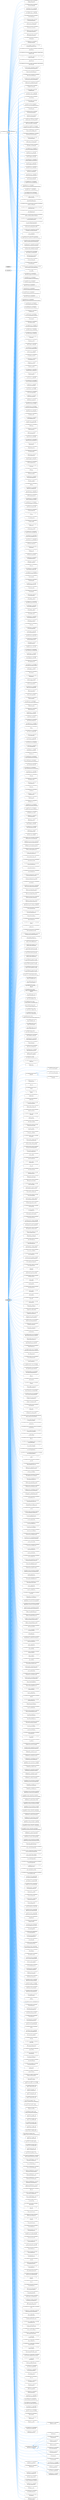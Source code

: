 digraph "Graphical Class Hierarchy"
{
 // LATEX_PDF_SIZE
  bgcolor="transparent";
  edge [fontname=Helvetica,fontsize=10,labelfontname=Helvetica,labelfontsize=10];
  node [fontname=Helvetica,fontsize=10,shape=box,height=0.2,width=0.4];
  rankdir="LR";
  Node0 [id="Node000000",label="com.sterlite.cal.core.base.valueobject.\lBaseVO",height=0.2,width=0.4,color="grey40", fillcolor="white", style="filled",URL="$classcom_1_1sterlite_1_1cal_1_1core_1_1base_1_1valueobject_1_1_base_v_o.html",tooltip=" "];
  Node0 -> Node1 [id="edge88_Node000000_Node000001",dir="back",color="steelblue1",style="solid",tooltip=" "];
  Node1 [id="Node000001",label="com.sterlite.cal.brm.payment.valueobject.\lGetPaymentSlip",height=0.2,width=0.4,color="grey40", fillcolor="white", style="filled",URL="$classcom_1_1sterlite_1_1cal_1_1brm_1_1payment_1_1valueobject_1_1_get_payment_slip.html",tooltip=" "];
  Node0 -> Node100 [id="edge89_Node000000_Node000100",dir="back",color="steelblue1",style="solid",tooltip=" "];
  Node100 [id="Node000100",label="com.sterlite.cal.brm.subscriber.customer.valueobject.\lSplitBillEnabledRequest",height=0.2,width=0.4,color="grey40", fillcolor="white", style="filled",URL="$classcom_1_1sterlite_1_1cal_1_1brm_1_1subscriber_1_1customer_1_1valueobject_1_1_split_bill_enabled_request.html",tooltip=" "];
  Node0 -> Node101 [id="edge90_Node000000_Node000101",dir="back",color="steelblue1",style="solid",tooltip=" "];
  Node101 [id="Node000101",label="com.sterlite.cal.brm.subscriber.devicemapping.valueobject.\lCreditInvoiceRequest",height=0.2,width=0.4,color="grey40", fillcolor="white", style="filled",URL="$classcom_1_1sterlite_1_1cal_1_1brm_1_1subscriber_1_1devicemapping_1_1valueobject_1_1_credit_invoice_request.html",tooltip=" "];
  Node0 -> Node102 [id="edge91_Node000000_Node000102",dir="back",color="steelblue1",style="solid",tooltip=" "];
  Node102 [id="Node000102",label="com.sterlite.cal.brm.subscriber.devicemapping.valueobject.\lDelinkDeviceVO",height=0.2,width=0.4,color="grey40", fillcolor="white", style="filled",URL="$classcom_1_1sterlite_1_1cal_1_1brm_1_1subscriber_1_1devicemapping_1_1valueobject_1_1_delink_device_v_o.html",tooltip=" "];
  Node0 -> Node105 [id="edge92_Node000000_Node000105",dir="back",color="steelblue1",style="solid",tooltip=" "];
  Node105 [id="Node000105",label="com.sterlite.cal.brm.subscriber.devicemapping.valueobject.\lDeviceMappingVO",height=0.2,width=0.4,color="grey40", fillcolor="white", style="filled",URL="$classcom_1_1sterlite_1_1cal_1_1brm_1_1subscriber_1_1devicemapping_1_1valueobject_1_1_device_mapping_v_o.html",tooltip=" "];
  Node0 -> Node106 [id="edge93_Node000000_Node000106",dir="back",color="steelblue1",style="solid",tooltip=" "];
  Node106 [id="Node000106",label="com.sterlite.cal.brm.subscriber.devicemapping.valueobject.\lGetDeviceMappingDetailsRequest",height=0.2,width=0.4,color="grey40", fillcolor="white", style="filled",URL="$classcom_1_1sterlite_1_1cal_1_1brm_1_1subscriber_1_1devicemapping_1_1valueobject_1_1_get_device_mapping_details_request.html",tooltip=" "];
  Node0 -> Node107 [id="edge94_Node000000_Node000107",dir="back",color="steelblue1",style="solid",tooltip=" "];
  Node107 [id="Node000107",label="com.sterlite.cal.brm.subscriber.devicemapping.valueobject.\lInventoryWareHouseVO",height=0.2,width=0.4,color="grey40", fillcolor="white", style="filled",URL="$classcom_1_1sterlite_1_1cal_1_1brm_1_1subscriber_1_1devicemapping_1_1valueobject_1_1_inventory_ware_house_v_o.html",tooltip=" "];
  Node0 -> Node108 [id="edge95_Node000000_Node000108",dir="back",color="steelblue1",style="solid",tooltip=" "];
  Node108 [id="Node000108",label="com.sterlite.cal.brm.subscriber.devicemapping.valueobject.\lViewDeviceMappingRequest",height=0.2,width=0.4,color="grey40", fillcolor="white", style="filled",URL="$classcom_1_1sterlite_1_1cal_1_1brm_1_1subscriber_1_1devicemapping_1_1valueobject_1_1_view_device_mapping_request.html",tooltip=" "];
  Node0 -> Node663 [id="edge96_Node000000_Node000663",dir="back",color="steelblue1",style="solid",tooltip=" "];
  Node663 [id="Node000663",label="com.sterlite.cal.brm.subscriber.valueobject.\lAccountAddressDetailRequestVO",height=0.2,width=0.4,color="grey40", fillcolor="white", style="filled",URL="$classcom_1_1sterlite_1_1cal_1_1brm_1_1subscriber_1_1valueobject_1_1_account_address_detail_request_v_o.html",tooltip=" "];
  Node0 -> Node664 [id="edge97_Node000000_Node000664",dir="back",color="steelblue1",style="solid",tooltip=" "];
  Node664 [id="Node000664",label="com.sterlite.cal.brm.subscriber.valueobject.\lAdjustmentHistoryRequest",height=0.2,width=0.4,color="grey40", fillcolor="white", style="filled",URL="$classcom_1_1sterlite_1_1cal_1_1brm_1_1subscriber_1_1valueobject_1_1_adjustment_history_request.html",tooltip=" "];
  Node0 -> Node665 [id="edge98_Node000000_Node000665",dir="back",color="steelblue1",style="solid",tooltip=" "];
  Node665 [id="Node000665",label="com.sterlite.cal.brm.subscriber.valueobject.\lBalanceTransferRequest",height=0.2,width=0.4,color="grey40", fillcolor="white", style="filled",URL="$classcom_1_1sterlite_1_1cal_1_1brm_1_1subscriber_1_1valueobject_1_1_balance_transfer_request.html",tooltip=" "];
  Node0 -> Node112 [id="edge99_Node000000_Node000112",dir="back",color="steelblue1",style="solid",tooltip=" "];
  Node112 [id="Node000112",label="com.sterlite.cal.brm.subscriber.valueobject.\lBalanceTransferRequestForWOM",height=0.2,width=0.4,color="grey40", fillcolor="white", style="filled",URL="$classcom_1_1sterlite_1_1cal_1_1brm_1_1subscriber_1_1valueobject_1_1_balance_transfer_request_for_w_o_m.html",tooltip=" "];
  Node0 -> Node120 [id="edge100_Node000000_Node000120",dir="back",color="steelblue1",style="solid",tooltip=" "];
  Node120 [id="Node000120",label="com.sterlite.cal.brm.subscriber.valueobject.\lChangePaymentStatusRequest",height=0.2,width=0.4,color="grey40", fillcolor="white", style="filled",URL="$classcom_1_1sterlite_1_1cal_1_1brm_1_1subscriber_1_1valueobject_1_1_change_payment_status_request.html",tooltip=" "];
  Node0 -> Node666 [id="edge101_Node000000_Node000666",dir="back",color="steelblue1",style="solid",tooltip=" "];
  Node666 [id="Node000666",label="com.sterlite.cal.brm.subscriber.valueobject.\lCustomerAccountNumberRequest",height=0.2,width=0.4,color="grey40", fillcolor="white", style="filled",URL="$classcom_1_1sterlite_1_1cal_1_1brm_1_1subscriber_1_1valueobject_1_1_customer_account_number_request.html",tooltip=" "];
  Node0 -> Node138 [id="edge102_Node000000_Node000138",dir="back",color="steelblue1",style="solid",tooltip=" "];
  Node138 [id="Node000138",label="com.sterlite.cal.brm.subscriber.valueobject.\lCustomerDataVO",height=0.2,width=0.4,color="grey40", fillcolor="white", style="filled",URL="$classcom_1_1sterlite_1_1cal_1_1brm_1_1subscriber_1_1valueobject_1_1_customer_data_v_o.html",tooltip=" "];
  Node0 -> Node150 [id="edge103_Node000000_Node000150",dir="back",color="steelblue1",style="solid",tooltip=" "];
  Node150 [id="Node000150",label="com.sterlite.cal.brm.subscriber.valueobject.\lGetBillingHistoryAndDueAmountByMsisdnRequest",height=0.2,width=0.4,color="grey40", fillcolor="white", style="filled",URL="$classcom_1_1sterlite_1_1cal_1_1brm_1_1subscriber_1_1valueobject_1_1_get_billing_history_and_due_amount_by_msisdn_request.html",tooltip=" "];
  Node0 -> Node154 [id="edge104_Node000000_Node000154",dir="back",color="steelblue1",style="solid",tooltip=" "];
  Node154 [id="Node000154",label="com.sterlite.cal.brm.subscriber.valueobject.\lGetPaymentDetailsByMSISDNRequest",height=0.2,width=0.4,color="grey40", fillcolor="white", style="filled",URL="$classcom_1_1sterlite_1_1cal_1_1brm_1_1subscriber_1_1valueobject_1_1_get_payment_details_by_m_s_i_s_d_n_request.html",tooltip=" "];
  Node0 -> Node667 [id="edge105_Node000000_Node000667",dir="back",color="steelblue1",style="solid",tooltip=" "];
  Node667 [id="Node000667",label="com.sterlite.cal.brm.subscriber.valueobject.\lGetSIandContractDetailsRequest",height=0.2,width=0.4,color="grey40", fillcolor="white", style="filled",URL="$classcom_1_1sterlite_1_1cal_1_1brm_1_1subscriber_1_1valueobject_1_1_get_s_iand_contract_details_request.html",tooltip=" "];
  Node0 -> Node163 [id="edge106_Node000000_Node000163",dir="back",color="steelblue1",style="solid",tooltip=" "];
  Node163 [id="Node000163",label="com.sterlite.cal.brm.subscriber.valueobject.\lMakeDebitPaymentByPartnerRequest",height=0.2,width=0.4,color="grey40", fillcolor="white", style="filled",URL="$classcom_1_1sterlite_1_1cal_1_1brm_1_1subscriber_1_1valueobject_1_1_make_debit_payment_by_partner_request.html",tooltip=" "];
  Node0 -> Node194 [id="edge107_Node000000_Node000194",dir="back",color="steelblue1",style="solid",tooltip=" "];
  Node194 [id="Node000194",label="com.sterlite.cal.brm.subscriber.valueobject.\lValidateAndFetchNIDDetailsRequest",height=0.2,width=0.4,color="grey40", fillcolor="white", style="filled",URL="$classcom_1_1sterlite_1_1cal_1_1brm_1_1subscriber_1_1valueobject_1_1_validate_and_fetch_n_i_d_details_request.html",tooltip=" "];
  Node0 -> Node233 [id="edge108_Node000000_Node000233",dir="back",color="steelblue1",style="solid",tooltip=" "];
  Node233 [id="Node000233",label="com.sterlite.cal.brm.valueobjects.\lAssociateDiscountRequestVO",height=0.2,width=0.4,color="grey40", fillcolor="white", style="filled",URL="$classcom_1_1sterlite_1_1cal_1_1brm_1_1valueobjects_1_1_associate_discount_request_v_o.html",tooltip=" "];
  Node0 -> Node253 [id="edge109_Node000000_Node000253",dir="back",color="steelblue1",style="solid",tooltip=" "];
  Node253 [id="Node000253",label="com.sterlite.cal.cbm.valueobject.\lAllocateBudgetRequest",height=0.2,width=0.4,color="grey40", fillcolor="white", style="filled",URL="$classcom_1_1sterlite_1_1cal_1_1cbm_1_1valueobject_1_1_allocate_budget_request.html",tooltip=" "];
  Node0 -> Node668 [id="edge110_Node000000_Node000668",dir="back",color="steelblue1",style="solid",tooltip=" "];
  Node668 [id="Node000668",label="com.sterlite.cal.cbm.valueobject.\lBudgetForSiRequest",height=0.2,width=0.4,color="grey40", fillcolor="white", style="filled",URL="$classcom_1_1sterlite_1_1cal_1_1cbm_1_1valueobject_1_1_budget_for_si_request.html",tooltip=" "];
  Node0 -> Node669 [id="edge111_Node000000_Node000669",dir="back",color="steelblue1",style="solid",tooltip=" "];
  Node669 [id="Node000669",label="com.sterlite.cal.cbm.valueobject.\lBudgetRequest",height=0.2,width=0.4,color="grey40", fillcolor="white", style="filled",URL="$classcom_1_1sterlite_1_1cal_1_1cbm_1_1valueobject_1_1_budget_request.html",tooltip=" "];
  Node0 -> Node670 [id="edge112_Node000000_Node000670",dir="back",color="steelblue1",style="solid",tooltip=" "];
  Node670 [id="Node000670",label="com.sterlite.cal.cbm.valueobject.\lCategoryMasterVO",height=0.2,width=0.4,color="grey40", fillcolor="white", style="filled",URL="$classcom_1_1sterlite_1_1cal_1_1cbm_1_1valueobject_1_1_category_master_v_o.html",tooltip=" "];
  Node0 -> Node671 [id="edge113_Node000000_Node000671",dir="back",color="steelblue1",style="solid",tooltip=" "];
  Node671 [id="Node000671",label="com.sterlite.cal.cbm.valueobject.\lContractAndBudget",height=0.2,width=0.4,color="grey40", fillcolor="white", style="filled",URL="$classcom_1_1sterlite_1_1cal_1_1cbm_1_1valueobject_1_1_contract_and_budget.html",tooltip=" "];
  Node0 -> Node259 [id="edge114_Node000000_Node000259",dir="back",color="steelblue1",style="solid",tooltip=" "];
  Node259 [id="Node000259",label="com.sterlite.cal.cbm.valueobject.\lContractListRequest",height=0.2,width=0.4,color="grey40", fillcolor="white", style="filled",URL="$classcom_1_1sterlite_1_1cal_1_1cbm_1_1valueobject_1_1_contract_list_request.html",tooltip=" "];
  Node0 -> Node260 [id="edge115_Node000000_Node000260",dir="back",color="steelblue1",style="solid",tooltip=" "];
  Node260 [id="Node000260",label="com.sterlite.cal.cbm.valueobject.\lContractRequest",height=0.2,width=0.4,color="grey40", fillcolor="white", style="filled",URL="$classcom_1_1sterlite_1_1cal_1_1cbm_1_1valueobject_1_1_contract_request.html",tooltip=" "];
  Node0 -> Node262 [id="edge116_Node000000_Node000262",dir="back",color="steelblue1",style="solid",tooltip=" "];
  Node262 [id="Node000262",label="com.sterlite.cal.cbm.valueobject.\lContractServiceCancelRequest",height=0.2,width=0.4,color="grey40", fillcolor="white", style="filled",URL="$classcom_1_1sterlite_1_1cal_1_1cbm_1_1valueobject_1_1_contract_service_cancel_request.html",tooltip=" "];
  Node0 -> Node263 [id="edge117_Node000000_Node000263",dir="back",color="steelblue1",style="solid",tooltip=" "];
  Node263 [id="Node000263",label="com.sterlite.cal.cbm.valueobject.\lContractStatus",height=0.2,width=0.4,color="grey40", fillcolor="white", style="filled",URL="$classcom_1_1sterlite_1_1cal_1_1cbm_1_1valueobject_1_1_contract_status.html",tooltip=" "];
  Node0 -> Node672 [id="edge118_Node000000_Node000672",dir="back",color="steelblue1",style="solid",tooltip=" "];
  Node672 [id="Node000672",label="com.sterlite.cal.cbm.valueobject.\lContractTerminationRequest",height=0.2,width=0.4,color="grey40", fillcolor="white", style="filled",URL="$classcom_1_1sterlite_1_1cal_1_1cbm_1_1valueobject_1_1_contract_termination_request.html",tooltip=" "];
  Node0 -> Node273 [id="edge119_Node000000_Node000273",dir="back",color="steelblue1",style="solid",tooltip=" "];
  Node273 [id="Node000273",label="com.sterlite.cal.cbm.valueobject.\lMssidnRequest",height=0.2,width=0.4,color="grey40", fillcolor="white", style="filled",URL="$classcom_1_1sterlite_1_1cal_1_1cbm_1_1valueobject_1_1_mssidn_request.html",tooltip=" "];
  Node0 -> Node274 [id="edge120_Node000000_Node000274",dir="back",color="steelblue1",style="solid",tooltip=" "];
  Node274 [id="Node000274",label="com.sterlite.cal.cbm.valueobject.\lNewOldContractAndBudgetRequestVo",height=0.2,width=0.4,color="grey40", fillcolor="white", style="filled",URL="$classcom_1_1sterlite_1_1cal_1_1cbm_1_1valueobject_1_1_new_old_contract_and_budget_request_vo.html",tooltip=" "];
  Node0 -> Node275 [id="edge121_Node000000_Node000275",dir="back",color="steelblue1",style="solid",tooltip=" "];
  Node275 [id="Node000275",label="com.sterlite.cal.cbm.valueobject.\lPenaltyRequest",height=0.2,width=0.4,color="grey40", fillcolor="white", style="filled",URL="$classcom_1_1sterlite_1_1cal_1_1cbm_1_1valueobject_1_1_penalty_request.html",tooltip=" "];
  Node0 -> Node277 [id="edge122_Node000000_Node000277",dir="back",color="steelblue1",style="solid",tooltip=" "];
  Node277 [id="Node000277",label="com.sterlite.cal.cbm.valueobject.\lPortoutPenaltyRequest",height=0.2,width=0.4,color="grey40", fillcolor="white", style="filled",URL="$classcom_1_1sterlite_1_1cal_1_1cbm_1_1valueobject_1_1_portout_penalty_request.html",tooltip=" "];
  Node0 -> Node283 [id="edge123_Node000000_Node000283",dir="back",color="steelblue1",style="solid",tooltip=" "];
  Node283 [id="Node000283",label="com.sterlite.cal.cbm.valueobject.\lSearchContractRequest",height=0.2,width=0.4,color="grey40", fillcolor="white", style="filled",URL="$classcom_1_1sterlite_1_1cal_1_1cbm_1_1valueobject_1_1_search_contract_request.html",tooltip=" "];
  Node0 -> Node673 [id="edge124_Node000000_Node000673",dir="back",color="steelblue1",style="solid",tooltip=" "];
  Node673 [id="Node000673",label="com.sterlite.cal.cbm.valueobject.\lTerminateBillingAccountRequest",height=0.2,width=0.4,color="grey40", fillcolor="white", style="filled",URL="$classcom_1_1sterlite_1_1cal_1_1cbm_1_1valueobject_1_1_terminate_billing_account_request.html",tooltip=" "];
  Node0 -> Node298 [id="edge125_Node000000_Node000298",dir="back",color="steelblue1",style="solid",tooltip=" "];
  Node298 [id="Node000298",label="com.sterlite.cal.creditlimit.valueobject.\lCreateCreditLimitCAPRequestVO",height=0.2,width=0.4,color="grey40", fillcolor="white", style="filled",URL="$classcom_1_1sterlite_1_1cal_1_1creditlimit_1_1valueobject_1_1_create_credit_limit_c_a_p_request_v_o.html",tooltip=" "];
  Node0 -> Node300 [id="edge126_Node000000_Node000300",dir="back",color="steelblue1",style="solid",tooltip=" "];
  Node300 [id="Node000300",label="com.sterlite.cal.creditlimit.valueobject.\lGetCurrentCreditLimitRequest",height=0.2,width=0.4,color="grey40", fillcolor="white", style="filled",URL="$classcom_1_1sterlite_1_1cal_1_1creditlimit_1_1valueobject_1_1_get_current_credit_limit_request.html",tooltip=" "];
  Node0 -> Node302 [id="edge127_Node000000_Node000302",dir="back",color="steelblue1",style="solid",tooltip=" "];
  Node302 [id="Node000302",label="com.sterlite.cal.creditlimit.valueobject.\lUpdateCurrentCreditLimitAmountRequest",height=0.2,width=0.4,color="grey40", fillcolor="white", style="filled",URL="$classcom_1_1sterlite_1_1cal_1_1creditlimit_1_1valueobject_1_1_update_current_credit_limit_amount_request.html",tooltip=" "];
  Node0 -> Node326 [id="edge128_Node000000_Node000326",dir="back",color="steelblue1",style="solid",tooltip=" "];
  Node326 [id="Node000326",label="com.sterlite.cal.dNotification.valueobject.\lCustomerAccountDetailsVO",height=0.2,width=0.4,color="grey40", fillcolor="white", style="filled",URL="$classcom_1_1sterlite_1_1cal_1_1d_notification_1_1valueobject_1_1_customer_account_details_v_o.html",tooltip=" "];
  Node0 -> Node331 [id="edge129_Node000000_Node000331",dir="back",color="steelblue1",style="solid",tooltip=" "];
  Node331 [id="Node000331",label="com.sterlite.cal.dNotification.valueobject.\lDnotificationHistoryRequest",height=0.2,width=0.4,color="grey40", fillcolor="white", style="filled",URL="$classcom_1_1sterlite_1_1cal_1_1d_notification_1_1valueobject_1_1_dnotification_history_request.html",tooltip=" "];
  Node0 -> Node674 [id="edge130_Node000000_Node000674",dir="back",color="steelblue1",style="solid",tooltip=" "];
  Node674 [id="Node000674",label="com.sterlite.cal.isd.cda.valueobject.\lCDALPSGRequest",height=0.2,width=0.4,color="grey40", fillcolor="white", style="filled",URL="$classcom_1_1sterlite_1_1cal_1_1isd_1_1cda_1_1valueobject_1_1_c_d_a_l_p_s_g_request.html",tooltip=" "];
  Node0 -> Node675 [id="edge131_Node000000_Node000675",dir="back",color="steelblue1",style="solid",tooltip=" "];
  Node675 [id="Node000675",label="com.sterlite.cal.isd.cda.valueobject.\lCDAOldOrderRequest",height=0.2,width=0.4,color="grey40", fillcolor="white", style="filled",URL="$classcom_1_1sterlite_1_1cal_1_1isd_1_1cda_1_1valueobject_1_1_c_d_a_old_order_request.html",tooltip=" "];
  Node0 -> Node346 [id="edge132_Node000000_Node000346",dir="back",color="steelblue1",style="solid",tooltip=" "];
  Node346 [id="Node000346",label="com.sterlite.cal.isd.cda.valueobject.\lCDAOrderRequest",height=0.2,width=0.4,color="grey40", fillcolor="white", style="filled",URL="$classcom_1_1sterlite_1_1cal_1_1isd_1_1cda_1_1valueobject_1_1_c_d_a_order_request.html",tooltip=" "];
  Node0 -> Node676 [id="edge133_Node000000_Node000676",dir="back",color="steelblue1",style="solid",tooltip=" "];
  Node676 [id="Node000676",label="com.sterlite.cal.isd.cda.valueobject.\lCustomerAccountRequest",height=0.2,width=0.4,color="grey40", fillcolor="white", style="filled",URL="$classcom_1_1sterlite_1_1cal_1_1isd_1_1cda_1_1valueobject_1_1_customer_account_request.html",tooltip=" "];
  Node0 -> Node677 [id="edge134_Node000000_Node000677",dir="back",color="steelblue1",style="solid",tooltip=" "];
  Node677 [id="Node000677",label="com.sterlite.cal.isd.dms.valueobject.\lPartnerDocumentSave",height=0.2,width=0.4,color="grey40", fillcolor="white", style="filled",URL="$classcom_1_1sterlite_1_1cal_1_1isd_1_1dms_1_1valueobject_1_1_partner_document_save.html",tooltip=" "];
  Node0 -> Node365 [id="edge135_Node000000_Node000365",dir="back",color="steelblue1",style="solid",tooltip=" "];
  Node365 [id="Node000365",label="com.sterlite.cal.isd.dms.valueobject.\lRetrieveDocumentRequest",height=0.2,width=0.4,color="grey40", fillcolor="white", style="filled",URL="$classcom_1_1sterlite_1_1cal_1_1isd_1_1dms_1_1valueobject_1_1_retrieve_document_request.html",tooltip=" "];
  Node0 -> Node367 [id="edge136_Node000000_Node000367",dir="back",color="steelblue1",style="solid",tooltip=" "];
  Node367 [id="Node000367",label="com.sterlite.cal.isd.dms.valueobject.\lUploadDocumentRequest",height=0.2,width=0.4,color="grey40", fillcolor="white", style="filled",URL="$classcom_1_1sterlite_1_1cal_1_1isd_1_1dms_1_1valueobject_1_1_upload_document_request.html",tooltip=" "];
  Node0 -> Node678 [id="edge137_Node000000_Node000678",dir="back",color="steelblue1",style="solid",tooltip=" "];
  Node678 [id="Node000678",label="com.sterlite.cal.isd.idm.valueobject.\lIDMCreateUserRequest",height=0.2,width=0.4,color="grey40", fillcolor="white", style="filled",URL="$classcom_1_1sterlite_1_1cal_1_1isd_1_1idm_1_1valueobject_1_1_i_d_m_create_user_request.html",tooltip=" "];
  Node0 -> Node679 [id="edge138_Node000000_Node000679",dir="back",color="steelblue1",style="solid",tooltip=" "];
  Node679 [id="Node000679",label="com.sterlite.cal.isd.idm.valueobject.\lIDMUpdateUserRequest",height=0.2,width=0.4,color="grey40", fillcolor="white", style="filled",URL="$classcom_1_1sterlite_1_1cal_1_1isd_1_1idm_1_1valueobject_1_1_i_d_m_update_user_request.html",tooltip=" "];
  Node0 -> Node680 [id="edge139_Node000000_Node000680",dir="back",color="steelblue1",style="solid",tooltip=" "];
  Node680 [id="Node000680",label="com.sterlite.cal.isd.lpsg.valueobject.\lLPSGRequest",height=0.2,width=0.4,color="grey40", fillcolor="white", style="filled",URL="$classcom_1_1sterlite_1_1cal_1_1isd_1_1lpsg_1_1valueobject_1_1_l_p_s_g_request.html",tooltip=" "];
  Node0 -> Node681 [id="edge140_Node000000_Node000681",dir="back",color="steelblue1",style="solid",tooltip=" "];
  Node681 [id="Node000681",label="com.sterlite.cal.ivr.valueobject.\lCDADetailsRequest",height=0.2,width=0.4,color="grey40", fillcolor="white", style="filled",URL="$classcom_1_1sterlite_1_1cal_1_1ivr_1_1valueobject_1_1_c_d_a_details_request.html",tooltip=" "];
  Node0 -> Node448 [id="edge141_Node000000_Node000448",dir="back",color="steelblue1",style="solid",tooltip=" "];
  Node448 [id="Node000448",label="com.sterlite.cal.ivr.valueobject.\lCheckSufficientBalanceRequest",height=0.2,width=0.4,color="grey40", fillcolor="white", style="filled",URL="$classcom_1_1sterlite_1_1cal_1_1ivr_1_1valueobject_1_1_check_sufficient_balance_request.html",tooltip=" "];
  Node0 -> Node466 [id="edge142_Node000000_Node000466",dir="back",color="steelblue1",style="solid",tooltip=" "];
  Node466 [id="Node000466",label="com.sterlite.cal.ivr.valueobject.\lDNotificationTokenRequest",height=0.2,width=0.4,color="grey40", fillcolor="white", style="filled",URL="$classcom_1_1sterlite_1_1cal_1_1ivr_1_1valueobject_1_1_d_notification_token_request.html",tooltip=" "];
  Node0 -> Node480 [id="edge143_Node000000_Node000480",dir="back",color="steelblue1",style="solid",tooltip=" "];
  Node480 [id="Node000480",label="com.sterlite.cal.ivr.valueobject.\lDoRechargeByPlanRequest",height=0.2,width=0.4,color="grey40", fillcolor="white", style="filled",URL="$classcom_1_1sterlite_1_1cal_1_1ivr_1_1valueobject_1_1_do_recharge_by_plan_request.html",tooltip=" "];
  Node0 -> Node482 [id="edge144_Node000000_Node000482",dir="back",color="steelblue1",style="solid",tooltip=" "];
  Node482 [id="Node000482",label="com.sterlite.cal.ivr.valueobject.\lDoRechargeByVoucherRequest",height=0.2,width=0.4,color="grey40", fillcolor="white", style="filled",URL="$classcom_1_1sterlite_1_1cal_1_1ivr_1_1valueobject_1_1_do_recharge_by_voucher_request.html",tooltip=" "];
  Node0 -> Node483 [id="edge145_Node000000_Node000483",dir="back",color="steelblue1",style="solid",tooltip=" "];
  Node483 [id="Node000483",label="com.sterlite.cal.ivr.valueobject.\lDoRechargeByWOMRequest",height=0.2,width=0.4,color="grey40", fillcolor="white", style="filled",URL="$classcom_1_1sterlite_1_1cal_1_1ivr_1_1valueobject_1_1_do_recharge_by_w_o_m_request.html",tooltip=" "];
  Node0 -> Node491 [id="edge146_Node000000_Node000491",dir="back",color="steelblue1",style="solid",tooltip=" "];
  Node491 [id="Node000491",label="com.sterlite.cal.ivr.valueobject.\lGetAddonWiseQuotaRequest",height=0.2,width=0.4,color="grey40", fillcolor="white", style="filled",URL="$classcom_1_1sterlite_1_1cal_1_1ivr_1_1valueobject_1_1_get_addon_wise_quota_request.html",tooltip=" "];
  Node0 -> Node492 [id="edge147_Node000000_Node000492",dir="back",color="steelblue1",style="solid",tooltip=" "];
  Node492 [id="Node000492",label="com.sterlite.cal.ivr.valueobject.\lGetLastInvoiceRequest",height=0.2,width=0.4,color="grey40", fillcolor="white", style="filled",URL="$classcom_1_1sterlite_1_1cal_1_1ivr_1_1valueobject_1_1_get_last_invoice_request.html",tooltip=" "];
  Node0 -> Node494 [id="edge148_Node000000_Node000494",dir="back",color="steelblue1",style="solid",tooltip=" "];
  Node494 [id="Node000494",label="com.sterlite.cal.ivr.valueobject.\lGetMonetoryBalanceRequest",height=0.2,width=0.4,color="grey40", fillcolor="white", style="filled",URL="$classcom_1_1sterlite_1_1cal_1_1ivr_1_1valueobject_1_1_get_monetory_balance_request.html",tooltip=" "];
  Node0 -> Node569 [id="edge149_Node000000_Node000569",dir="back",color="steelblue1",style="solid",tooltip=" "];
  Node569 [id="Node000569",label="com.sterlite.cal.ivr.valueobject.\lSubscribeAddOnRequest",height=0.2,width=0.4,color="grey40", fillcolor="white", style="filled",URL="$classcom_1_1sterlite_1_1cal_1_1ivr_1_1valueobject_1_1_subscribe_add_on_request.html",tooltip=" "];
  Node0 -> Node583 [id="edge150_Node000000_Node000583",dir="back",color="steelblue1",style="solid",tooltip=" "];
  Node583 [id="Node000583",label="com.sterlite.cal.ivr.valueobject.\lUpdatePreferredLanguageRequest",height=0.2,width=0.4,color="grey40", fillcolor="white", style="filled",URL="$classcom_1_1sterlite_1_1cal_1_1ivr_1_1valueobject_1_1_update_preferred_language_request.html",tooltip=" "];
  Node0 -> Node584 [id="edge151_Node000000_Node000584",dir="back",color="steelblue1",style="solid",tooltip=" "];
  Node584 [id="Node000584",label="com.sterlite.cal.ivr.valueobject.\lUpdatePreferredLanguageRequestDBRMRequest",height=0.2,width=0.4,color="grey40", fillcolor="white", style="filled",URL="$classcom_1_1sterlite_1_1cal_1_1ivr_1_1valueobject_1_1_update_preferred_language_request_d_b_r_m_request.html",tooltip=" "];
  Node0 -> Node585 [id="edge152_Node000000_Node000585",dir="back",color="steelblue1",style="solid",tooltip=" "];
  Node585 [id="Node000585",label="com.sterlite.cal.ivr.valueobject.\lValidatePlanServiceDetailRequestVO",height=0.2,width=0.4,color="grey40", fillcolor="white", style="filled",URL="$classcom_1_1sterlite_1_1cal_1_1ivr_1_1valueobject_1_1_validate_plan_service_detail_request_v_o.html",tooltip=" "];
  Node0 -> Node682 [id="edge153_Node000000_Node000682",dir="back",color="steelblue1",style="solid",tooltip=" "];
  Node682 [id="Node000682",label="com.sterlite.cal.mnp.service.portout.valueobjects.\lValidateNPRequestPortout",height=0.2,width=0.4,color="grey40", fillcolor="white", style="filled",URL="$classcom_1_1sterlite_1_1cal_1_1mnp_1_1service_1_1portout_1_1valueobjects_1_1_validate_n_p_request_portout.html",tooltip=" "];
  Node0 -> Node683 [id="edge154_Node000000_Node000683",dir="back",color="steelblue1",style="solid",tooltip=" "];
  Node683 [id="Node000683",label="com.sterlite.cal.mnp.service.repat.valueobjects.npdeactdone.\lNpdeactdone",height=0.2,width=0.4,color="grey40", fillcolor="white", style="filled",URL="$classcom_1_1sterlite_1_1cal_1_1mnp_1_1service_1_1repat_1_1valueobjects_1_1npdeactdone_1_1_npdeactdone.html",tooltip=" "];
  Node0 -> Node684 [id="edge155_Node000000_Node000684",dir="back",color="steelblue1",style="solid",tooltip=" "];
  Node684 [id="Node000684",label="com.sterlite.cal.mnp.service.repat.valueobjects.npdeactivated.\lNpdeactivated",height=0.2,width=0.4,color="grey40", fillcolor="white", style="filled",URL="$classcom_1_1sterlite_1_1cal_1_1mnp_1_1service_1_1repat_1_1valueobjects_1_1npdeactivated_1_1_npdeactivated.html",tooltip=" "];
  Node0 -> Node685 [id="edge156_Node000000_Node000685",dir="back",color="steelblue1",style="solid",tooltip=" "];
  Node685 [id="Node000685",label="com.sterlite.cal.mnp.service.repat.valueobjects.npdiscaccepted.\lNpdiscaccepted",height=0.2,width=0.4,color="grey40", fillcolor="white", style="filled",URL="$classcom_1_1sterlite_1_1cal_1_1mnp_1_1service_1_1repat_1_1valueobjects_1_1npdiscaccepted_1_1_npdiscaccepted.html",tooltip=" "];
  Node0 -> Node686 [id="edge157_Node000000_Node000686",dir="back",color="steelblue1",style="solid",tooltip=" "];
  Node686 [id="Node000686",label="com.sterlite.cal.mnp.service.repat.valueobjects.npdisconnect.\lNpdisconnect",height=0.2,width=0.4,color="grey40", fillcolor="white", style="filled",URL="$classcom_1_1sterlite_1_1cal_1_1mnp_1_1service_1_1repat_1_1valueobjects_1_1npdisconnect_1_1_npdisconnect.html",tooltip=" "];
  Node0 -> Node687 [id="edge158_Node000000_Node000687",dir="back",color="steelblue1",style="solid",tooltip=" "];
  Node687 [id="Node000687",label="com.sterlite.cal.mnp.service.repat.valueobjects.npdiscrejected.\lNpdiscrejected",height=0.2,width=0.4,color="grey40", fillcolor="white", style="filled",URL="$classcom_1_1sterlite_1_1cal_1_1mnp_1_1service_1_1repat_1_1valueobjects_1_1npdiscrejected_1_1_npdiscrejected.html",tooltip=" "];
  Node0 -> Node646 [id="edge159_Node000000_Node000646",dir="back",color="steelblue1",style="solid",tooltip=" "];
  Node646 [id="Node000646",label="com.sterlite.cal.prm.valueobject.\lGetCreditBalanceForPartnerRequest",height=0.2,width=0.4,color="grey40", fillcolor="white", style="filled",URL="$classcom_1_1sterlite_1_1cal_1_1prm_1_1valueobject_1_1_get_credit_balance_for_partner_request.html",tooltip=" "];
  Node227 [id="Node000227",label="Cloneable",height=0.2,width=0.4,color="grey60", fillcolor="#E0E0E0", style="filled",tooltip=" "];
  Node227 -> Node226 [id="edge160_Node000227_Node000226",dir="back",color="steelblue1",style="solid",tooltip=" "];
  Node226 [id="Node000226",label="com.sterlite.cal.brm.subscriber.workorder.valueobject.\lFulfillmentWorkOrderWrapperData",height=0.2,width=0.4,color="grey40", fillcolor="white", style="filled",URL="$classcom_1_1sterlite_1_1cal_1_1brm_1_1subscriber_1_1workorder_1_1valueobject_1_1_fulfillment_work_order_wrapper_data.html",tooltip=" "];
  Node338 [id="Node000338",label="Comparable",height=0.2,width=0.4,color="grey60", fillcolor="#E0E0E0", style="filled",tooltip=" "];
  Node338 -> Node337 [id="edge161_Node000338_Node000337",dir="back",color="steelblue1",style="solid",tooltip=" "];
  Node337 [id="Node000337",label="com.sterlite.cal.data.common.\lComboData",height=0.2,width=0.4,color="grey40", fillcolor="white", style="filled",URL="$classcom_1_1sterlite_1_1cal_1_1data_1_1common_1_1_combo_data.html",tooltip=" "];
  Node2 [id="Node000002",label="Serializable",height=0.2,width=0.4,color="grey60", fillcolor="#E0E0E0", style="filled",tooltip=" "];
  Node2 -> Node3 [id="edge162_Node000002_Node000003",dir="back",color="steelblue1",style="solid",tooltip=" "];
  Node3 [id="Node000003",label="com.sterlite.cal.APIConfig\lTestVO",height=0.2,width=0.4,color="grey40", fillcolor="white", style="filled",URL="$classcom_1_1sterlite_1_1cal_1_1_a_p_i_config_test_v_o.html",tooltip=" "];
  Node2 -> Node4 [id="edge163_Node000002_Node000004",dir="back",color="steelblue1",style="solid",tooltip=" "];
  Node4 [id="Node000004",label="com.sterlite.cal.audit.dataobject.\lNBAPIAudit",height=0.2,width=0.4,color="grey40", fillcolor="white", style="filled",URL="$classcom_1_1sterlite_1_1cal_1_1audit_1_1dataobject_1_1_n_b_a_p_i_audit.html",tooltip=" "];
  Node2 -> Node5 [id="edge164_Node000002_Node000005",dir="back",color="steelblue1",style="solid",tooltip=" "];
  Node5 [id="Node000005",label="com.sterlite.cal.audit.dataobject.\lSBAPIAudit",height=0.2,width=0.4,color="grey40", fillcolor="white", style="filled",URL="$classcom_1_1sterlite_1_1cal_1_1audit_1_1dataobject_1_1_s_b_a_p_i_audit.html",tooltip=" "];
  Node2 -> Node6 [id="edge165_Node000002_Node000006",dir="back",color="steelblue1",style="solid",tooltip=" "];
  Node6 [id="Node000006",label="com.sterlite.cal.brm.cache.valueobject.\lAccessibilityDetails",height=0.2,width=0.4,color="grey40", fillcolor="white", style="filled",URL="$classcom_1_1sterlite_1_1cal_1_1brm_1_1cache_1_1valueobject_1_1_accessibility_details.html",tooltip=" "];
  Node2 -> Node7 [id="edge166_Node000002_Node000007",dir="back",color="steelblue1",style="solid",tooltip=" "];
  Node7 [id="Node000007",label="com.sterlite.cal.brm.cache.valueobject.\lAdditionalParametersVO",height=0.2,width=0.4,color="grey40", fillcolor="white", style="filled",URL="$classcom_1_1sterlite_1_1cal_1_1brm_1_1cache_1_1valueobject_1_1_additional_parameters_v_o.html",tooltip=" "];
  Node2 -> Node8 [id="edge167_Node000002_Node000008",dir="back",color="steelblue1",style="solid",tooltip=" "];
  Node8 [id="Node000008",label="com.sterlite.cal.brm.cache.valueobject.\lAddonProductsVO",height=0.2,width=0.4,color="grey40", fillcolor="white", style="filled",URL="$classcom_1_1sterlite_1_1cal_1_1brm_1_1cache_1_1valueobject_1_1_addon_products_v_o.html",tooltip=" "];
  Node2 -> Node9 [id="edge168_Node000002_Node000009",dir="back",color="steelblue1",style="solid",tooltip=" "];
  Node9 [id="Node000009",label="com.sterlite.cal.brm.cache.valueobject.\lAttribute",height=0.2,width=0.4,color="grey40", fillcolor="white", style="filled",URL="$classcom_1_1sterlite_1_1cal_1_1brm_1_1cache_1_1valueobject_1_1_attribute.html",tooltip=" "];
  Node2 -> Node10 [id="edge169_Node000002_Node000010",dir="back",color="steelblue1",style="solid",tooltip=" "];
  Node10 [id="Node000010",label="com.sterlite.cal.brm.cache.valueobject.\lAttributeGroup",height=0.2,width=0.4,color="grey40", fillcolor="white", style="filled",URL="$classcom_1_1sterlite_1_1cal_1_1brm_1_1cache_1_1valueobject_1_1_attribute_group.html",tooltip=" "];
  Node2 -> Node11 [id="edge170_Node000002_Node000011",dir="back",color="steelblue1",style="solid",tooltip=" "];
  Node11 [id="Node000011",label="com.sterlite.cal.brm.cache.valueobject.\lAttributeGroupData",height=0.2,width=0.4,color="grey40", fillcolor="white", style="filled",URL="$classcom_1_1sterlite_1_1cal_1_1brm_1_1cache_1_1valueobject_1_1_attribute_group_data.html",tooltip=" "];
  Node2 -> Node12 [id="edge171_Node000002_Node000012",dir="back",color="steelblue1",style="solid",tooltip=" "];
  Node12 [id="Node000012",label="com.sterlite.cal.brm.cache.valueobject.\lBESystemParamData",height=0.2,width=0.4,color="grey40", fillcolor="white", style="filled",URL="$classcom_1_1sterlite_1_1cal_1_1brm_1_1cache_1_1valueobject_1_1_b_e_system_param_data.html",tooltip=" "];
  Node2 -> Node13 [id="edge172_Node000002_Node000013",dir="back",color="steelblue1",style="solid",tooltip=" "];
  Node13 [id="Node000013",label="com.sterlite.cal.brm.cache.valueobject.\lBasicProductVO",height=0.2,width=0.4,color="grey40", fillcolor="white", style="filled",URL="$classcom_1_1sterlite_1_1cal_1_1brm_1_1cache_1_1valueobject_1_1_basic_product_v_o.html",tooltip=" "];
  Node2 -> Node14 [id="edge173_Node000002_Node000014",dir="back",color="steelblue1",style="solid",tooltip=" "];
  Node14 [id="Node000014",label="com.sterlite.cal.brm.cache.valueobject.\lBillingAccountRefVO",height=0.2,width=0.4,color="grey40", fillcolor="white", style="filled",URL="$classcom_1_1sterlite_1_1cal_1_1brm_1_1cache_1_1valueobject_1_1_billing_account_ref_v_o.html",tooltip=" "];
  Node2 -> Node15 [id="edge174_Node000002_Node000015",dir="back",color="steelblue1",style="solid",tooltip=" "];
  Node15 [id="Node000015",label="com.sterlite.cal.brm.cache.valueobject.\lBillingArea",height=0.2,width=0.4,color="grey40", fillcolor="white", style="filled",URL="$classcom_1_1sterlite_1_1cal_1_1brm_1_1cache_1_1valueobject_1_1_billing_area.html",tooltip=" "];
  Node2 -> Node16 [id="edge175_Node000002_Node000016",dir="back",color="steelblue1",style="solid",tooltip=" "];
  Node16 [id="Node000016",label="com.sterlite.cal.brm.cache.valueobject.\lCommonProductAttribute",height=0.2,width=0.4,color="grey40", fillcolor="white", style="filled",URL="$classcom_1_1sterlite_1_1cal_1_1brm_1_1cache_1_1valueobject_1_1_common_product_attribute.html",tooltip=" "];
  Node2 -> Node17 [id="edge176_Node000002_Node000017",dir="back",color="steelblue1",style="solid",tooltip=" "];
  Node17 [id="Node000017",label="com.sterlite.cal.brm.cache.valueobject.\lCompanyAddressWrapperData",height=0.2,width=0.4,color="grey40", fillcolor="white", style="filled",URL="$classcom_1_1sterlite_1_1cal_1_1brm_1_1cache_1_1valueobject_1_1_company_address_wrapper_data.html",tooltip=" "];
  Node2 -> Node18 [id="edge177_Node000002_Node000018",dir="back",color="steelblue1",style="solid",tooltip=" "];
  Node18 [id="Node000018",label="com.sterlite.cal.brm.cache.valueobject.\lCompanyProfileWrapperData",height=0.2,width=0.4,color="grey40", fillcolor="white", style="filled",URL="$classcom_1_1sterlite_1_1cal_1_1brm_1_1cache_1_1valueobject_1_1_company_profile_wrapper_data.html",tooltip=" "];
  Node2 -> Node19 [id="edge178_Node000002_Node000019",dir="back",color="steelblue1",style="solid",tooltip=" "];
  Node19 [id="Node000019",label="com.sterlite.cal.brm.cache.valueobject.\lCompanyWrapperData",height=0.2,width=0.4,color="grey40", fillcolor="white", style="filled",URL="$classcom_1_1sterlite_1_1cal_1_1brm_1_1cache_1_1valueobject_1_1_company_wrapper_data.html",tooltip=" "];
  Node2 -> Node20 [id="edge179_Node000002_Node000020",dir="back",color="steelblue1",style="solid",tooltip=" "];
  Node20 [id="Node000020",label="com.sterlite.cal.brm.cache.valueobject.\lCurrencyData",height=0.2,width=0.4,color="grey40", fillcolor="white", style="filled",URL="$classcom_1_1sterlite_1_1cal_1_1brm_1_1cache_1_1valueobject_1_1_currency_data.html",tooltip=" "];
  Node2 -> Node21 [id="edge180_Node000002_Node000021",dir="back",color="steelblue1",style="solid",tooltip=" "];
  Node21 [id="Node000021",label="com.sterlite.cal.brm.cache.valueobject.\lCustomFieldInfoVO",height=0.2,width=0.4,color="grey40", fillcolor="white", style="filled",URL="$classcom_1_1sterlite_1_1cal_1_1brm_1_1cache_1_1valueobject_1_1_custom_field_info_v_o.html",tooltip=" "];
  Node2 -> Node22 [id="edge181_Node000002_Node000022",dir="back",color="steelblue1",style="solid",tooltip=" "];
  Node22 [id="Node000022",label="com.sterlite.cal.brm.cache.valueobject.\lDepositType",height=0.2,width=0.4,color="grey40", fillcolor="white", style="filled",URL="$classcom_1_1sterlite_1_1cal_1_1brm_1_1cache_1_1valueobject_1_1_deposit_type.html",tooltip=" "];
  Node2 -> Node23 [id="edge182_Node000002_Node000023",dir="back",color="steelblue1",style="solid",tooltip=" "];
  Node23 [id="Node000023",label="com.sterlite.cal.brm.cache.valueobject.\lDiscount",height=0.2,width=0.4,color="grey40", fillcolor="white", style="filled",URL="$classcom_1_1sterlite_1_1cal_1_1brm_1_1cache_1_1valueobject_1_1_discount.html",tooltip=" "];
  Node2 -> Node24 [id="edge183_Node000002_Node000024",dir="back",color="steelblue1",style="solid",tooltip=" "];
  Node24 [id="Node000024",label="com.sterlite.cal.brm.cache.valueobject.\lInstituteMasterData",height=0.2,width=0.4,color="grey40", fillcolor="white", style="filled",URL="$classcom_1_1sterlite_1_1cal_1_1brm_1_1cache_1_1valueobject_1_1_institute_master_data.html",tooltip=" "];
  Node2 -> Node25 [id="edge184_Node000002_Node000025",dir="back",color="steelblue1",style="solid",tooltip=" "];
  Node25 [id="Node000025",label="com.sterlite.cal.brm.cache.valueobject.\lOfferSpecification",height=0.2,width=0.4,color="grey40", fillcolor="white", style="filled",URL="$classcom_1_1sterlite_1_1cal_1_1brm_1_1cache_1_1valueobject_1_1_offer_specification.html",tooltip=" "];
  Node2 -> Node26 [id="edge185_Node000002_Node000026",dir="back",color="steelblue1",style="solid",tooltip=" "];
  Node26 [id="Node000026",label="com.sterlite.cal.brm.cache.valueobject.\lOfferSpecificationData",height=0.2,width=0.4,color="grey40", fillcolor="white", style="filled",URL="$classcom_1_1sterlite_1_1cal_1_1brm_1_1cache_1_1valueobject_1_1_offer_specification_data.html",tooltip=" "];
  Node2 -> Node27 [id="edge186_Node000002_Node000027",dir="back",color="steelblue1",style="solid",tooltip=" "];
  Node27 [id="Node000027",label="com.sterlite.cal.brm.cache.valueobject.\lOfferSpecificationDetail",height=0.2,width=0.4,color="grey40", fillcolor="white", style="filled",URL="$classcom_1_1sterlite_1_1cal_1_1brm_1_1cache_1_1valueobject_1_1_offer_specification_detail.html",tooltip=" "];
  Node2 -> Node28 [id="edge187_Node000002_Node000028",dir="back",color="steelblue1",style="solid",tooltip=" "];
  Node28 [id="Node000028",label="com.sterlite.cal.brm.cache.valueobject.\lOneTimeCharge",height=0.2,width=0.4,color="grey40", fillcolor="white", style="filled",URL="$classcom_1_1sterlite_1_1cal_1_1brm_1_1cache_1_1valueobject_1_1_one_time_charge.html",tooltip=" "];
  Node2 -> Node29 [id="edge188_Node000002_Node000029",dir="back",color="steelblue1",style="solid",tooltip=" "];
  Node29 [id="Node000029",label="com.sterlite.cal.brm.cache.valueobject.\lPaymentDemoGraphicsInfoVO",height=0.2,width=0.4,color="grey40", fillcolor="white", style="filled",URL="$classcom_1_1sterlite_1_1cal_1_1brm_1_1cache_1_1valueobject_1_1_payment_demo_graphics_info_v_o.html",tooltip=" "];
  Node2 -> Node30 [id="edge189_Node000002_Node000030",dir="back",color="steelblue1",style="solid",tooltip=" "];
  Node30 [id="Node000030",label="com.sterlite.cal.brm.cache.valueobject.\lPaymentHistoryResponse",height=0.2,width=0.4,color="grey40", fillcolor="white", style="filled",URL="$classcom_1_1sterlite_1_1cal_1_1brm_1_1cache_1_1valueobject_1_1_payment_history_response.html",tooltip=" "];
  Node2 -> Node31 [id="edge190_Node000002_Node000031",dir="back",color="steelblue1",style="solid",tooltip=" "];
  Node31 [id="Node000031",label="com.sterlite.cal.brm.cache.valueobject.\lPaymentModeData",height=0.2,width=0.4,color="grey40", fillcolor="white", style="filled",URL="$classcom_1_1sterlite_1_1cal_1_1brm_1_1cache_1_1valueobject_1_1_payment_mode_data.html",tooltip=" "];
  Node2 -> Node32 [id="edge191_Node000002_Node000032",dir="back",color="steelblue1",style="solid",tooltip=" "];
  Node32 [id="Node000032",label="com.sterlite.cal.brm.cache.valueobject.\lPaymentResponseObjectData",height=0.2,width=0.4,color="grey40", fillcolor="white", style="filled",URL="$classcom_1_1sterlite_1_1cal_1_1brm_1_1cache_1_1valueobject_1_1_payment_response_object_data.html",tooltip=" "];
  Node2 -> Node33 [id="edge192_Node000002_Node000033",dir="back",color="steelblue1",style="solid",tooltip=" "];
  Node33 [id="Node000033",label="com.sterlite.cal.brm.cache.valueobject.\lPlanRechargeHistoryInfoVO",height=0.2,width=0.4,color="grey40", fillcolor="white", style="filled",URL="$classcom_1_1sterlite_1_1cal_1_1brm_1_1cache_1_1valueobject_1_1_plan_recharge_history_info_v_o.html",tooltip=" "];
  Node2 -> Node34 [id="edge193_Node000002_Node000034",dir="back",color="steelblue1",style="solid",tooltip=" "];
  Node34 [id="Node000034",label="com.sterlite.cal.brm.cache.valueobject.\lPossibleValues",height=0.2,width=0.4,color="grey40", fillcolor="white", style="filled",URL="$classcom_1_1sterlite_1_1cal_1_1brm_1_1cache_1_1valueobject_1_1_possible_values.html",tooltip=" "];
  Node2 -> Node35 [id="edge194_Node000002_Node000035",dir="back",color="steelblue1",style="solid",tooltip=" "];
  Node35 [id="Node000035",label="com.sterlite.cal.brm.cache.valueobject.\lPricingDetailVO",height=0.2,width=0.4,color="grey40", fillcolor="white", style="filled",URL="$classcom_1_1sterlite_1_1cal_1_1brm_1_1cache_1_1valueobject_1_1_pricing_detail_v_o.html",tooltip=" "];
  Node2 -> Node36 [id="edge195_Node000002_Node000036",dir="back",color="steelblue1",style="solid",tooltip=" "];
  Node36 [id="Node000036",label="com.sterlite.cal.brm.cache.valueobject.\lProductSpecificationDetails",height=0.2,width=0.4,color="grey40", fillcolor="white", style="filled",URL="$classcom_1_1sterlite_1_1cal_1_1brm_1_1cache_1_1valueobject_1_1_product_specification_details.html",tooltip=" "];
  Node2 -> Node37 [id="edge196_Node000002_Node000037",dir="back",color="steelblue1",style="solid",tooltip=" "];
  Node37 [id="Node000037",label="com.sterlite.cal.brm.cache.valueobject.\lProductSpecifications",height=0.2,width=0.4,color="grey40", fillcolor="white", style="filled",URL="$classcom_1_1sterlite_1_1cal_1_1brm_1_1cache_1_1valueobject_1_1_product_specifications.html",tooltip=" "];
  Node2 -> Node38 [id="edge197_Node000002_Node000038",dir="back",color="steelblue1",style="solid",tooltip=" "];
  Node38 [id="Node000038",label="com.sterlite.cal.brm.cache.valueobject.\lReceivableAdjustmentDetailDataVO",height=0.2,width=0.4,color="grey40", fillcolor="white", style="filled",URL="$classcom_1_1sterlite_1_1cal_1_1brm_1_1cache_1_1valueobject_1_1_receivable_adjustment_detail_data_v_o.html",tooltip=" "];
  Node2 -> Node39 [id="edge198_Node000002_Node000039",dir="back",color="steelblue1",style="solid",tooltip=" "];
  Node39 [id="Node000039",label="com.sterlite.cal.brm.cache.valueobject.\lRechargeHistoryBalanceDetailVO",height=0.2,width=0.4,color="grey40", fillcolor="white", style="filled",URL="$classcom_1_1sterlite_1_1cal_1_1brm_1_1cache_1_1valueobject_1_1_recharge_history_balance_detail_v_o.html",tooltip=" "];
  Node2 -> Node40 [id="edge199_Node000002_Node000040",dir="back",color="steelblue1",style="solid",tooltip=" "];
  Node40 [id="Node000040",label="com.sterlite.cal.brm.cache.valueobject.\lRechargeHistoryResponseVO",height=0.2,width=0.4,color="grey40", fillcolor="white", style="filled",URL="$classcom_1_1sterlite_1_1cal_1_1brm_1_1cache_1_1valueobject_1_1_recharge_history_response_v_o.html",tooltip=" "];
  Node2 -> Node41 [id="edge200_Node000002_Node000041",dir="back",color="steelblue1",style="solid",tooltip=" "];
  Node41 [id="Node000041",label="com.sterlite.cal.brm.cache.valueobject.\lResourceSpecification",height=0.2,width=0.4,color="grey40", fillcolor="white", style="filled",URL="$classcom_1_1sterlite_1_1cal_1_1brm_1_1cache_1_1valueobject_1_1_resource_specification.html",tooltip=" "];
  Node2 -> Node42 [id="edge201_Node000002_Node000042",dir="back",color="steelblue1",style="solid",tooltip=" "];
  Node42 [id="Node000042",label="com.sterlite.cal.brm.cache.valueobject.\lSIDetailResponseObject",height=0.2,width=0.4,color="grey40", fillcolor="white", style="filled",URL="$classcom_1_1sterlite_1_1cal_1_1brm_1_1cache_1_1valueobject_1_1_s_i_detail_response_object.html",tooltip=" "];
  Node2 -> Node43 [id="edge202_Node000002_Node000043",dir="back",color="steelblue1",style="solid",tooltip=" "];
  Node43 [id="Node000043",label="com.sterlite.cal.brm.cache.valueobject.\lSearchBillObjectList",height=0.2,width=0.4,color="grey40", fillcolor="white", style="filled",URL="$classcom_1_1sterlite_1_1cal_1_1brm_1_1cache_1_1valueobject_1_1_search_bill_object_list.html",tooltip=" "];
  Node2 -> Node44 [id="edge203_Node000002_Node000044",dir="back",color="steelblue1",style="solid",tooltip=" "];
  Node44 [id="Node000044",label="com.sterlite.cal.brm.cache.valueobject.\lSearchBillResponse",height=0.2,width=0.4,color="grey40", fillcolor="white", style="filled",URL="$classcom_1_1sterlite_1_1cal_1_1brm_1_1cache_1_1valueobject_1_1_search_bill_response.html",tooltip=" "];
  Node2 -> Node45 [id="edge204_Node000002_Node000045",dir="back",color="steelblue1",style="solid",tooltip=" "];
  Node45 [id="Node000045",label="com.sterlite.cal.brm.cache.valueobject.\lSearchBillResponseObjectData",height=0.2,width=0.4,color="grey40", fillcolor="white", style="filled",URL="$classcom_1_1sterlite_1_1cal_1_1brm_1_1cache_1_1valueobject_1_1_search_bill_response_object_data.html",tooltip=" "];
  Node2 -> Node46 [id="edge205_Node000002_Node000046",dir="back",color="steelblue1",style="solid",tooltip=" "];
  Node46 [id="Node000046",label="com.sterlite.cal.brm.cache.valueobject.\lServiceAccountRefVO",height=0.2,width=0.4,color="grey40", fillcolor="white", style="filled",URL="$classcom_1_1sterlite_1_1cal_1_1brm_1_1cache_1_1valueobject_1_1_service_account_ref_v_o.html",tooltip=" "];
  Node2 -> Node47 [id="edge206_Node000002_Node000047",dir="back",color="steelblue1",style="solid",tooltip=" "];
  Node47 [id="Node000047",label="com.sterlite.cal.brm.cache.valueobject.\lServiceDetailVO",height=0.2,width=0.4,color="grey40", fillcolor="white", style="filled",URL="$classcom_1_1sterlite_1_1cal_1_1brm_1_1cache_1_1valueobject_1_1_service_detail_v_o.html",tooltip=" "];
  Node2 -> Node48 [id="edge207_Node000002_Node000048",dir="back",color="steelblue1",style="solid",tooltip=" "];
  Node48 [id="Node000048",label="com.sterlite.cal.brm.cache.valueobject.\lServiceInstanceDetailRequestVO",height=0.2,width=0.4,color="grey40", fillcolor="white", style="filled",URL="$classcom_1_1sterlite_1_1cal_1_1brm_1_1cache_1_1valueobject_1_1_service_instance_detail_request_v_o.html",tooltip=" "];
  Node2 -> Node49 [id="edge208_Node000002_Node000049",dir="back",color="steelblue1",style="solid",tooltip=" "];
  Node49 [id="Node000049",label="com.sterlite.cal.brm.cache.valueobject.\lServiceSpecDemographics",height=0.2,width=0.4,color="grey40", fillcolor="white", style="filled",URL="$classcom_1_1sterlite_1_1cal_1_1brm_1_1cache_1_1valueobject_1_1_service_spec_demographics.html",tooltip=" "];
  Node2 -> Node50 [id="edge209_Node000002_Node000050",dir="back",color="steelblue1",style="solid",tooltip=" "];
  Node50 [id="Node000050",label="com.sterlite.cal.brm.cache.valueobject.\lServiceSpecification",height=0.2,width=0.4,color="grey40", fillcolor="white", style="filled",URL="$classcom_1_1sterlite_1_1cal_1_1brm_1_1cache_1_1valueobject_1_1_service_specification.html",tooltip=" "];
  Node2 -> Node51 [id="edge210_Node000002_Node000051",dir="back",color="steelblue1",style="solid",tooltip=" "];
  Node51 [id="Node000051",label="com.sterlite.cal.brm.cache.valueobject.\lStaffData",height=0.2,width=0.4,color="grey40", fillcolor="white", style="filled",URL="$classcom_1_1sterlite_1_1cal_1_1brm_1_1cache_1_1valueobject_1_1_staff_data.html",tooltip=" "];
  Node2 -> Node52 [id="edge211_Node000002_Node000052",dir="back",color="steelblue1",style="solid",tooltip=" "];
  Node52 [id="Node000052",label="com.sterlite.cal.brm.cache.valueobject.\lSystemParameterCustomData",height=0.2,width=0.4,color="grey40", fillcolor="white", style="filled",URL="$classcom_1_1sterlite_1_1cal_1_1brm_1_1cache_1_1valueobject_1_1_system_parameter_custom_data.html",tooltip=" "];
  Node2 -> Node53 [id="edge212_Node000002_Node000053",dir="back",color="steelblue1",style="solid",tooltip=" "];
  Node53 [id="Node000053",label="com.sterlite.cal.brm.cache.valueobject.\lTariffSpecification",height=0.2,width=0.4,color="grey40", fillcolor="white", style="filled",URL="$classcom_1_1sterlite_1_1cal_1_1brm_1_1cache_1_1valueobject_1_1_tariff_specification.html",tooltip=" "];
  Node2 -> Node54 [id="edge213_Node000002_Node000054",dir="back",color="steelblue1",style="solid",tooltip=" "];
  Node54 [id="Node000054",label="com.sterlite.cal.brm.cache.valueobject.\lTenantData",height=0.2,width=0.4,color="grey40", fillcolor="white", style="filled",URL="$classcom_1_1sterlite_1_1cal_1_1brm_1_1cache_1_1valueobject_1_1_tenant_data.html",tooltip=" "];
  Node2 -> Node55 [id="edge214_Node000002_Node000055",dir="back",color="steelblue1",style="solid",tooltip=" "];
  Node55 [id="Node000055",label="com.sterlite.cal.brm.cache.valueobject.\lTenantDataInfo",height=0.2,width=0.4,color="grey40", fillcolor="white", style="filled",URL="$classcom_1_1sterlite_1_1cal_1_1brm_1_1cache_1_1valueobject_1_1_tenant_data_info.html",tooltip=" "];
  Node2 -> Node56 [id="edge215_Node000002_Node000056",dir="back",color="steelblue1",style="solid",tooltip=" "];
  Node56 [id="Node000056",label="com.sterlite.cal.brm.cache.valueobject.\lTenantDataInfoVO",height=0.2,width=0.4,color="grey40", fillcolor="white", style="filled",URL="$classcom_1_1sterlite_1_1cal_1_1brm_1_1cache_1_1valueobject_1_1_tenant_data_info_v_o.html",tooltip=" "];
  Node2 -> Node57 [id="edge216_Node000002_Node000057",dir="back",color="steelblue1",style="solid",tooltip=" "];
  Node57 [id="Node000057",label="com.sterlite.cal.brm.cache.valueobject.\lTenantDetail",height=0.2,width=0.4,color="grey40", fillcolor="white", style="filled",URL="$classcom_1_1sterlite_1_1cal_1_1brm_1_1cache_1_1valueobject_1_1_tenant_detail.html",tooltip=" "];
  Node2 -> Node58 [id="edge217_Node000002_Node000058",dir="back",color="steelblue1",style="solid",tooltip=" "];
  Node58 [id="Node000058",label="com.sterlite.cal.brm.cache.valueobject.\lTenantDetails",height=0.2,width=0.4,color="grey40", fillcolor="white", style="filled",URL="$classcom_1_1sterlite_1_1cal_1_1brm_1_1cache_1_1valueobject_1_1_tenant_details.html",tooltip=" "];
  Node2 -> Node59 [id="edge218_Node000002_Node000059",dir="back",color="steelblue1",style="solid",tooltip=" "];
  Node59 [id="Node000059",label="com.sterlite.cal.brm.cache.valueobject.\lTenantInfo",height=0.2,width=0.4,color="grey40", fillcolor="white", style="filled",URL="$classcom_1_1sterlite_1_1cal_1_1brm_1_1cache_1_1valueobject_1_1_tenant_info.html",tooltip=" "];
  Node2 -> Node60 [id="edge219_Node000002_Node000060",dir="back",color="steelblue1",style="solid",tooltip=" "];
  Node60 [id="Node000060",label="com.sterlite.cal.brm.cache.valueobject.\lTenantInfoVO",height=0.2,width=0.4,color="grey40", fillcolor="white", style="filled",URL="$classcom_1_1sterlite_1_1cal_1_1brm_1_1cache_1_1valueobject_1_1_tenant_info_v_o.html",tooltip=" "];
  Node2 -> Node61 [id="edge220_Node000002_Node000061",dir="back",color="steelblue1",style="solid",tooltip=" "];
  Node61 [id="Node000061",label="com.sterlite.cal.brm.cache.valueobject.\lTrfSpecDepositDetails",height=0.2,width=0.4,color="grey40", fillcolor="white", style="filled",URL="$classcom_1_1sterlite_1_1cal_1_1brm_1_1cache_1_1valueobject_1_1_trf_spec_deposit_details.html",tooltip=" "];
  Node2 -> Node62 [id="edge221_Node000002_Node000062",dir="back",color="steelblue1",style="solid",tooltip=" "];
  Node62 [id="Node000062",label="com.sterlite.cal.brm.cache.valueobject.\lUsageHistoryObjListData",height=0.2,width=0.4,color="grey40", fillcolor="white", style="filled",URL="$classcom_1_1sterlite_1_1cal_1_1brm_1_1cache_1_1valueobject_1_1_usage_history_obj_list_data.html",tooltip=" "];
  Node2 -> Node63 [id="edge222_Node000002_Node000063",dir="back",color="steelblue1",style="solid",tooltip=" "];
  Node63 [id="Node000063",label="com.sterlite.cal.brm.cache.valueobject.\lUsageHistoryResponse",height=0.2,width=0.4,color="grey40", fillcolor="white", style="filled",URL="$classcom_1_1sterlite_1_1cal_1_1brm_1_1cache_1_1valueobject_1_1_usage_history_response.html",tooltip=" "];
  Node2 -> Node64 [id="edge223_Node000002_Node000064",dir="back",color="steelblue1",style="solid",tooltip=" "];
  Node64 [id="Node000064",label="com.sterlite.cal.brm.cache.valueobject.\lUsageParameterGroupDetails",height=0.2,width=0.4,color="grey40", fillcolor="white", style="filled",URL="$classcom_1_1sterlite_1_1cal_1_1brm_1_1cache_1_1valueobject_1_1_usage_parameter_group_details.html",tooltip=" "];
  Node2 -> Node65 [id="edge224_Node000002_Node000065",dir="back",color="steelblue1",style="solid",tooltip=" "];
  Node65 [id="Node000065",label="com.sterlite.cal.brm.core.valueobject.\lAddonProductRequestRestVO",height=0.2,width=0.4,color="grey40", fillcolor="white", style="filled",URL="$classcom_1_1sterlite_1_1cal_1_1brm_1_1core_1_1valueobject_1_1_addon_product_request_rest_v_o.html",tooltip=" "];
  Node2 -> Node66 [id="edge225_Node000002_Node000066",dir="back",color="steelblue1",style="solid",tooltip=" "];
  Node66 [id="Node000066",label="com.sterlite.cal.brm.core.valueobject.\lBillReferenceRestVO",height=0.2,width=0.4,color="grey40", fillcolor="white", style="filled",URL="$classcom_1_1sterlite_1_1cal_1_1brm_1_1core_1_1valueobject_1_1_bill_reference_rest_v_o.html",tooltip=" "];
  Node2 -> Node67 [id="edge226_Node000002_Node000067",dir="back",color="steelblue1",style="solid",tooltip=" "];
  Node67 [id="Node000067",label="com.sterlite.cal.brm.core.valueobject.\lCharacteristicRestVO",height=0.2,width=0.4,color="grey40", fillcolor="white", style="filled",URL="$classcom_1_1sterlite_1_1cal_1_1brm_1_1core_1_1valueobject_1_1_characteristic_rest_v_o.html",tooltip=" "];
  Node2 -> Node68 [id="edge227_Node000002_Node000068",dir="back",color="steelblue1",style="solid",tooltip=" "];
  Node68 [id="Node000068",label="com.sterlite.cal.brm.core.valueobject.\lContactMedium",height=0.2,width=0.4,color="grey40", fillcolor="white", style="filled",URL="$classcom_1_1sterlite_1_1cal_1_1brm_1_1core_1_1valueobject_1_1_contact_medium.html",tooltip=" "];
  Node2 -> Node69 [id="edge228_Node000002_Node000069",dir="back",color="steelblue1",style="solid",tooltip=" "];
  Node69 [id="Node000069",label="com.sterlite.cal.brm.core.valueobject.\lDepositDetailDataResponseRestVO",height=0.2,width=0.4,color="grey40", fillcolor="white", style="filled",URL="$classcom_1_1sterlite_1_1cal_1_1brm_1_1core_1_1valueobject_1_1_deposit_detail_data_response_rest_v_o.html",tooltip=" "];
  Node2 -> Node70 [id="edge229_Node000002_Node000070",dir="back",color="steelblue1",style="solid",tooltip=" "];
  Node70 [id="Node000070",label="com.sterlite.cal.brm.core.valueobject.\lDepositDetailResponse",height=0.2,width=0.4,color="grey40", fillcolor="white", style="filled",URL="$classcom_1_1sterlite_1_1cal_1_1brm_1_1core_1_1valueobject_1_1_deposit_detail_response.html",tooltip=" "];
  Node2 -> Node71 [id="edge230_Node000002_Node000071",dir="back",color="steelblue1",style="solid",tooltip=" "];
  Node71 [id="Node000071",label="com.sterlite.cal.brm.core.valueobject.\lDepositDetailResponseRestVO",height=0.2,width=0.4,color="grey40", fillcolor="white", style="filled",URL="$classcom_1_1sterlite_1_1cal_1_1brm_1_1core_1_1valueobject_1_1_deposit_detail_response_rest_v_o.html",tooltip=" "];
  Node2 -> Node72 [id="edge231_Node000002_Node000072",dir="back",color="steelblue1",style="solid",tooltip=" "];
  Node72 [id="Node000072",label="com.sterlite.cal.brm.core.valueobject.\lDepositReference",height=0.2,width=0.4,color="grey40", fillcolor="white", style="filled",URL="$classcom_1_1sterlite_1_1cal_1_1brm_1_1core_1_1valueobject_1_1_deposit_reference.html",tooltip=" "];
  Node2 -> Node73 [id="edge232_Node000002_Node000073",dir="back",color="steelblue1",style="solid",tooltip=" "];
  Node73 [id="Node000073",label="com.sterlite.cal.brm.core.valueobject.\lDepositRefundDetailResponseRestVO",height=0.2,width=0.4,color="grey40", fillcolor="white", style="filled",URL="$classcom_1_1sterlite_1_1cal_1_1brm_1_1core_1_1valueobject_1_1_deposit_refund_detail_response_rest_v_o.html",tooltip=" "];
  Node2 -> Node74 [id="edge233_Node000002_Node000074",dir="back",color="steelblue1",style="solid",tooltip=" "];
  Node74 [id="Node000074",label="com.sterlite.cal.brm.core.valueobject.\lDeviceMappingVO",height=0.2,width=0.4,color="grey40", fillcolor="white", style="filled",URL="$classcom_1_1sterlite_1_1cal_1_1brm_1_1core_1_1valueobject_1_1_device_mapping_v_o.html",tooltip=" "];
  Node2 -> Node75 [id="edge234_Node000002_Node000075",dir="back",color="steelblue1",style="solid",tooltip=" "];
  Node75 [id="Node000075",label="com.sterlite.cal.brm.core.valueobject.\lDiscountResponseVO",height=0.2,width=0.4,color="grey40", fillcolor="white", style="filled",URL="$classcom_1_1sterlite_1_1cal_1_1brm_1_1core_1_1valueobject_1_1_discount_response_v_o.html",tooltip=" "];
  Node2 -> Node76 [id="edge235_Node000002_Node000076",dir="back",color="steelblue1",style="solid",tooltip=" "];
  Node76 [id="Node000076",label="com.sterlite.cal.brm.core.valueobject.\lItemPriceRestVO",height=0.2,width=0.4,color="grey40", fillcolor="white", style="filled",URL="$classcom_1_1sterlite_1_1cal_1_1brm_1_1core_1_1valueobject_1_1_item_price_rest_v_o.html",tooltip=" "];
  Node2 -> Node77 [id="edge236_Node000002_Node000077",dir="back",color="steelblue1",style="solid",tooltip=" "];
  Node77 [id="Node000077",label="com.sterlite.cal.brm.core.valueobject.\lManualBillForNonExistCustomerRestVO",height=0.2,width=0.4,color="grey40", fillcolor="white", style="filled",URL="$classcom_1_1sterlite_1_1cal_1_1brm_1_1core_1_1valueobject_1_1_manual_bill_for_non_exist_customer_rest_v_o.html",tooltip=" "];
  Node2 -> Node78 [id="edge237_Node000002_Node000078",dir="back",color="steelblue1",style="solid",tooltip=" "];
  Node78 [id="Node000078",label="com.sterlite.cal.brm.core.valueobject.\lManualBillPackageListRestVO",height=0.2,width=0.4,color="grey40", fillcolor="white", style="filled",URL="$classcom_1_1sterlite_1_1cal_1_1brm_1_1core_1_1valueobject_1_1_manual_bill_package_list_rest_v_o.html",tooltip=" "];
  Node2 -> Node79 [id="edge238_Node000002_Node000079",dir="back",color="steelblue1",style="solid",tooltip=" "];
  Node79 [id="Node000079",label="com.sterlite.cal.brm.core.valueobject.\lManualBillWSRequestRestVO",height=0.2,width=0.4,color="grey40", fillcolor="white", style="filled",URL="$classcom_1_1sterlite_1_1cal_1_1brm_1_1core_1_1valueobject_1_1_manual_bill_w_s_request_rest_v_o.html",tooltip=" "];
  Node2 -> Node80 [id="edge239_Node000002_Node000080",dir="back",color="steelblue1",style="solid",tooltip=" "];
  Node80 [id="Node000080",label="com.sterlite.cal.brm.core.valueobject.\lMedium",height=0.2,width=0.4,color="grey40", fillcolor="white", style="filled",URL="$classcom_1_1sterlite_1_1cal_1_1brm_1_1core_1_1valueobject_1_1_medium.html",tooltip=" "];
  Node2 -> Node81 [id="edge240_Node000002_Node000081",dir="back",color="steelblue1",style="solid",tooltip=" "];
  Node81 [id="Node000081",label="com.sterlite.cal.brm.core.valueobject.\lMoneyRestVO",height=0.2,width=0.4,color="grey40", fillcolor="white", style="filled",URL="$classcom_1_1sterlite_1_1cal_1_1brm_1_1core_1_1valueobject_1_1_money_rest_v_o.html",tooltip=" "];
  Node2 -> Node82 [id="edge241_Node000002_Node000082",dir="back",color="steelblue1",style="solid",tooltip=" "];
  Node82 [id="Node000082",label="com.sterlite.cal.brm.core.valueobject.\lProduct",height=0.2,width=0.4,color="grey40", fillcolor="white", style="filled",URL="$classcom_1_1sterlite_1_1cal_1_1brm_1_1core_1_1valueobject_1_1_product.html",tooltip=" "];
  Node2 -> Node83 [id="edge242_Node000002_Node000083",dir="back",color="steelblue1",style="solid",tooltip=" "];
  Node83 [id="Node000083",label="com.sterlite.cal.brm.core.valueobject.\lProductOfferingRestVO",height=0.2,width=0.4,color="grey40", fillcolor="white", style="filled",URL="$classcom_1_1sterlite_1_1cal_1_1brm_1_1core_1_1valueobject_1_1_product_offering_rest_v_o.html",tooltip=" "];
  Node2 -> Node84 [id="edge243_Node000002_Node000084",dir="back",color="steelblue1",style="solid",tooltip=" "];
  Node84 [id="Node000084",label="com.sterlite.cal.brm.core.valueobject.\lReceivableAdjustmentDetailData",height=0.2,width=0.4,color="grey40", fillcolor="white", style="filled",URL="$classcom_1_1sterlite_1_1cal_1_1brm_1_1core_1_1valueobject_1_1_receivable_adjustment_detail_data.html",tooltip=" "];
  Node2 -> Node85 [id="edge244_Node000002_Node000085",dir="back",color="steelblue1",style="solid",tooltip=" "];
  Node85 [id="Node000085",label="com.sterlite.cal.brm.core.valueobject.\lServiceInstanceRequestRestVO",height=0.2,width=0.4,color="grey40", fillcolor="white", style="filled",URL="$classcom_1_1sterlite_1_1cal_1_1brm_1_1core_1_1valueobject_1_1_service_instance_request_rest_v_o.html",tooltip=" "];
  Node2 -> Node86 [id="edge245_Node000002_Node000086",dir="back",color="steelblue1",style="solid",tooltip=" "];
  Node86 [id="Node000086",label="com.sterlite.cal.brm.core.valueobject.\lSingleInvoiceRequestVO",height=0.2,width=0.4,color="grey40", fillcolor="white", style="filled",URL="$classcom_1_1sterlite_1_1cal_1_1brm_1_1core_1_1valueobject_1_1_single_invoice_request_v_o.html",tooltip=" "];
  Node2 -> Node87 [id="edge246_Node000002_Node000087",dir="back",color="steelblue1",style="solid",tooltip=" "];
  Node87 [id="Node000087",label="com.sterlite.cal.brm.core.valueobject.\lSingleInvoiceResponseVO",height=0.2,width=0.4,color="grey40", fillcolor="white", style="filled",URL="$classcom_1_1sterlite_1_1cal_1_1brm_1_1core_1_1valueobject_1_1_single_invoice_response_v_o.html",tooltip=" "];
  Node2 -> Node88 [id="edge247_Node000002_Node000088",dir="back",color="steelblue1",style="solid",tooltip=" "];
  Node88 [id="Node000088",label="com.sterlite.cal.brm.core.valueobject.\lTenantDataInfo",height=0.2,width=0.4,color="grey40", fillcolor="white", style="filled",URL="$classcom_1_1sterlite_1_1cal_1_1brm_1_1core_1_1valueobject_1_1_tenant_data_info.html",tooltip=" "];
  Node2 -> Node89 [id="edge248_Node000002_Node000089",dir="back",color="steelblue1",style="solid",tooltip=" "];
  Node89 [id="Node000089",label="com.sterlite.cal.brm.core.valueobject.\lTenantInfo",height=0.2,width=0.4,color="grey40", fillcolor="white", style="filled",URL="$classcom_1_1sterlite_1_1cal_1_1brm_1_1core_1_1valueobject_1_1_tenant_info.html",tooltip=" "];
  Node2 -> Node90 [id="edge249_Node000002_Node000090",dir="back",color="steelblue1",style="solid",tooltip=" "];
  Node90 [id="Node000090",label="com.sterlite.cal.brm.core.valueobject.\lValidateVoucherRequestVO",height=0.2,width=0.4,color="grey40", fillcolor="white", style="filled",URL="$classcom_1_1sterlite_1_1cal_1_1brm_1_1core_1_1valueobject_1_1_validate_voucher_request_v_o.html",tooltip=" "];
  Node2 -> Node1 [id="edge250_Node000002_Node000001",dir="back",color="steelblue1",style="solid",tooltip=" "];
  Node2 -> Node91 [id="edge251_Node000002_Node000091",dir="back",color="steelblue1",style="solid",tooltip=" "];
  Node91 [id="Node000091",label="com.sterlite.cal.brm.subscriber.balancetransfer.data\lObjects.BalanceTransferDetail",height=0.2,width=0.4,color="grey40", fillcolor="white", style="filled",URL="$classcom_1_1sterlite_1_1cal_1_1brm_1_1subscriber_1_1balancetransfer_1_1data_objects_1_1_balance_transfer_detail.html",tooltip=" "];
  Node2 -> Node92 [id="edge252_Node000002_Node000092",dir="back",color="steelblue1",style="solid",tooltip=" "];
  Node92 [id="Node000092",label="com.sterlite.cal.brm.subscriber.customer.valueobject.\lBillingAccountDetail",height=0.2,width=0.4,color="grey40", fillcolor="white", style="filled",URL="$classcom_1_1sterlite_1_1cal_1_1brm_1_1subscriber_1_1customer_1_1valueobject_1_1_billing_account_detail.html",tooltip=" "];
  Node2 -> Node93 [id="edge253_Node000002_Node000093",dir="back",color="steelblue1",style="solid",tooltip=" "];
  Node93 [id="Node000093",label="com.sterlite.cal.brm.subscriber.customer.valueobject.\lCharacteristic",height=0.2,width=0.4,color="grey40", fillcolor="white", style="filled",URL="$classcom_1_1sterlite_1_1cal_1_1brm_1_1subscriber_1_1customer_1_1valueobject_1_1_characteristic.html",tooltip=" "];
  Node2 -> Node94 [id="edge254_Node000002_Node000094",dir="back",color="steelblue1",style="solid",tooltip=" "];
  Node94 [id="Node000094",label="com.sterlite.cal.brm.subscriber.customer.valueobject.\lContactMedium",height=0.2,width=0.4,color="grey40", fillcolor="white", style="filled",URL="$classcom_1_1sterlite_1_1cal_1_1brm_1_1subscriber_1_1customer_1_1valueobject_1_1_contact_medium.html",tooltip=" "];
  Node2 -> Node95 [id="edge255_Node000002_Node000095",dir="back",color="steelblue1",style="solid",tooltip=" "];
  Node95 [id="Node000095",label="com.sterlite.cal.brm.subscriber.customer.valueobject.\lCustomerAccountDetail",height=0.2,width=0.4,color="grey40", fillcolor="white", style="filled",URL="$classcom_1_1sterlite_1_1cal_1_1brm_1_1subscriber_1_1customer_1_1valueobject_1_1_customer_account_detail.html",tooltip=" "];
  Node2 -> Node96 [id="edge256_Node000002_Node000096",dir="back",color="steelblue1",style="solid",tooltip=" "];
  Node96 [id="Node000096",label="com.sterlite.cal.brm.subscriber.customer.valueobject.\lInventoryDetail",height=0.2,width=0.4,color="grey40", fillcolor="white", style="filled",URL="$classcom_1_1sterlite_1_1cal_1_1brm_1_1subscriber_1_1customer_1_1valueobject_1_1_inventory_detail.html",tooltip=" "];
  Node2 -> Node97 [id="edge257_Node000002_Node000097",dir="back",color="steelblue1",style="solid",tooltip=" "];
  Node97 [id="Node000097",label="com.sterlite.cal.brm.subscriber.customer.valueobject.\lMedium",height=0.2,width=0.4,color="grey40", fillcolor="white", style="filled",URL="$classcom_1_1sterlite_1_1cal_1_1brm_1_1subscriber_1_1customer_1_1valueobject_1_1_medium.html",tooltip=" "];
  Node2 -> Node98 [id="edge258_Node000002_Node000098",dir="back",color="steelblue1",style="solid",tooltip=" "];
  Node98 [id="Node000098",label="com.sterlite.cal.brm.subscriber.customer.valueobject.\lProductOfferDetail",height=0.2,width=0.4,color="grey40", fillcolor="white", style="filled",URL="$classcom_1_1sterlite_1_1cal_1_1brm_1_1subscriber_1_1customer_1_1valueobject_1_1_product_offer_detail.html",tooltip=" "];
  Node2 -> Node99 [id="edge259_Node000002_Node000099",dir="back",color="steelblue1",style="solid",tooltip=" "];
  Node99 [id="Node000099",label="com.sterlite.cal.brm.subscriber.customer.valueobject.\lServiceAccountDetail",height=0.2,width=0.4,color="grey40", fillcolor="white", style="filled",URL="$classcom_1_1sterlite_1_1cal_1_1brm_1_1subscriber_1_1customer_1_1valueobject_1_1_service_account_detail.html",tooltip=" "];
  Node2 -> Node100 [id="edge260_Node000002_Node000100",dir="back",color="steelblue1",style="solid",tooltip=" "];
  Node2 -> Node101 [id="edge261_Node000002_Node000101",dir="back",color="steelblue1",style="solid",tooltip=" "];
  Node2 -> Node102 [id="edge262_Node000002_Node000102",dir="back",color="steelblue1",style="solid",tooltip=" "];
  Node2 -> Node103 [id="edge263_Node000002_Node000103",dir="back",color="steelblue1",style="solid",tooltip=" "];
  Node103 [id="Node000103",label="com.sterlite.cal.brm.subscriber.devicemapping.valueobject.\lDeviceChargesDetails",height=0.2,width=0.4,color="grey40", fillcolor="white", style="filled",URL="$classcom_1_1sterlite_1_1cal_1_1brm_1_1subscriber_1_1devicemapping_1_1valueobject_1_1_device_charges_details.html",tooltip=" "];
  Node2 -> Node104 [id="edge264_Node000002_Node000104",dir="back",color="steelblue1",style="solid",tooltip=" "];
  Node104 [id="Node000104",label="com.sterlite.cal.brm.subscriber.devicemapping.valueobject.\lDeviceMappingDetails",height=0.2,width=0.4,color="grey40", fillcolor="white", style="filled",URL="$classcom_1_1sterlite_1_1cal_1_1brm_1_1subscriber_1_1devicemapping_1_1valueobject_1_1_device_mapping_details.html",tooltip=" "];
  Node2 -> Node105 [id="edge265_Node000002_Node000105",dir="back",color="steelblue1",style="solid",tooltip=" "];
  Node2 -> Node106 [id="edge266_Node000002_Node000106",dir="back",color="steelblue1",style="solid",tooltip=" "];
  Node2 -> Node107 [id="edge267_Node000002_Node000107",dir="back",color="steelblue1",style="solid",tooltip=" "];
  Node2 -> Node108 [id="edge268_Node000002_Node000108",dir="back",color="steelblue1",style="solid",tooltip=" "];
  Node2 -> Node109 [id="edge269_Node000002_Node000109",dir="back",color="steelblue1",style="solid",tooltip=" "];
  Node109 [id="Node000109",label="com.sterlite.cal.brm.subscriber.valueobject.\lAction",height=0.2,width=0.4,color="grey40", fillcolor="white", style="filled",URL="$classcom_1_1sterlite_1_1cal_1_1brm_1_1subscriber_1_1valueobject_1_1_action.html",tooltip=" "];
  Node2 -> Node110 [id="edge270_Node000002_Node000110",dir="back",color="steelblue1",style="solid",tooltip=" "];
  Node110 [id="Node000110",label="com.sterlite.cal.brm.subscriber.valueobject.\lActionVO",height=0.2,width=0.4,color="grey40", fillcolor="white", style="filled",URL="$classcom_1_1sterlite_1_1cal_1_1brm_1_1subscriber_1_1valueobject_1_1_action_v_o.html",tooltip=" "];
  Node2 -> Node111 [id="edge271_Node000002_Node000111",dir="back",color="steelblue1",style="solid",tooltip=" "];
  Node111 [id="Node000111",label="com.sterlite.cal.brm.subscriber.valueobject.\lBADueAMtBillHistoryVO",height=0.2,width=0.4,color="grey40", fillcolor="white", style="filled",URL="$classcom_1_1sterlite_1_1cal_1_1brm_1_1subscriber_1_1valueobject_1_1_b_a_due_a_mt_bill_history_v_o.html",tooltip=" "];
  Node2 -> Node112 [id="edge272_Node000002_Node000112",dir="back",color="steelblue1",style="solid",tooltip=" "];
  Node2 -> Node113 [id="edge273_Node000002_Node000113",dir="back",color="steelblue1",style="solid",tooltip=" "];
  Node113 [id="Node000113",label="com.sterlite.cal.brm.subscriber.valueobject.\lBillHistoryAndDueAmountVO",height=0.2,width=0.4,color="grey40", fillcolor="white", style="filled",URL="$classcom_1_1sterlite_1_1cal_1_1brm_1_1subscriber_1_1valueobject_1_1_bill_history_and_due_amount_v_o.html",tooltip=" "];
  Node2 -> Node114 [id="edge274_Node000002_Node000114",dir="back",color="steelblue1",style="solid",tooltip=" "];
  Node114 [id="Node000114",label="com.sterlite.cal.brm.subscriber.valueobject.\lBillingAccountDetail",height=0.2,width=0.4,color="grey40", fillcolor="white", style="filled",URL="$classcom_1_1sterlite_1_1cal_1_1brm_1_1subscriber_1_1valueobject_1_1_billing_account_detail.html",tooltip=" "];
  Node2 -> Node115 [id="edge275_Node000002_Node000115",dir="back",color="steelblue1",style="solid",tooltip=" "];
  Node115 [id="Node000115",label="com.sterlite.cal.brm.subscriber.valueobject.\lBillingDetailsFromIvrRequest",height=0.2,width=0.4,color="grey40", fillcolor="white", style="filled",URL="$classcom_1_1sterlite_1_1cal_1_1brm_1_1subscriber_1_1valueobject_1_1_billing_details_from_ivr_request.html",tooltip=" "];
  Node2 -> Node116 [id="edge276_Node000002_Node000116",dir="back",color="steelblue1",style="solid",tooltip=" "];
  Node116 [id="Node000116",label="com.sterlite.cal.brm.subscriber.valueobject.\lBillingHistoryDetailsVO",height=0.2,width=0.4,color="grey40", fillcolor="white", style="filled",URL="$classcom_1_1sterlite_1_1cal_1_1brm_1_1subscriber_1_1valueobject_1_1_billing_history_details_v_o.html",tooltip=" "];
  Node2 -> Node117 [id="edge277_Node000002_Node000117",dir="back",color="steelblue1",style="solid",tooltip=" "];
  Node117 [id="Node000117",label="com.sterlite.cal.brm.subscriber.valueobject.\lCOMChangeAddressRequestVO",height=0.2,width=0.4,color="grey40", fillcolor="white", style="filled",URL="$classcom_1_1sterlite_1_1cal_1_1brm_1_1subscriber_1_1valueobject_1_1_c_o_m_change_address_request_v_o.html",tooltip=" "];
  Node2 -> Node118 [id="edge278_Node000002_Node000118",dir="back",color="steelblue1",style="solid",tooltip=" "];
  Node118 [id="Node000118",label="com.sterlite.cal.brm.subscriber.valueobject.\lCRMDashboardInfoResponseVO",height=0.2,width=0.4,color="grey40", fillcolor="white", style="filled",URL="$classcom_1_1sterlite_1_1cal_1_1brm_1_1subscriber_1_1valueobject_1_1_c_r_m_dashboard_info_response_v_o.html",tooltip=" "];
  Node2 -> Node119 [id="edge279_Node000002_Node000119",dir="back",color="steelblue1",style="solid",tooltip=" "];
  Node119 [id="Node000119",label="com.sterlite.cal.brm.subscriber.valueobject.\lCRMGetCustomerProfileRequest",height=0.2,width=0.4,color="grey40", fillcolor="white", style="filled",URL="$classcom_1_1sterlite_1_1cal_1_1brm_1_1subscriber_1_1valueobject_1_1_c_r_m_get_customer_profile_request.html",tooltip=" "];
  Node2 -> Node120 [id="edge280_Node000002_Node000120",dir="back",color="steelblue1",style="solid",tooltip=" "];
  Node2 -> Node121 [id="edge281_Node000002_Node000121",dir="back",color="steelblue1",style="solid",tooltip=" "];
  Node121 [id="Node000121",label="com.sterlite.cal.brm.subscriber.valueobject.\lChangePaymentStatusResponse",height=0.2,width=0.4,color="grey40", fillcolor="white", style="filled",URL="$classcom_1_1sterlite_1_1cal_1_1brm_1_1subscriber_1_1valueobject_1_1_change_payment_status_response.html",tooltip=" "];
  Node2 -> Node122 [id="edge282_Node000002_Node000122",dir="back",color="steelblue1",style="solid",tooltip=" "];
  Node122 [id="Node000122",label="com.sterlite.cal.brm.subscriber.valueobject.\lContactMediumVO",height=0.2,width=0.4,color="grey40", fillcolor="white", style="filled",URL="$classcom_1_1sterlite_1_1cal_1_1brm_1_1subscriber_1_1valueobject_1_1_contact_medium_v_o.html",tooltip=" "];
  Node2 -> Node123 [id="edge283_Node000002_Node000123",dir="back",color="steelblue1",style="solid",tooltip=" "];
  Node123 [id="Node000123",label="com.sterlite.cal.brm.subscriber.valueobject.\lContractAuthorizationVO",height=0.2,width=0.4,color="grey40", fillcolor="white", style="filled",URL="$classcom_1_1sterlite_1_1cal_1_1brm_1_1subscriber_1_1valueobject_1_1_contract_authorization_v_o.html",tooltip=" "];
  Node2 -> Node124 [id="edge284_Node000002_Node000124",dir="back",color="steelblue1",style="solid",tooltip=" "];
  Node124 [id="Node000124",label="com.sterlite.cal.brm.subscriber.valueobject.\lCrestelWFMServiceResponse",height=0.2,width=0.4,color="grey40", fillcolor="white", style="filled",URL="$classcom_1_1sterlite_1_1cal_1_1brm_1_1subscriber_1_1valueobject_1_1_crestel_w_f_m_service_response.html",tooltip=" "];
  Node2 -> Node125 [id="edge285_Node000002_Node000125",dir="back",color="steelblue1",style="solid",tooltip=" "];
  Node125 [id="Node000125",label="com.sterlite.cal.brm.subscriber.valueobject.\lCurrency",height=0.2,width=0.4,color="grey40", fillcolor="white", style="filled",URL="$classcom_1_1sterlite_1_1cal_1_1brm_1_1subscriber_1_1valueobject_1_1_currency.html",tooltip=" "];
  Node2 -> Node126 [id="edge286_Node000002_Node000126",dir="back",color="steelblue1",style="solid",tooltip=" "];
  Node126 [id="Node000126",label="com.sterlite.cal.brm.subscriber.valueobject.\lCurrencyObjResponseDetailsVO",height=0.2,width=0.4,color="grey40", fillcolor="white", style="filled",URL="$classcom_1_1sterlite_1_1cal_1_1brm_1_1subscriber_1_1valueobject_1_1_currency_obj_response_details_v_o.html",tooltip=" "];
  Node2 -> Node127 [id="edge287_Node000002_Node000127",dir="back",color="steelblue1",style="solid",tooltip=" "];
  Node127 [id="Node000127",label="com.sterlite.cal.brm.subscriber.valueobject.\lCurrencyObjResponseVO",height=0.2,width=0.4,color="grey40", fillcolor="white", style="filled",URL="$classcom_1_1sterlite_1_1cal_1_1brm_1_1subscriber_1_1valueobject_1_1_currency_obj_response_v_o.html",tooltip=" "];
  Node2 -> Node128 [id="edge288_Node000002_Node000128",dir="back",color="steelblue1",style="solid",tooltip=" "];
  Node128 [id="Node000128",label="com.sterlite.cal.brm.subscriber.valueobject.\lCurrencyResponseVO",height=0.2,width=0.4,color="grey40", fillcolor="white", style="filled",URL="$classcom_1_1sterlite_1_1cal_1_1brm_1_1subscriber_1_1valueobject_1_1_currency_response_v_o.html",tooltip=" "];
  Node2 -> Node129 [id="edge289_Node000002_Node000129",dir="back",color="steelblue1",style="solid",tooltip=" "];
  Node129 [id="Node000129",label="com.sterlite.cal.brm.subscriber.valueobject.\lCurrencyWiseBalance",height=0.2,width=0.4,color="grey40", fillcolor="white", style="filled",URL="$classcom_1_1sterlite_1_1cal_1_1brm_1_1subscriber_1_1valueobject_1_1_currency_wise_balance.html",tooltip=" "];
  Node2 -> Node130 [id="edge290_Node000002_Node000130",dir="back",color="steelblue1",style="solid",tooltip=" "];
  Node130 [id="Node000130",label="com.sterlite.cal.brm.subscriber.valueobject.\lCustomerAccountDetail",height=0.2,width=0.4,color="grey40", fillcolor="white", style="filled",URL="$classcom_1_1sterlite_1_1cal_1_1brm_1_1subscriber_1_1valueobject_1_1_customer_account_detail.html",tooltip=" "];
  Node2 -> Node131 [id="edge291_Node000002_Node000131",dir="back",color="steelblue1",style="solid",tooltip=" "];
  Node131 [id="Node000131",label="com.sterlite.cal.brm.subscriber.valueobject.\lCustomerAccountDetails",height=0.2,width=0.4,color="grey40", fillcolor="white", style="filled",URL="$classcom_1_1sterlite_1_1cal_1_1brm_1_1subscriber_1_1valueobject_1_1_customer_account_details.html",tooltip=" "];
  Node2 -> Node132 [id="edge292_Node000002_Node000132",dir="back",color="steelblue1",style="solid",tooltip=" "];
  Node132 [id="Node000132",label="com.sterlite.cal.brm.subscriber.valueobject.\lCustomerAccountResponseVO",height=0.2,width=0.4,color="grey40", fillcolor="white", style="filled",URL="$classcom_1_1sterlite_1_1cal_1_1brm_1_1subscriber_1_1valueobject_1_1_customer_account_response_v_o.html",tooltip=" "];
  Node2 -> Node133 [id="edge293_Node000002_Node000133",dir="back",color="steelblue1",style="solid",tooltip=" "];
  Node133 [id="Node000133",label="com.sterlite.cal.brm.subscriber.valueobject.\lCustomerAccountUpdateCRMRequest",height=0.2,width=0.4,color="grey40", fillcolor="white", style="filled",URL="$classcom_1_1sterlite_1_1cal_1_1brm_1_1subscriber_1_1valueobject_1_1_customer_account_update_c_r_m_request.html",tooltip=" "];
  Node2 -> Node134 [id="edge294_Node000002_Node000134",dir="back",color="steelblue1",style="solid",tooltip=" "];
  Node134 [id="Node000134",label="com.sterlite.cal.brm.subscriber.valueobject.\lCustomerAccountVO",height=0.2,width=0.4,color="grey40", fillcolor="white", style="filled",URL="$classcom_1_1sterlite_1_1cal_1_1brm_1_1subscriber_1_1valueobject_1_1_customer_account_v_o.html",tooltip=" "];
  Node2 -> Node135 [id="edge295_Node000002_Node000135",dir="back",color="steelblue1",style="solid",tooltip=" "];
  Node135 [id="Node000135",label="com.sterlite.cal.brm.subscriber.valueobject.\lCustomerAcountDetailsVO",height=0.2,width=0.4,color="grey40", fillcolor="white", style="filled",URL="$classcom_1_1sterlite_1_1cal_1_1brm_1_1subscriber_1_1valueobject_1_1_customer_acount_details_v_o.html",tooltip=" "];
  Node2 -> Node136 [id="edge296_Node000002_Node000136",dir="back",color="steelblue1",style="solid",tooltip=" "];
  Node136 [id="Node000136",label="com.sterlite.cal.brm.subscriber.valueobject.\lCustomerAddressVO",height=0.2,width=0.4,color="grey40", fillcolor="white", style="filled",URL="$classcom_1_1sterlite_1_1cal_1_1brm_1_1subscriber_1_1valueobject_1_1_customer_address_v_o.html",tooltip=" "];
  Node2 -> Node137 [id="edge297_Node000002_Node000137",dir="back",color="steelblue1",style="solid",tooltip=" "];
  Node137 [id="Node000137",label="com.sterlite.cal.brm.subscriber.valueobject.\lCustomerContractVO",height=0.2,width=0.4,color="grey40", fillcolor="white", style="filled",URL="$classcom_1_1sterlite_1_1cal_1_1brm_1_1subscriber_1_1valueobject_1_1_customer_contract_v_o.html",tooltip=" "];
  Node2 -> Node138 [id="edge298_Node000002_Node000138",dir="back",color="steelblue1",style="solid",tooltip=" "];
  Node2 -> Node139 [id="edge299_Node000002_Node000139",dir="back",color="steelblue1",style="solid",tooltip=" "];
  Node139 [id="Node000139",label="com.sterlite.cal.brm.subscriber.valueobject.\lCustomerDetailsVO",height=0.2,width=0.4,color="grey40", fillcolor="white", style="filled",URL="$classcom_1_1sterlite_1_1cal_1_1brm_1_1subscriber_1_1valueobject_1_1_customer_details_v_o.html",tooltip=" "];
  Node2 -> Node140 [id="edge300_Node000002_Node000140",dir="back",color="steelblue1",style="solid",tooltip=" "];
  Node140 [id="Node000140",label="com.sterlite.cal.brm.subscriber.valueobject.\lCustomerProfileInformationVO",height=0.2,width=0.4,color="grey40", fillcolor="white", style="filled",URL="$classcom_1_1sterlite_1_1cal_1_1brm_1_1subscriber_1_1valueobject_1_1_customer_profile_information_v_o.html",tooltip=" "];
  Node2 -> Node141 [id="edge301_Node000002_Node000141",dir="back",color="steelblue1",style="solid",tooltip=" "];
  Node141 [id="Node000141",label="com.sterlite.cal.brm.subscriber.valueobject.\lCustomerProfileResponseVO",height=0.2,width=0.4,color="grey40", fillcolor="white", style="filled",URL="$classcom_1_1sterlite_1_1cal_1_1brm_1_1subscriber_1_1valueobject_1_1_customer_profile_response_v_o.html",tooltip=" "];
  Node2 -> Node142 [id="edge302_Node000002_Node000142",dir="back",color="steelblue1",style="solid",tooltip=" "];
  Node142 [id="Node000142",label="com.sterlite.cal.brm.subscriber.valueobject.\lDebitDocDemographicsData",height=0.2,width=0.4,color="grey40", fillcolor="white", style="filled",URL="$classcom_1_1sterlite_1_1cal_1_1brm_1_1subscriber_1_1valueobject_1_1_debit_doc_demographics_data.html",tooltip=" "];
  Node2 -> Node143 [id="edge303_Node000002_Node000143",dir="back",color="steelblue1",style="solid",tooltip=" "];
  Node143 [id="Node000143",label="com.sterlite.cal.brm.subscriber.valueobject.\lDebitDocumentSummaryResponseVO",height=0.2,width=0.4,color="grey40", fillcolor="white", style="filled",URL="$classcom_1_1sterlite_1_1cal_1_1brm_1_1subscriber_1_1valueobject_1_1_debit_document_summary_response_v_o.html",tooltip=" "];
  Node2 -> Node144 [id="edge304_Node000002_Node000144",dir="back",color="steelblue1",style="solid",tooltip=" "];
  Node144 [id="Node000144",label="com.sterlite.cal.brm.subscriber.valueobject.\lDebitNoteResponse",height=0.2,width=0.4,color="grey40", fillcolor="white", style="filled",URL="$classcom_1_1sterlite_1_1cal_1_1brm_1_1subscriber_1_1valueobject_1_1_debit_note_response.html",tooltip=" "];
  Node2 -> Node145 [id="edge305_Node000002_Node000145",dir="back",color="steelblue1",style="solid",tooltip=" "];
  Node145 [id="Node000145",label="com.sterlite.cal.brm.subscriber.valueobject.\lDemographicDataDetailsVO",height=0.2,width=0.4,color="grey40", fillcolor="white", style="filled",URL="$classcom_1_1sterlite_1_1cal_1_1brm_1_1subscriber_1_1valueobject_1_1_demographic_data_details_v_o.html",tooltip=" "];
  Node2 -> Node146 [id="edge306_Node000002_Node000146",dir="back",color="steelblue1",style="solid",tooltip=" "];
  Node146 [id="Node000146",label="com.sterlite.cal.brm.subscriber.valueobject.\lDemographicParameters",height=0.2,width=0.4,color="grey40", fillcolor="white", style="filled",URL="$classcom_1_1sterlite_1_1cal_1_1brm_1_1subscriber_1_1valueobject_1_1_demographic_parameters.html",tooltip=" "];
  Node2 -> Node147 [id="edge307_Node000002_Node000147",dir="back",color="steelblue1",style="solid",tooltip=" "];
  Node147 [id="Node000147",label="com.sterlite.cal.brm.subscriber.valueobject.\lDiscountDetailsVO",height=0.2,width=0.4,color="grey40", fillcolor="white", style="filled",URL="$classcom_1_1sterlite_1_1cal_1_1brm_1_1subscriber_1_1valueobject_1_1_discount_details_v_o.html",tooltip=" "];
  Node2 -> Node148 [id="edge308_Node000002_Node000148",dir="back",color="steelblue1",style="solid",tooltip=" "];
  Node148 [id="Node000148",label="com.sterlite.cal.brm.subscriber.valueobject.\lDueAmountDetailsVO",height=0.2,width=0.4,color="grey40", fillcolor="white", style="filled",URL="$classcom_1_1sterlite_1_1cal_1_1brm_1_1subscriber_1_1valueobject_1_1_due_amount_details_v_o.html",tooltip=" "];
  Node2 -> Node149 [id="edge309_Node000002_Node000149",dir="back",color="steelblue1",style="solid",tooltip=" "];
  Node149 [id="Node000149",label="com.sterlite.cal.brm.subscriber.valueobject.\lErrorField",height=0.2,width=0.4,color="grey40", fillcolor="white", style="filled",URL="$classcom_1_1sterlite_1_1cal_1_1brm_1_1subscriber_1_1valueobject_1_1_error_field.html",tooltip=" "];
  Node2 -> Node150 [id="edge310_Node000002_Node000150",dir="back",color="steelblue1",style="solid",tooltip=" "];
  Node2 -> Node151 [id="edge311_Node000002_Node000151",dir="back",color="steelblue1",style="solid",tooltip=" "];
  Node151 [id="Node000151",label="com.sterlite.cal.brm.subscriber.valueobject.\lGetDebitDocumentDetails",height=0.2,width=0.4,color="grey40", fillcolor="white", style="filled",URL="$classcom_1_1sterlite_1_1cal_1_1brm_1_1subscriber_1_1valueobject_1_1_get_debit_document_details.html",tooltip=" "];
  Node2 -> Node152 [id="edge312_Node000002_Node000152",dir="back",color="steelblue1",style="solid",tooltip=" "];
  Node152 [id="Node000152",label="com.sterlite.cal.brm.subscriber.valueobject.\lGetDebitDocumentSummaryRequestVO",height=0.2,width=0.4,color="grey40", fillcolor="white", style="filled",URL="$classcom_1_1sterlite_1_1cal_1_1brm_1_1subscriber_1_1valueobject_1_1_get_debit_document_summary_request_v_o.html",tooltip=" "];
  Node2 -> Node153 [id="edge313_Node000002_Node000153",dir="back",color="steelblue1",style="solid",tooltip=" "];
  Node153 [id="Node000153",label="com.sterlite.cal.brm.subscriber.valueobject.\lGetDebitDocumentSummaryResponseVO",height=0.2,width=0.4,color="grey40", fillcolor="white", style="filled",URL="$classcom_1_1sterlite_1_1cal_1_1brm_1_1subscriber_1_1valueobject_1_1_get_debit_document_summary_response_v_o.html",tooltip=" "];
  Node2 -> Node154 [id="edge314_Node000002_Node000154",dir="back",color="steelblue1",style="solid",tooltip=" "];
  Node2 -> Node155 [id="edge315_Node000002_Node000155",dir="back",color="steelblue1",style="solid",tooltip=" "];
  Node155 [id="Node000155",label="com.sterlite.cal.brm.subscriber.valueobject.\lGetPaymentDetailsByMSISDNResponse",height=0.2,width=0.4,color="grey40", fillcolor="white", style="filled",URL="$classcom_1_1sterlite_1_1cal_1_1brm_1_1subscriber_1_1valueobject_1_1_get_payment_details_by_m_s_i_s_d_n_response.html",tooltip=" "];
  Node2 -> Node156 [id="edge316_Node000002_Node000156",dir="back",color="steelblue1",style="solid",tooltip=" "];
  Node156 [id="Node000156",label="com.sterlite.cal.brm.subscriber.valueobject.\lGetPaymentDetailsRequest",height=0.2,width=0.4,color="grey40", fillcolor="white", style="filled",URL="$classcom_1_1sterlite_1_1cal_1_1brm_1_1subscriber_1_1valueobject_1_1_get_payment_details_request.html",tooltip=" "];
  Node2 -> Node157 [id="edge317_Node000002_Node000157",dir="back",color="steelblue1",style="solid",tooltip=" "];
  Node157 [id="Node000157",label="com.sterlite.cal.brm.subscriber.valueobject.\lGetPaymentDetailsResponse",height=0.2,width=0.4,color="grey40", fillcolor="white", style="filled",URL="$classcom_1_1sterlite_1_1cal_1_1brm_1_1subscriber_1_1valueobject_1_1_get_payment_details_response.html",tooltip=" "];
  Node2 -> Node158 [id="edge318_Node000002_Node000158",dir="back",color="steelblue1",style="solid",tooltip=" "];
  Node158 [id="Node000158",label="com.sterlite.cal.brm.subscriber.valueobject.\lGetPaymentDetailsResponsePojo",height=0.2,width=0.4,color="grey40", fillcolor="white", style="filled",URL="$classcom_1_1sterlite_1_1cal_1_1brm_1_1subscriber_1_1valueobject_1_1_get_payment_details_response_pojo.html",tooltip=" "];
  Node2 -> Node159 [id="edge319_Node000002_Node000159",dir="back",color="steelblue1",style="solid",tooltip=" "];
  Node159 [id="Node000159",label="com.sterlite.cal.brm.subscriber.valueobject.\lGetPaymentDetailsResponseVO",height=0.2,width=0.4,color="grey40", fillcolor="white", style="filled",URL="$classcom_1_1sterlite_1_1cal_1_1brm_1_1subscriber_1_1valueobject_1_1_get_payment_details_response_v_o.html",tooltip=" "];
  Node2 -> Node160 [id="edge320_Node000002_Node000160",dir="back",color="steelblue1",style="solid",tooltip=" "];
  Node160 [id="Node000160",label="com.sterlite.cal.brm.subscriber.valueobject.\lIdentificationRefVO",height=0.2,width=0.4,color="grey40", fillcolor="white", style="filled",URL="$classcom_1_1sterlite_1_1cal_1_1brm_1_1subscriber_1_1valueobject_1_1_identification_ref_v_o.html",tooltip=" "];
  Node2 -> Node161 [id="edge321_Node000002_Node000161",dir="back",color="steelblue1",style="solid",tooltip=" "];
  Node161 [id="Node000161",label="com.sterlite.cal.brm.subscriber.valueobject.\lInventoryMstDtls",height=0.2,width=0.4,color="grey40", fillcolor="white", style="filled",URL="$classcom_1_1sterlite_1_1cal_1_1brm_1_1subscriber_1_1valueobject_1_1_inventory_mst_dtls.html",tooltip=" "];
  Node2 -> Node162 [id="edge322_Node000002_Node000162",dir="back",color="steelblue1",style="solid",tooltip=" "];
  Node162 [id="Node000162",label="com.sterlite.cal.brm.subscriber.valueobject.\lMSISDNRequest",height=0.2,width=0.4,color="grey40", fillcolor="white", style="filled",URL="$classcom_1_1sterlite_1_1cal_1_1brm_1_1subscriber_1_1valueobject_1_1_m_s_i_s_d_n_request.html",tooltip=" "];
  Node2 -> Node163 [id="edge323_Node000002_Node000163",dir="back",color="steelblue1",style="solid",tooltip=" "];
  Node2 -> Node164 [id="edge324_Node000002_Node000164",dir="back",color="steelblue1",style="solid",tooltip=" "];
  Node164 [id="Node000164",label="com.sterlite.cal.brm.subscriber.valueobject.\lMakeDebitPaymentByPartnerResponse",height=0.2,width=0.4,color="grey40", fillcolor="white", style="filled",URL="$classcom_1_1sterlite_1_1cal_1_1brm_1_1subscriber_1_1valueobject_1_1_make_debit_payment_by_partner_response.html",tooltip=" "];
  Node2 -> Node165 [id="edge325_Node000002_Node000165",dir="back",color="steelblue1",style="solid",tooltip=" "];
  Node165 [id="Node000165",label="com.sterlite.cal.brm.subscriber.valueobject.\lMaterialCodeDetails",height=0.2,width=0.4,color="grey40", fillcolor="white", style="filled",URL="$classcom_1_1sterlite_1_1cal_1_1brm_1_1subscriber_1_1valueobject_1_1_material_code_details.html",tooltip=" "];
  Node2 -> Node166 [id="edge326_Node000002_Node000166",dir="back",color="steelblue1",style="solid",tooltip=" "];
  Node166 [id="Node000166",label="com.sterlite.cal.brm.subscriber.valueobject.\lMediumDetailsVO",height=0.2,width=0.4,color="grey40", fillcolor="white", style="filled",URL="$classcom_1_1sterlite_1_1cal_1_1brm_1_1subscriber_1_1valueobject_1_1_medium_details_v_o.html",tooltip=" "];
  Node2 -> Node167 [id="edge327_Node000002_Node000167",dir="back",color="steelblue1",style="solid",tooltip=" "];
  Node167 [id="Node000167",label="com.sterlite.cal.brm.subscriber.valueobject.\lNationalIDData",height=0.2,width=0.4,color="grey40", fillcolor="white", style="filled",URL="$classcom_1_1sterlite_1_1cal_1_1brm_1_1subscriber_1_1valueobject_1_1_national_i_d_data.html",tooltip=" "];
  Node2 -> Node168 [id="edge328_Node000002_Node000168",dir="back",color="steelblue1",style="solid",tooltip=" "];
  Node168 [id="Node000168",label="com.sterlite.cal.brm.subscriber.valueobject.\lOperationDetails",height=0.2,width=0.4,color="grey40", fillcolor="white", style="filled",URL="$classcom_1_1sterlite_1_1cal_1_1brm_1_1subscriber_1_1valueobject_1_1_operation_details.html",tooltip=" "];
  Node2 -> Node169 [id="edge329_Node000002_Node000169",dir="back",color="steelblue1",style="solid",tooltip=" "];
  Node169 [id="Node000169",label="com.sterlite.cal.brm.subscriber.valueobject.\lOrderLineItems",height=0.2,width=0.4,color="grey40", fillcolor="white", style="filled",URL="$classcom_1_1sterlite_1_1cal_1_1brm_1_1subscriber_1_1valueobject_1_1_order_line_items.html",tooltip=" "];
  Node2 -> Node170 [id="edge330_Node000002_Node000170",dir="back",color="steelblue1",style="solid",tooltip=" "];
  Node170 [id="Node000170",label="com.sterlite.cal.brm.subscriber.valueobject.\lPaymentData",height=0.2,width=0.4,color="grey40", fillcolor="white", style="filled",URL="$classcom_1_1sterlite_1_1cal_1_1brm_1_1subscriber_1_1valueobject_1_1_payment_data.html",tooltip=" "];
  Node2 -> Node171 [id="edge331_Node000002_Node000171",dir="back",color="steelblue1",style="solid",tooltip=" "];
  Node171 [id="Node000171",label="com.sterlite.cal.brm.subscriber.valueobject.\lPaymentDemoGraphicsInfo",height=0.2,width=0.4,color="grey40", fillcolor="white", style="filled",URL="$classcom_1_1sterlite_1_1cal_1_1brm_1_1subscriber_1_1valueobject_1_1_payment_demo_graphics_info.html",tooltip=" "];
  Node2 -> Node172 [id="edge332_Node000002_Node000172",dir="back",color="steelblue1",style="solid",tooltip=" "];
  Node172 [id="Node000172",label="com.sterlite.cal.brm.subscriber.valueobject.\lPaymentDemoGraphicsRestInfo",height=0.2,width=0.4,color="grey40", fillcolor="white", style="filled",URL="$classcom_1_1sterlite_1_1cal_1_1brm_1_1subscriber_1_1valueobject_1_1_payment_demo_graphics_rest_info.html",tooltip=" "];
  Node2 -> Node173 [id="edge333_Node000002_Node000173",dir="back",color="steelblue1",style="solid",tooltip=" "];
  Node173 [id="Node000173",label="com.sterlite.cal.brm.subscriber.valueobject.\lPaymentStatusData",height=0.2,width=0.4,color="grey40", fillcolor="white", style="filled",URL="$classcom_1_1sterlite_1_1cal_1_1brm_1_1subscriber_1_1valueobject_1_1_payment_status_data.html",tooltip=" "];
  Node2 -> Node174 [id="edge334_Node000002_Node000174",dir="back",color="steelblue1",style="solid",tooltip=" "];
  Node174 [id="Node000174",label="com.sterlite.cal.brm.subscriber.valueobject.\lPostpaidSummaryResponseVO",height=0.2,width=0.4,color="grey40", fillcolor="white", style="filled",URL="$classcom_1_1sterlite_1_1cal_1_1brm_1_1subscriber_1_1valueobject_1_1_postpaid_summary_response_v_o.html",tooltip=" "];
  Node2 -> Node175 [id="edge335_Node000002_Node000175",dir="back",color="steelblue1",style="solid",tooltip=" "];
  Node175 [id="Node000175",label="com.sterlite.cal.brm.subscriber.valueobject.\lReceivableAdjustmentDetailData",height=0.2,width=0.4,color="grey40", fillcolor="white", style="filled",URL="$classcom_1_1sterlite_1_1cal_1_1brm_1_1subscriber_1_1valueobject_1_1_receivable_adjustment_detail_data.html",tooltip=" "];
  Node2 -> Node176 [id="edge336_Node000002_Node000176",dir="back",color="steelblue1",style="solid",tooltip=" "];
  Node176 [id="Node000176",label="com.sterlite.cal.brm.subscriber.valueobject.\lResponseMessageDetail",height=0.2,width=0.4,color="grey40", fillcolor="white", style="filled",URL="$classcom_1_1sterlite_1_1cal_1_1brm_1_1subscriber_1_1valueobject_1_1_response_message_detail.html",tooltip=" "];
  Node2 -> Node177 [id="edge337_Node000002_Node000177",dir="back",color="steelblue1",style="solid",tooltip=" "];
  Node177 [id="Node000177",label="com.sterlite.cal.brm.subscriber.valueobject.\lResponseMessageDetailsList",height=0.2,width=0.4,color="grey40", fillcolor="white", style="filled",URL="$classcom_1_1sterlite_1_1cal_1_1brm_1_1subscriber_1_1valueobject_1_1_response_message_details_list.html",tooltip=" "];
  Node2 -> Node178 [id="edge338_Node000002_Node000178",dir="back",color="steelblue1",style="solid",tooltip=" "];
  Node178 [id="Node000178",label="com.sterlite.cal.brm.subscriber.valueobject.\lResponseObject",height=0.2,width=0.4,color="grey40", fillcolor="white", style="filled",URL="$classcom_1_1sterlite_1_1cal_1_1brm_1_1subscriber_1_1valueobject_1_1_response_object.html",tooltip=" "];
  Node2 -> Node179 [id="edge339_Node000002_Node000179",dir="back",color="steelblue1",style="solid",tooltip=" "];
  Node179 [id="Node000179",label="com.sterlite.cal.brm.subscriber.valueobject.\lResponseObjectPojo",height=0.2,width=0.4,color="grey40", fillcolor="white", style="filled",URL="$classcom_1_1sterlite_1_1cal_1_1brm_1_1subscriber_1_1valueobject_1_1_response_object_pojo.html",tooltip=" "];
  Node2 -> Node180 [id="edge340_Node000002_Node000180",dir="back",color="steelblue1",style="solid",tooltip=" "];
  Node180 [id="Node000180",label="com.sterlite.cal.brm.subscriber.valueobject.\lSIDetails",height=0.2,width=0.4,color="grey40", fillcolor="white", style="filled",URL="$classcom_1_1sterlite_1_1cal_1_1brm_1_1subscriber_1_1valueobject_1_1_s_i_details.html",tooltip=" "];
  Node2 -> Node181 [id="edge341_Node000002_Node000181",dir="back",color="steelblue1",style="solid",tooltip=" "];
  Node181 [id="Node000181",label="com.sterlite.cal.brm.subscriber.valueobject.\lSIDetailsResponse",height=0.2,width=0.4,color="grey40", fillcolor="white", style="filled",URL="$classcom_1_1sterlite_1_1cal_1_1brm_1_1subscriber_1_1valueobject_1_1_s_i_details_response.html",tooltip=" "];
  Node2 -> Node182 [id="edge342_Node000002_Node000182",dir="back",color="steelblue1",style="solid",tooltip=" "];
  Node182 [id="Node000182",label="com.sterlite.cal.brm.subscriber.valueobject.\lSIDetailsResponseObject",height=0.2,width=0.4,color="grey40", fillcolor="white", style="filled",URL="$classcom_1_1sterlite_1_1cal_1_1brm_1_1subscriber_1_1valueobject_1_1_s_i_details_response_object.html",tooltip=" "];
  Node2 -> Node183 [id="edge343_Node000002_Node000183",dir="back",color="steelblue1",style="solid",tooltip=" "];
  Node183 [id="Node000183",label="com.sterlite.cal.brm.subscriber.valueobject.\lSearchCreditNoteInfo",height=0.2,width=0.4,color="grey40", fillcolor="white", style="filled",URL="$classcom_1_1sterlite_1_1cal_1_1brm_1_1subscriber_1_1valueobject_1_1_search_credit_note_info.html",tooltip=" "];
  Node2 -> Node184 [id="edge344_Node000002_Node000184",dir="back",color="steelblue1",style="solid",tooltip=" "];
  Node184 [id="Node000184",label="com.sterlite.cal.brm.subscriber.valueobject.\lSearchCreditNoteResponseVO",height=0.2,width=0.4,color="grey40", fillcolor="white", style="filled",URL="$classcom_1_1sterlite_1_1cal_1_1brm_1_1subscriber_1_1valueobject_1_1_search_credit_note_response_v_o.html",tooltip=" "];
  Node2 -> Node185 [id="edge345_Node000002_Node000185",dir="back",color="steelblue1",style="solid",tooltip=" "];
  Node185 [id="Node000185",label="com.sterlite.cal.brm.subscriber.valueobject.\lSearchPartnerRequest",height=0.2,width=0.4,color="grey40", fillcolor="white", style="filled",URL="$classcom_1_1sterlite_1_1cal_1_1brm_1_1subscriber_1_1valueobject_1_1_search_partner_request.html",tooltip=" "];
  Node2 -> Node186 [id="edge346_Node000002_Node000186",dir="back",color="steelblue1",style="solid",tooltip=" "];
  Node186 [id="Node000186",label="com.sterlite.cal.brm.subscriber.valueobject.\lSearchPartnerResponse",height=0.2,width=0.4,color="grey40", fillcolor="white", style="filled",URL="$classcom_1_1sterlite_1_1cal_1_1brm_1_1subscriber_1_1valueobject_1_1_search_partner_response.html",tooltip=" "];
  Node2 -> Node187 [id="edge347_Node000002_Node000187",dir="back",color="steelblue1",style="solid",tooltip=" "];
  Node187 [id="Node000187",label="com.sterlite.cal.brm.subscriber.valueobject.\lSearchPartnerResponseObject",height=0.2,width=0.4,color="grey40", fillcolor="white", style="filled",URL="$classcom_1_1sterlite_1_1cal_1_1brm_1_1subscriber_1_1valueobject_1_1_search_partner_response_object.html",tooltip=" "];
  Node2 -> Node188 [id="edge348_Node000002_Node000188",dir="back",color="steelblue1",style="solid",tooltip=" "];
  Node188 [id="Node000188",label="com.sterlite.cal.brm.subscriber.valueobject.\lServiceAccountDetail",height=0.2,width=0.4,color="grey40", fillcolor="white", style="filled",URL="$classcom_1_1sterlite_1_1cal_1_1brm_1_1subscriber_1_1valueobject_1_1_service_account_detail.html",tooltip=" "];
  Node2 -> Node189 [id="edge349_Node000002_Node000189",dir="back",color="steelblue1",style="solid",tooltip=" "];
  Node189 [id="Node000189",label="com.sterlite.cal.brm.subscriber.valueobject.\lSystemParamRequest",height=0.2,width=0.4,color="grey40", fillcolor="white", style="filled",URL="$classcom_1_1sterlite_1_1cal_1_1brm_1_1subscriber_1_1valueobject_1_1_system_param_request.html",tooltip=" "];
  Node2 -> Node190 [id="edge350_Node000002_Node000190",dir="back",color="steelblue1",style="solid",tooltip=" "];
  Node190 [id="Node000190",label="com.sterlite.cal.brm.subscriber.valueobject.\lTenantDataInfos",height=0.2,width=0.4,color="grey40", fillcolor="white", style="filled",URL="$classcom_1_1sterlite_1_1cal_1_1brm_1_1subscriber_1_1valueobject_1_1_tenant_data_infos.html",tooltip=" "];
  Node2 -> Node191 [id="edge351_Node000002_Node000191",dir="back",color="steelblue1",style="solid",tooltip=" "];
  Node191 [id="Node000191",label="com.sterlite.cal.brm.subscriber.valueobject.\lTenantInfo",height=0.2,width=0.4,color="grey40", fillcolor="white", style="filled",URL="$classcom_1_1sterlite_1_1cal_1_1brm_1_1subscriber_1_1valueobject_1_1_tenant_info.html",tooltip=" "];
  Node2 -> Node192 [id="edge352_Node000002_Node000192",dir="back",color="steelblue1",style="solid",tooltip=" "];
  Node192 [id="Node000192",label="com.sterlite.cal.brm.subscriber.valueobject.\lTimePeriod",height=0.2,width=0.4,color="grey40", fillcolor="white", style="filled",URL="$classcom_1_1sterlite_1_1cal_1_1brm_1_1subscriber_1_1valueobject_1_1_time_period.html",tooltip=" "];
  Node2 -> Node193 [id="edge353_Node000002_Node000193",dir="back",color="steelblue1",style="solid",tooltip=" "];
  Node193 [id="Node000193",label="com.sterlite.cal.brm.subscriber.valueobject.\lUpdateCustomerAccountDetail",height=0.2,width=0.4,color="grey40", fillcolor="white", style="filled",URL="$classcom_1_1sterlite_1_1cal_1_1brm_1_1subscriber_1_1valueobject_1_1_update_customer_account_detail.html",tooltip=" "];
  Node2 -> Node194 [id="edge354_Node000002_Node000194",dir="back",color="steelblue1",style="solid",tooltip=" "];
  Node2 -> Node195 [id="edge355_Node000002_Node000195",dir="back",color="steelblue1",style="solid",tooltip=" "];
  Node195 [id="Node000195",label="com.sterlite.cal.brm.subscriber.valueobject.\lValidateAndFetchNIDDetailsResponse",height=0.2,width=0.4,color="grey40", fillcolor="white", style="filled",URL="$classcom_1_1sterlite_1_1cal_1_1brm_1_1subscriber_1_1valueobject_1_1_validate_and_fetch_n_i_d_details_response.html",tooltip=" "];
  Node2 -> Node196 [id="edge356_Node000002_Node000196",dir="back",color="steelblue1",style="solid",tooltip=" "];
  Node196 [id="Node000196",label="com.sterlite.cal.brm.subscriber.valueobject.\lWOMBillPaymentAccountList",height=0.2,width=0.4,color="grey40", fillcolor="white", style="filled",URL="$classcom_1_1sterlite_1_1cal_1_1brm_1_1subscriber_1_1valueobject_1_1_w_o_m_bill_payment_account_list.html",tooltip=" "];
  Node2 -> Node197 [id="edge357_Node000002_Node000197",dir="back",color="steelblue1",style="solid",tooltip=" "];
  Node197 [id="Node000197",label="com.sterlite.cal.brm.subscriber.valueobject.\lWOMBillPaymentAdjustmentList",height=0.2,width=0.4,color="grey40", fillcolor="white", style="filled",URL="$classcom_1_1sterlite_1_1cal_1_1brm_1_1subscriber_1_1valueobject_1_1_w_o_m_bill_payment_adjustment_list.html",tooltip=" "];
  Node2 -> Node198 [id="edge358_Node000002_Node000198",dir="back",color="steelblue1",style="solid",tooltip=" "];
  Node198 [id="Node000198",label="com.sterlite.cal.brm.subscriber.valueobject.\lWOMBillPaymentCreditBalance",height=0.2,width=0.4,color="grey40", fillcolor="white", style="filled",URL="$classcom_1_1sterlite_1_1cal_1_1brm_1_1subscriber_1_1valueobject_1_1_w_o_m_bill_payment_credit_balance.html",tooltip=" "];
  Node2 -> Node199 [id="edge359_Node000002_Node000199",dir="back",color="steelblue1",style="solid",tooltip=" "];
  Node199 [id="Node000199",label="com.sterlite.cal.brm.subscriber.valueobject.\lWOMBillPaymentCustomerAccountDetail",height=0.2,width=0.4,color="grey40", fillcolor="white", style="filled",URL="$classcom_1_1sterlite_1_1cal_1_1brm_1_1subscriber_1_1valueobject_1_1_w_o_m_bill_payment_customer_account_detail.html",tooltip=" "];
  Node2 -> Node200 [id="edge360_Node000002_Node000200",dir="back",color="steelblue1",style="solid",tooltip=" "];
  Node200 [id="Node000200",label="com.sterlite.cal.brm.subscriber.valueobject.\lWOMBillPaymentErrorField",height=0.2,width=0.4,color="grey40", fillcolor="white", style="filled",URL="$classcom_1_1sterlite_1_1cal_1_1brm_1_1subscriber_1_1valueobject_1_1_w_o_m_bill_payment_error_field.html",tooltip=" "];
  Node2 -> Node201 [id="edge361_Node000002_Node000201",dir="back",color="steelblue1",style="solid",tooltip=" "];
  Node201 [id="Node000201",label="com.sterlite.cal.brm.subscriber.valueobject.\lWOMBillPaymentOperationDetails",height=0.2,width=0.4,color="grey40", fillcolor="white", style="filled",URL="$classcom_1_1sterlite_1_1cal_1_1brm_1_1subscriber_1_1valueobject_1_1_w_o_m_bill_payment_operation_details.html",tooltip=" "];
  Node2 -> Node202 [id="edge362_Node000002_Node000202",dir="back",color="steelblue1",style="solid",tooltip=" "];
  Node202 [id="Node000202",label="com.sterlite.cal.brm.subscriber.valueobject.\lWOMBillPaymentOrderLineItem",height=0.2,width=0.4,color="grey40", fillcolor="white", style="filled",URL="$classcom_1_1sterlite_1_1cal_1_1brm_1_1subscriber_1_1valueobject_1_1_w_o_m_bill_payment_order_line_item.html",tooltip=" "];
  Node2 -> Node203 [id="edge363_Node000002_Node000203",dir="back",color="steelblue1",style="solid",tooltip=" "];
  Node203 [id="Node000203",label="com.sterlite.cal.brm.subscriber.valueobject.\lWOMBillPaymentPaymentDetails",height=0.2,width=0.4,color="grey40", fillcolor="white", style="filled",URL="$classcom_1_1sterlite_1_1cal_1_1brm_1_1subscriber_1_1valueobject_1_1_w_o_m_bill_payment_payment_details.html",tooltip=" "];
  Node2 -> Node204 [id="edge364_Node000002_Node000204",dir="back",color="steelblue1",style="solid",tooltip=" "];
  Node204 [id="Node000204",label="com.sterlite.cal.brm.subscriber.valueobject.\lWOMBillPaymentProductWrapperData",height=0.2,width=0.4,color="grey40", fillcolor="white", style="filled",URL="$classcom_1_1sterlite_1_1cal_1_1brm_1_1subscriber_1_1valueobject_1_1_w_o_m_bill_payment_product_wrapper_data.html",tooltip=" "];
  Node2 -> Node205 [id="edge365_Node000002_Node000205",dir="back",color="steelblue1",style="solid",tooltip=" "];
  Node205 [id="Node000205",label="com.sterlite.cal.brm.subscriber.valueobject.\lWOMBillPaymentRequest",height=0.2,width=0.4,color="grey40", fillcolor="white", style="filled",URL="$classcom_1_1sterlite_1_1cal_1_1brm_1_1subscriber_1_1valueobject_1_1_w_o_m_bill_payment_request.html",tooltip=" "];
  Node2 -> Node206 [id="edge366_Node000002_Node000206",dir="back",color="steelblue1",style="solid",tooltip=" "];
  Node206 [id="Node000206",label="com.sterlite.cal.brm.subscriber.valueobject.\lWOMBillPaymentResponse",height=0.2,width=0.4,color="grey40", fillcolor="white", style="filled",URL="$classcom_1_1sterlite_1_1cal_1_1brm_1_1subscriber_1_1valueobject_1_1_w_o_m_bill_payment_response.html",tooltip=" "];
  Node2 -> Node207 [id="edge367_Node000002_Node000207",dir="back",color="steelblue1",style="solid",tooltip=" "];
  Node207 [id="Node000207",label="com.sterlite.cal.brm.subscriber.valueobject.\lWOMBillPaymentReversalCreditBalance",height=0.2,width=0.4,color="grey40", fillcolor="white", style="filled",URL="$classcom_1_1sterlite_1_1cal_1_1brm_1_1subscriber_1_1valueobject_1_1_w_o_m_bill_payment_reversal_credit_balance.html",tooltip=" "];
  Node2 -> Node208 [id="edge368_Node000002_Node000208",dir="back",color="steelblue1",style="solid",tooltip=" "];
  Node208 [id="Node000208",label="com.sterlite.cal.brm.subscriber.valueobject.\lWOMBillPaymentReversalCustomerAccountDetail",height=0.2,width=0.4,color="grey40", fillcolor="white", style="filled",URL="$classcom_1_1sterlite_1_1cal_1_1brm_1_1subscriber_1_1valueobject_1_1_w_o_m_bill_payment_reversal_customer_account_detail.html",tooltip=" "];
  Node2 -> Node209 [id="edge369_Node000002_Node000209",dir="back",color="steelblue1",style="solid",tooltip=" "];
  Node209 [id="Node000209",label="com.sterlite.cal.brm.subscriber.valueobject.\lWOMBillPaymentReversalErrorField",height=0.2,width=0.4,color="grey40", fillcolor="white", style="filled",URL="$classcom_1_1sterlite_1_1cal_1_1brm_1_1subscriber_1_1valueobject_1_1_w_o_m_bill_payment_reversal_error_field.html",tooltip=" "];
  Node2 -> Node210 [id="edge370_Node000002_Node000210",dir="back",color="steelblue1",style="solid",tooltip=" "];
  Node210 [id="Node000210",label="com.sterlite.cal.brm.subscriber.valueobject.\lWOMBillPaymentReversalOperationDetails",height=0.2,width=0.4,color="grey40", fillcolor="white", style="filled",URL="$classcom_1_1sterlite_1_1cal_1_1brm_1_1subscriber_1_1valueobject_1_1_w_o_m_bill_payment_reversal_operation_details.html",tooltip=" "];
  Node2 -> Node211 [id="edge371_Node000002_Node000211",dir="back",color="steelblue1",style="solid",tooltip=" "];
  Node211 [id="Node000211",label="com.sterlite.cal.brm.subscriber.valueobject.\lWOMBillPaymentReversalOrderLineItem",height=0.2,width=0.4,color="grey40", fillcolor="white", style="filled",URL="$classcom_1_1sterlite_1_1cal_1_1brm_1_1subscriber_1_1valueobject_1_1_w_o_m_bill_payment_reversal_order_line_item.html",tooltip=" "];
  Node2 -> Node212 [id="edge372_Node000002_Node000212",dir="back",color="steelblue1",style="solid",tooltip=" "];
  Node212 [id="Node000212",label="com.sterlite.cal.brm.subscriber.valueobject.\lWOMBillPaymentReversalProductWrapperData",height=0.2,width=0.4,color="grey40", fillcolor="white", style="filled",URL="$classcom_1_1sterlite_1_1cal_1_1brm_1_1subscriber_1_1valueobject_1_1_w_o_m_bill_payment_reversal_product_wrapper_data.html",tooltip=" "];
  Node2 -> Node213 [id="edge373_Node000002_Node000213",dir="back",color="steelblue1",style="solid",tooltip=" "];
  Node213 [id="Node000213",label="com.sterlite.cal.brm.subscriber.valueobject.\lWOMBillPaymentReversalRequest",height=0.2,width=0.4,color="grey40", fillcolor="white", style="filled",URL="$classcom_1_1sterlite_1_1cal_1_1brm_1_1subscriber_1_1valueobject_1_1_w_o_m_bill_payment_reversal_request.html",tooltip=" "];
  Node2 -> Node214 [id="edge374_Node000002_Node000214",dir="back",color="steelblue1",style="solid",tooltip=" "];
  Node214 [id="Node000214",label="com.sterlite.cal.brm.subscriber.valueobject.\lWOMBillPaymentReversalResponse",height=0.2,width=0.4,color="grey40", fillcolor="white", style="filled",URL="$classcom_1_1sterlite_1_1cal_1_1brm_1_1subscriber_1_1valueobject_1_1_w_o_m_bill_payment_reversal_response.html",tooltip=" "];
  Node2 -> Node215 [id="edge375_Node000002_Node000215",dir="back",color="steelblue1",style="solid",tooltip=" "];
  Node215 [id="Node000215",label="com.sterlite.cal.brm.subscriber.valueobject.\lWOMBillPaymentReversalServiceAttribute",height=0.2,width=0.4,color="grey40", fillcolor="white", style="filled",URL="$classcom_1_1sterlite_1_1cal_1_1brm_1_1subscriber_1_1valueobject_1_1_w_o_m_bill_payment_reversal_service_attribute.html",tooltip=" "];
  Node2 -> Node216 [id="edge376_Node000002_Node000216",dir="back",color="steelblue1",style="solid",tooltip=" "];
  Node216 [id="Node000216",label="com.sterlite.cal.brm.subscriber.valueobject.\lWOMBillPaymentReversalServiceWrapperData",height=0.2,width=0.4,color="grey40", fillcolor="white", style="filled",URL="$classcom_1_1sterlite_1_1cal_1_1brm_1_1subscriber_1_1valueobject_1_1_w_o_m_bill_payment_reversal_service_wrapper_data.html",tooltip=" "];
  Node2 -> Node217 [id="edge377_Node000002_Node000217",dir="back",color="steelblue1",style="solid",tooltip=" "];
  Node217 [id="Node000217",label="com.sterlite.cal.brm.subscriber.valueobject.\lWOMBillPaymentReversalWorkOrderAdditionalField",height=0.2,width=0.4,color="grey40", fillcolor="white", style="filled",URL="$classcom_1_1sterlite_1_1cal_1_1brm_1_1subscriber_1_1valueobject_1_1_w_o_m_bill_payment_reversal_work_order_additional_field.html",tooltip=" "];
  Node2 -> Node218 [id="edge378_Node000002_Node000218",dir="back",color="steelblue1",style="solid",tooltip=" "];
  Node218 [id="Node000218",label="com.sterlite.cal.brm.subscriber.valueobject.\lWOMBillPaymentServiceAttribute",height=0.2,width=0.4,color="grey40", fillcolor="white", style="filled",URL="$classcom_1_1sterlite_1_1cal_1_1brm_1_1subscriber_1_1valueobject_1_1_w_o_m_bill_payment_service_attribute.html",tooltip=" "];
  Node2 -> Node219 [id="edge379_Node000002_Node000219",dir="back",color="steelblue1",style="solid",tooltip=" "];
  Node219 [id="Node000219",label="com.sterlite.cal.brm.subscriber.valueobject.\lWOMBillPaymentServiceWrapperData",height=0.2,width=0.4,color="grey40", fillcolor="white", style="filled",URL="$classcom_1_1sterlite_1_1cal_1_1brm_1_1subscriber_1_1valueobject_1_1_w_o_m_bill_payment_service_wrapper_data.html",tooltip=" "];
  Node2 -> Node220 [id="edge380_Node000002_Node000220",dir="back",color="steelblue1",style="solid",tooltip=" "];
  Node220 [id="Node000220",label="com.sterlite.cal.brm.subscriber.valueobject.\lWOMBillPaymentWorkOrderAdditionalField",height=0.2,width=0.4,color="grey40", fillcolor="white", style="filled",URL="$classcom_1_1sterlite_1_1cal_1_1brm_1_1subscriber_1_1valueobject_1_1_w_o_m_bill_payment_work_order_additional_field.html",tooltip=" "];
  Node2 -> Node221 [id="edge381_Node000002_Node000221",dir="back",color="steelblue1",style="solid",tooltip=" "];
  Node221 [id="Node000221",label="com.sterlite.cal.brm.subscriber.valueobject.\lWorkOrderAdditionalFields",height=0.2,width=0.4,color="grey40", fillcolor="white", style="filled",URL="$classcom_1_1sterlite_1_1cal_1_1brm_1_1subscriber_1_1valueobject_1_1_work_order_additional_fields.html",tooltip=" "];
  Node2 -> Node222 [id="edge382_Node000002_Node000222",dir="back",color="steelblue1",style="solid",tooltip=" "];
  Node222 [id="Node000222",label="com.sterlite.cal.brm.subscriber.workorder.valueobject.\lBalanceTransferWOMOrder",height=0.2,width=0.4,color="grey40", fillcolor="white", style="filled",URL="$classcom_1_1sterlite_1_1cal_1_1brm_1_1subscriber_1_1workorder_1_1valueobject_1_1_balance_transfer_w_o_m_order.html",tooltip=" "];
  Node2 -> Node223 [id="edge383_Node000002_Node000223",dir="back",color="steelblue1",style="solid",tooltip=" "];
  Node223 [id="Node000223",label="com.sterlite.cal.brm.subscriber.workorder.valueobject.\lCustomerAddressWrapperData",height=0.2,width=0.4,color="grey40", fillcolor="white", style="filled",URL="$classcom_1_1sterlite_1_1cal_1_1brm_1_1subscriber_1_1workorder_1_1valueobject_1_1_customer_address_wrapper_data.html",tooltip=" "];
  Node2 -> Node224 [id="edge384_Node000002_Node000224",dir="back",color="steelblue1",style="solid",tooltip=" "];
  Node224 [id="Node000224",label="com.sterlite.cal.brm.subscriber.workorder.valueobject.\lCustomerServicePointDetail",height=0.2,width=0.4,color="grey40", fillcolor="white", style="filled",URL="$classcom_1_1sterlite_1_1cal_1_1brm_1_1subscriber_1_1workorder_1_1valueobject_1_1_customer_service_point_detail.html",tooltip=" "];
  Node2 -> Node225 [id="edge385_Node000002_Node000225",dir="back",color="steelblue1",style="solid",tooltip=" "];
  Node225 [id="Node000225",label="com.sterlite.cal.brm.subscriber.workorder.valueobject.\lCustomerWrapperData",height=0.2,width=0.4,color="grey40", fillcolor="white", style="filled",URL="$classcom_1_1sterlite_1_1cal_1_1brm_1_1subscriber_1_1workorder_1_1valueobject_1_1_customer_wrapper_data.html",tooltip=" "];
  Node2 -> Node226 [id="edge386_Node000002_Node000226",dir="back",color="steelblue1",style="solid",tooltip=" "];
  Node2 -> Node228 [id="edge387_Node000002_Node000228",dir="back",color="steelblue1",style="solid",tooltip=" "];
  Node228 [id="Node000228",label="com.sterlite.cal.brm.subscriber.workorder.valueobject.\lProductWrapperData",height=0.2,width=0.4,color="grey40", fillcolor="white", style="filled",URL="$classcom_1_1sterlite_1_1cal_1_1brm_1_1subscriber_1_1workorder_1_1valueobject_1_1_product_wrapper_data.html",tooltip=" "];
  Node2 -> Node229 [id="edge388_Node000002_Node000229",dir="back",color="steelblue1",style="solid",tooltip=" "];
  Node229 [id="Node000229",label="com.sterlite.cal.brm.subscriber.workorder.valueobject.\lWOMResponseVO",height=0.2,width=0.4,color="grey40", fillcolor="white", style="filled",URL="$classcom_1_1sterlite_1_1cal_1_1brm_1_1subscriber_1_1workorder_1_1valueobject_1_1_w_o_m_response_v_o.html",tooltip=" "];
  Node2 -> Node230 [id="edge389_Node000002_Node000230",dir="back",color="steelblue1",style="solid",tooltip=" "];
  Node230 [id="Node000230",label="com.sterlite.cal.brm.subscriber.workorder.valueobject.\lWorkOrderAdditionalField",height=0.2,width=0.4,color="grey40", fillcolor="white", style="filled",URL="$classcom_1_1sterlite_1_1cal_1_1brm_1_1subscriber_1_1workorder_1_1valueobject_1_1_work_order_additional_field.html",tooltip=" "];
  Node2 -> Node231 [id="edge390_Node000002_Node000231",dir="back",color="steelblue1",style="solid",tooltip=" "];
  Node231 [id="Node000231",label="com.sterlite.cal.brm.subscriber.workorder.valueobject.\lWorkOrderBasicData",height=0.2,width=0.4,color="grey40", fillcolor="white", style="filled",URL="$classcom_1_1sterlite_1_1cal_1_1brm_1_1subscriber_1_1workorder_1_1valueobject_1_1_work_order_basic_data.html",tooltip=" "];
  Node2 -> Node232 [id="edge391_Node000002_Node000232",dir="back",color="steelblue1",style="solid",tooltip=" "];
  Node232 [id="Node000232",label="com.sterlite.cal.brm.valueobjects.\lActivateVoucherBRMRequest",height=0.2,width=0.4,color="grey40", fillcolor="white", style="filled",URL="$classcom_1_1sterlite_1_1cal_1_1brm_1_1valueobjects_1_1_activate_voucher_b_r_m_request.html",tooltip=" "];
  Node2 -> Node233 [id="edge392_Node000002_Node000233",dir="back",color="steelblue1",style="solid",tooltip=" "];
  Node2 -> Node234 [id="edge393_Node000002_Node000234",dir="back",color="steelblue1",style="solid",tooltip=" "];
  Node234 [id="Node000234",label="com.sterlite.cal.brm.valueobjects.\lAssociateDiscountResponseVO",height=0.2,width=0.4,color="grey40", fillcolor="white", style="filled",URL="$classcom_1_1sterlite_1_1cal_1_1brm_1_1valueobjects_1_1_associate_discount_response_v_o.html",tooltip=" "];
  Node2 -> Node235 [id="edge394_Node000002_Node000235",dir="back",color="steelblue1",style="solid",tooltip=" "];
  Node235 [id="Node000235",label="com.sterlite.cal.brm.valueobjects.\lCRMGetCustomerDetailResponse",height=0.2,width=0.4,color="grey40", fillcolor="white", style="filled",URL="$classcom_1_1sterlite_1_1cal_1_1brm_1_1valueobjects_1_1_c_r_m_get_customer_detail_response.html",tooltip=" "];
  Node2 -> Node236 [id="edge395_Node000002_Node000236",dir="back",color="steelblue1",style="solid",tooltip=" "];
  Node236 [id="Node000236",label="com.sterlite.cal.brm.valueobjects.\lContractAuthorizationVO",height=0.2,width=0.4,color="grey40", fillcolor="white", style="filled",URL="$classcom_1_1sterlite_1_1cal_1_1brm_1_1valueobjects_1_1_contract_authorization_v_o.html",tooltip=" "];
  Node2 -> Node237 [id="edge396_Node000002_Node000237",dir="back",color="steelblue1",style="solid",tooltip=" "];
  Node237 [id="Node000237",label="com.sterlite.cal.brm.valueobjects.\lCustomerAccountVO",height=0.2,width=0.4,color="grey40", fillcolor="white", style="filled",URL="$classcom_1_1sterlite_1_1cal_1_1brm_1_1valueobjects_1_1_customer_account_v_o.html",tooltip=" "];
  Node2 -> Node238 [id="edge397_Node000002_Node000238",dir="back",color="steelblue1",style="solid",tooltip=" "];
  Node238 [id="Node000238",label="com.sterlite.cal.brm.valueobjects.\lCustomerAddressVO",height=0.2,width=0.4,color="grey40", fillcolor="white", style="filled",URL="$classcom_1_1sterlite_1_1cal_1_1brm_1_1valueobjects_1_1_customer_address_v_o.html",tooltip=" "];
  Node2 -> Node239 [id="edge398_Node000002_Node000239",dir="back",color="steelblue1",style="solid",tooltip=" "];
  Node239 [id="Node000239",label="com.sterlite.cal.brm.valueobjects.\lCustomerContractVO",height=0.2,width=0.4,color="grey40", fillcolor="white", style="filled",URL="$classcom_1_1sterlite_1_1cal_1_1brm_1_1valueobjects_1_1_customer_contract_v_o.html",tooltip=" "];
  Node2 -> Node240 [id="edge399_Node000002_Node000240",dir="back",color="steelblue1",style="solid",tooltip=" "];
  Node240 [id="Node000240",label="com.sterlite.cal.brm.valueobjects.\lCustomerDetailsVO",height=0.2,width=0.4,color="grey40", fillcolor="white", style="filled",URL="$classcom_1_1sterlite_1_1cal_1_1brm_1_1valueobjects_1_1_customer_details_v_o.html",tooltip=" "];
  Node2 -> Node241 [id="edge400_Node000002_Node000241",dir="back",color="steelblue1",style="solid",tooltip=" "];
  Node241 [id="Node000241",label="com.sterlite.cal.brm.valueobjects.\lCustomerProfileInformationVO",height=0.2,width=0.4,color="grey40", fillcolor="white", style="filled",URL="$classcom_1_1sterlite_1_1cal_1_1brm_1_1valueobjects_1_1_customer_profile_information_v_o.html",tooltip=" "];
  Node2 -> Node242 [id="edge401_Node000002_Node000242",dir="back",color="steelblue1",style="solid",tooltip=" "];
  Node242 [id="Node000242",label="com.sterlite.cal.brm.valueobjects.\lGetSubscriptionDetailRequest",height=0.2,width=0.4,color="grey40", fillcolor="white", style="filled",URL="$classcom_1_1sterlite_1_1cal_1_1brm_1_1valueobjects_1_1_get_subscription_detail_request.html",tooltip=" "];
  Node2 -> Node243 [id="edge402_Node000002_Node000243",dir="back",color="steelblue1",style="solid",tooltip=" "];
  Node243 [id="Node000243",label="com.sterlite.cal.brm.valueobjects.\lGetSubscriptionDetailResponse",height=0.2,width=0.4,color="grey40", fillcolor="white", style="filled",URL="$classcom_1_1sterlite_1_1cal_1_1brm_1_1valueobjects_1_1_get_subscription_detail_response.html",tooltip=" "];
  Node2 -> Node244 [id="edge403_Node000002_Node000244",dir="back",color="steelblue1",style="solid",tooltip=" "];
  Node244 [id="Node000244",label="com.sterlite.cal.cbm.dataobjects.\lBudgetDetails",height=0.2,width=0.4,color="grey40", fillcolor="white", style="filled",URL="$classcom_1_1sterlite_1_1cal_1_1cbm_1_1dataobjects_1_1_budget_details.html",tooltip=" "];
  Node2 -> Node245 [id="edge404_Node000002_Node000245",dir="back",color="steelblue1",style="solid",tooltip=" "];
  Node245 [id="Node000245",label="com.sterlite.cal.cbm.dataobjects.\lCategoryMaster",height=0.2,width=0.4,color="grey40", fillcolor="white", style="filled",URL="$classcom_1_1sterlite_1_1cal_1_1cbm_1_1dataobjects_1_1_category_master.html",tooltip=" "];
  Node2 -> Node246 [id="edge405_Node000002_Node000246",dir="back",color="steelblue1",style="solid",tooltip=" "];
  Node246 [id="Node000246",label="com.sterlite.cal.cbm.dataobjects.\lContractBudgetHistoryMaster",height=0.2,width=0.4,color="grey40", fillcolor="white", style="filled",URL="$classcom_1_1sterlite_1_1cal_1_1cbm_1_1dataobjects_1_1_contract_budget_history_master.html",tooltip=" "];
  Node2 -> Node247 [id="edge406_Node000002_Node000247",dir="back",color="steelblue1",style="solid",tooltip=" "];
  Node247 [id="Node000247",label="com.sterlite.cal.cbm.dataobjects.\lContractBudgetInfo",height=0.2,width=0.4,color="grey40", fillcolor="white", style="filled",URL="$classcom_1_1sterlite_1_1cal_1_1cbm_1_1dataobjects_1_1_contract_budget_info.html",tooltip=" "];
  Node2 -> Node248 [id="edge407_Node000002_Node000248",dir="back",color="steelblue1",style="solid",tooltip=" "];
  Node248 [id="Node000248",label="com.sterlite.cal.cbm.dataobjects.\lContractBudgetMatrix",height=0.2,width=0.4,color="grey40", fillcolor="white", style="filled",URL="$classcom_1_1sterlite_1_1cal_1_1cbm_1_1dataobjects_1_1_contract_budget_matrix.html",tooltip=" "];
  Node2 -> Node249 [id="edge408_Node000002_Node000249",dir="back",color="steelblue1",style="solid",tooltip=" "];
  Node249 [id="Node000249",label="com.sterlite.cal.cbm.dataobjects.\lContractBudgetRelation",height=0.2,width=0.4,color="grey40", fillcolor="white", style="filled",URL="$classcom_1_1sterlite_1_1cal_1_1cbm_1_1dataobjects_1_1_contract_budget_relation.html",tooltip=" "];
  Node2 -> Node250 [id="edge409_Node000002_Node000250",dir="back",color="steelblue1",style="solid",tooltip=" "];
  Node250 [id="Node000250",label="com.sterlite.cal.cbm.dataobjects.\lContractMaster",height=0.2,width=0.4,color="grey40", fillcolor="white", style="filled",URL="$classcom_1_1sterlite_1_1cal_1_1cbm_1_1dataobjects_1_1_contract_master.html",tooltip=" "];
  Node2 -> Node251 [id="edge410_Node000002_Node000251",dir="back",color="steelblue1",style="solid",tooltip=" "];
  Node251 [id="Node000251",label="com.sterlite.cal.cbm.dataobjects.\lContractMasterHistory",height=0.2,width=0.4,color="grey40", fillcolor="white", style="filled",URL="$classcom_1_1sterlite_1_1cal_1_1cbm_1_1dataobjects_1_1_contract_master_history.html",tooltip=" "];
  Node2 -> Node252 [id="edge411_Node000002_Node000252",dir="back",color="steelblue1",style="solid",tooltip=" "];
  Node252 [id="Node000252",label="com.sterlite.cal.cbm.valueobject.\lAdditionalDetailsDNotificationToken",height=0.2,width=0.4,color="grey40", fillcolor="white", style="filled",URL="$classcom_1_1sterlite_1_1cal_1_1cbm_1_1valueobject_1_1_additional_details_d_notification_token.html",tooltip=" "];
  Node2 -> Node253 [id="edge412_Node000002_Node000253",dir="back",color="steelblue1",style="solid",tooltip=" "];
  Node2 -> Node254 [id="edge413_Node000002_Node000254",dir="back",color="steelblue1",style="solid",tooltip=" "];
  Node254 [id="Node000254",label="com.sterlite.cal.cbm.valueobject.\lChannelDetail",height=0.2,width=0.4,color="grey40", fillcolor="white", style="filled",URL="$classcom_1_1sterlite_1_1cal_1_1cbm_1_1valueobject_1_1_channel_detail.html",tooltip=" "];
  Node2 -> Node255 [id="edge414_Node000002_Node000255",dir="back",color="steelblue1",style="solid",tooltip=" "];
  Node255 [id="Node000255",label="com.sterlite.cal.cbm.valueobject.\lChannelParamaters",height=0.2,width=0.4,color="grey40", fillcolor="white", style="filled",URL="$classcom_1_1sterlite_1_1cal_1_1cbm_1_1valueobject_1_1_channel_paramaters.html",tooltip=" "];
  Node2 -> Node256 [id="edge415_Node000002_Node000256",dir="back",color="steelblue1",style="solid",tooltip=" "];
  Node256 [id="Node000256",label="com.sterlite.cal.cbm.valueobject.\lCommunicationAddressObject",height=0.2,width=0.4,color="grey40", fillcolor="white", style="filled",URL="$classcom_1_1sterlite_1_1cal_1_1cbm_1_1valueobject_1_1_communication_address_object.html",tooltip=" "];
  Node2 -> Node257 [id="edge416_Node000002_Node000257",dir="back",color="steelblue1",style="solid",tooltip=" "];
  Node257 [id="Node000257",label="com.sterlite.cal.cbm.valueobject.\lCommunicationDetails",height=0.2,width=0.4,color="grey40", fillcolor="white", style="filled",URL="$classcom_1_1sterlite_1_1cal_1_1cbm_1_1valueobject_1_1_communication_details.html",tooltip=" "];
  Node2 -> Node258 [id="edge417_Node000002_Node000258",dir="back",color="steelblue1",style="solid",tooltip=" "];
  Node258 [id="Node000258",label="com.sterlite.cal.cbm.valueobject.\lContractDateResponse",height=0.2,width=0.4,color="grey40", fillcolor="white", style="filled",URL="$classcom_1_1sterlite_1_1cal_1_1cbm_1_1valueobject_1_1_contract_date_response.html",tooltip=" "];
  Node2 -> Node259 [id="edge418_Node000002_Node000259",dir="back",color="steelblue1",style="solid",tooltip=" "];
  Node2 -> Node260 [id="edge419_Node000002_Node000260",dir="back",color="steelblue1",style="solid",tooltip=" "];
  Node2 -> Node261 [id="edge420_Node000002_Node000261",dir="back",color="steelblue1",style="solid",tooltip=" "];
  Node261 [id="Node000261",label="com.sterlite.cal.cbm.valueobject.\lContractResponseDetails",height=0.2,width=0.4,color="grey40", fillcolor="white", style="filled",URL="$classcom_1_1sterlite_1_1cal_1_1cbm_1_1valueobject_1_1_contract_response_details.html",tooltip=" "];
  Node2 -> Node262 [id="edge421_Node000002_Node000262",dir="back",color="steelblue1",style="solid",tooltip=" "];
  Node2 -> Node263 [id="edge422_Node000002_Node000263",dir="back",color="steelblue1",style="solid",tooltip=" "];
  Node2 -> Node264 [id="edge423_Node000002_Node000264",dir="back",color="steelblue1",style="solid",tooltip=" "];
  Node264 [id="Node000264",label="com.sterlite.cal.cbm.valueobject.\lDNotificationRequest",height=0.2,width=0.4,color="grey40", fillcolor="white", style="filled",URL="$classcom_1_1sterlite_1_1cal_1_1cbm_1_1valueobject_1_1_d_notification_request.html",tooltip=" "];
  Node2 -> Node265 [id="edge424_Node000002_Node000265",dir="back",color="steelblue1",style="solid",tooltip=" "];
  Node265 [id="Node000265",label="com.sterlite.cal.cbm.valueobject.\lDNotificationResponse",height=0.2,width=0.4,color="grey40", fillcolor="white", style="filled",URL="$classcom_1_1sterlite_1_1cal_1_1cbm_1_1valueobject_1_1_d_notification_response.html",tooltip=" "];
  Node2 -> Node266 [id="edge425_Node000002_Node000266",dir="back",color="steelblue1",style="solid",tooltip=" "];
  Node266 [id="Node000266",label="com.sterlite.cal.cbm.valueobject.\lDNotificationResponseObject",height=0.2,width=0.4,color="grey40", fillcolor="white", style="filled",URL="$classcom_1_1sterlite_1_1cal_1_1cbm_1_1valueobject_1_1_d_notification_response_object.html",tooltip=" "];
  Node2 -> Node267 [id="edge426_Node000002_Node000267",dir="back",color="steelblue1",style="solid",tooltip=" "];
  Node267 [id="Node000267",label="com.sterlite.cal.cbm.valueobject.\lDNotificationSMSResponseObject",height=0.2,width=0.4,color="grey40", fillcolor="white", style="filled",URL="$classcom_1_1sterlite_1_1cal_1_1cbm_1_1valueobject_1_1_d_notification_s_m_s_response_object.html",tooltip=" "];
  Node2 -> Node268 [id="edge427_Node000002_Node000268",dir="back",color="steelblue1",style="solid",tooltip=" "];
  Node268 [id="Node000268",label="com.sterlite.cal.cbm.valueobject.\lDNotificationTokenRequest",height=0.2,width=0.4,color="grey40", fillcolor="white", style="filled",URL="$classcom_1_1sterlite_1_1cal_1_1cbm_1_1valueobject_1_1_d_notification_token_request.html",tooltip=" "];
  Node2 -> Node269 [id="edge428_Node000002_Node000269",dir="back",color="steelblue1",style="solid",tooltip=" "];
  Node269 [id="Node000269",label="com.sterlite.cal.cbm.valueobject.\lDNotificationTokenResponse",height=0.2,width=0.4,color="grey40", fillcolor="white", style="filled",URL="$classcom_1_1sterlite_1_1cal_1_1cbm_1_1valueobject_1_1_d_notification_token_response.html",tooltip=" "];
  Node2 -> Node270 [id="edge429_Node000002_Node000270",dir="back",color="steelblue1",style="solid",tooltip=" "];
  Node270 [id="Node000270",label="com.sterlite.cal.cbm.valueobject.\lFutureMRCDetails",height=0.2,width=0.4,color="grey40", fillcolor="white", style="filled",URL="$classcom_1_1sterlite_1_1cal_1_1cbm_1_1valueobject_1_1_future_m_r_c_details.html",tooltip=" "];
  Node2 -> Node271 [id="edge430_Node000002_Node000271",dir="back",color="steelblue1",style="solid",tooltip=" "];
  Node271 [id="Node000271",label="com.sterlite.cal.cbm.valueobject.\lGateWay",height=0.2,width=0.4,color="grey40", fillcolor="white", style="filled",URL="$classcom_1_1sterlite_1_1cal_1_1cbm_1_1valueobject_1_1_gate_way.html",tooltip=" "];
  Node2 -> Node272 [id="edge431_Node000002_Node000272",dir="back",color="steelblue1",style="solid",tooltip=" "];
  Node272 [id="Node000272",label="com.sterlite.cal.cbm.valueobject.Mrc",height=0.2,width=0.4,color="grey40", fillcolor="white", style="filled",URL="$classcom_1_1sterlite_1_1cal_1_1cbm_1_1valueobject_1_1_mrc.html",tooltip=" "];
  Node2 -> Node273 [id="edge432_Node000002_Node000273",dir="back",color="steelblue1",style="solid",tooltip=" "];
  Node2 -> Node274 [id="edge433_Node000002_Node000274",dir="back",color="steelblue1",style="solid",tooltip=" "];
  Node2 -> Node275 [id="edge434_Node000002_Node000275",dir="back",color="steelblue1",style="solid",tooltip=" "];
  Node2 -> Node276 [id="edge435_Node000002_Node000276",dir="back",color="steelblue1",style="solid",tooltip=" "];
  Node276 [id="Node000276",label="com.sterlite.cal.cbm.valueobject.\lPenaltyResponse",height=0.2,width=0.4,color="grey40", fillcolor="white", style="filled",URL="$classcom_1_1sterlite_1_1cal_1_1cbm_1_1valueobject_1_1_penalty_response.html",tooltip=" "];
  Node2 -> Node277 [id="edge436_Node000002_Node000277",dir="back",color="steelblue1",style="solid",tooltip=" "];
  Node2 -> Node278 [id="edge437_Node000002_Node000278",dir="back",color="steelblue1",style="solid",tooltip=" "];
  Node278 [id="Node000278",label="com.sterlite.cal.cbm.valueobject.\lPortoutPenaltyResponse",height=0.2,width=0.4,color="grey40", fillcolor="white", style="filled",URL="$classcom_1_1sterlite_1_1cal_1_1cbm_1_1valueobject_1_1_portout_penalty_response.html",tooltip=" "];
  Node2 -> Node279 [id="edge438_Node000002_Node000279",dir="back",color="steelblue1",style="solid",tooltip=" "];
  Node279 [id="Node000279",label="com.sterlite.cal.cbm.valueobject.\lPortoutPenaltyResponseVO",height=0.2,width=0.4,color="grey40", fillcolor="white", style="filled",URL="$classcom_1_1sterlite_1_1cal_1_1cbm_1_1valueobject_1_1_portout_penalty_response_v_o.html",tooltip=" "];
  Node2 -> Node280 [id="edge439_Node000002_Node000280",dir="back",color="steelblue1",style="solid",tooltip=" "];
  Node280 [id="Node000280",label="com.sterlite.cal.cbm.valueobject.\lProductDetailVO",height=0.2,width=0.4,color="grey40", fillcolor="white", style="filled",URL="$classcom_1_1sterlite_1_1cal_1_1cbm_1_1valueobject_1_1_product_detail_v_o.html",tooltip=" "];
  Node2 -> Node281 [id="edge440_Node000002_Node000281",dir="back",color="steelblue1",style="solid",tooltip=" "];
  Node281 [id="Node000281",label="com.sterlite.cal.cbm.valueobject.\lProductOfferDetailRestVO",height=0.2,width=0.4,color="grey40", fillcolor="white", style="filled",URL="$classcom_1_1sterlite_1_1cal_1_1cbm_1_1valueobject_1_1_product_offer_detail_rest_v_o.html",tooltip=" "];
  Node2 -> Node282 [id="edge441_Node000002_Node000282",dir="back",color="steelblue1",style="solid",tooltip=" "];
  Node282 [id="Node000282",label="com.sterlite.cal.cbm.valueobject.\lQuotationForPlanBRMRequest",height=0.2,width=0.4,color="grey40", fillcolor="white", style="filled",URL="$classcom_1_1sterlite_1_1cal_1_1cbm_1_1valueobject_1_1_quotation_for_plan_b_r_m_request.html",tooltip=" "];
  Node2 -> Node283 [id="edge442_Node000002_Node000283",dir="back",color="steelblue1",style="solid",tooltip=" "];
  Node2 -> Node284 [id="edge443_Node000002_Node000284",dir="back",color="steelblue1",style="solid",tooltip=" "];
  Node284 [id="Node000284",label="com.sterlite.cal.cbm.valueobject.\lSender",height=0.2,width=0.4,color="grey40", fillcolor="white", style="filled",URL="$classcom_1_1sterlite_1_1cal_1_1cbm_1_1valueobject_1_1_sender.html",tooltip=" "];
  Node2 -> Node285 [id="edge444_Node000002_Node000285",dir="back",color="steelblue1",style="solid",tooltip=" "];
  Node285 [id="Node000285",label="com.sterlite.cal.cbm.valueobject.\lServiceInstanceBudgetDetails",height=0.2,width=0.4,color="grey40", fillcolor="white", style="filled",URL="$classcom_1_1sterlite_1_1cal_1_1cbm_1_1valueobject_1_1_service_instance_budget_details.html",tooltip=" "];
  Node2 -> Node286 [id="edge445_Node000002_Node000286",dir="back",color="steelblue1",style="solid",tooltip=" "];
  Node286 [id="Node000286",label="com.sterlite.cal.cbm.valueobject.\lServiceInstanceDetails",height=0.2,width=0.4,color="grey40", fillcolor="white", style="filled",URL="$classcom_1_1sterlite_1_1cal_1_1cbm_1_1valueobject_1_1_service_instance_details.html",tooltip=" "];
  Node2 -> Node287 [id="edge446_Node000002_Node000287",dir="back",color="steelblue1",style="solid",tooltip=" "];
  Node287 [id="Node000287",label="com.sterlite.cal.cbm.valueobject.\lTemplate",height=0.2,width=0.4,color="grey40", fillcolor="white", style="filled",URL="$classcom_1_1sterlite_1_1cal_1_1cbm_1_1valueobject_1_1_template.html",tooltip=" "];
  Node2 -> Node288 [id="edge447_Node000002_Node000288",dir="back",color="steelblue1",style="solid",tooltip=" "];
  Node288 [id="Node000288",label="com.sterlite.cal.config.api.dataobject.\lAPIConfig",height=0.2,width=0.4,color="grey40", fillcolor="white", style="filled",URL="$classcom_1_1sterlite_1_1cal_1_1config_1_1api_1_1dataobject_1_1_a_p_i_config.html",tooltip=" "];
  Node2 -> Node289 [id="edge448_Node000002_Node000289",dir="back",color="steelblue1",style="solid",tooltip=" "];
  Node289 [id="Node000289",label="com.sterlite.cal.config.api.dataobject.\lAPIConfigCharacteristics",height=0.2,width=0.4,color="grey40", fillcolor="white", style="filled",URL="$classcom_1_1sterlite_1_1cal_1_1config_1_1api_1_1dataobject_1_1_a_p_i_config_characteristics.html",tooltip=" "];
  Node2 -> Node290 [id="edge449_Node000002_Node000290",dir="back",color="steelblue1",style="solid",tooltip=" "];
  Node290 [id="Node000290",label="com.sterlite.cal.config.query.dataobject.\lQueryConfig",height=0.2,width=0.4,color="grey40", fillcolor="white", style="filled",URL="$classcom_1_1sterlite_1_1cal_1_1config_1_1query_1_1dataobject_1_1_query_config.html",tooltip=" "];
  Node2 -> Node291 [id="edge450_Node000002_Node000291",dir="back",color="steelblue1",style="solid",tooltip=" "];
  Node291 [id="Node000291",label="com.sterlite.cal.core.base.restclient.\lTokenRequest",height=0.2,width=0.4,color="grey40", fillcolor="white", style="filled",URL="$classcom_1_1sterlite_1_1cal_1_1core_1_1base_1_1restclient_1_1_token_request.html",tooltip=" "];
  Node2 -> Node292 [id="edge451_Node000002_Node000292",dir="back",color="steelblue1",style="solid",tooltip=" "];
  Node292 [id="Node000292",label="com.sterlite.cal.core.base.valueobject.\lCampResponseObject",height=0.2,width=0.4,color="grey40", fillcolor="white", style="filled",URL="$classcom_1_1sterlite_1_1cal_1_1core_1_1base_1_1valueobject_1_1_camp_response_object.html",tooltip=" "];
  Node2 -> Node293 [id="edge452_Node000002_Node000293",dir="back",color="steelblue1",style="solid",tooltip=" "];
  Node293 [id="Node000293",label="com.sterlite.cal.core.base.valueobject.\lCampTokenRequest",height=0.2,width=0.4,color="grey40", fillcolor="white", style="filled",URL="$classcom_1_1sterlite_1_1cal_1_1core_1_1base_1_1valueobject_1_1_camp_token_request.html",tooltip=" "];
  Node2 -> Node294 [id="edge453_Node000002_Node000294",dir="back",color="steelblue1",style="solid",tooltip=" "];
  Node294 [id="Node000294",label="com.sterlite.cal.core.base.valueobject.\lCampTokenResponse",height=0.2,width=0.4,color="grey40", fillcolor="white", style="filled",URL="$classcom_1_1sterlite_1_1cal_1_1core_1_1base_1_1valueobject_1_1_camp_token_response.html",tooltip=" "];
  Node2 -> Node295 [id="edge454_Node000002_Node000295",dir="back",color="steelblue1",style="solid",tooltip=" "];
  Node295 [id="Node000295",label="com.sterlite.cal.core.security.util.\lJwtTokenUtil",height=0.2,width=0.4,color="grey40", fillcolor="white", style="filled",URL="$classcom_1_1sterlite_1_1cal_1_1core_1_1security_1_1util_1_1_jwt_token_util.html",tooltip=" "];
  Node2 -> Node296 [id="edge455_Node000002_Node000296",dir="back",color="steelblue1",style="solid",tooltip=" "];
  Node296 [id="Node000296",label="com.sterlite.cal.creditlimit.dataobjects.\lCreditLimitEntity",height=0.2,width=0.4,color="grey40", fillcolor="white", style="filled",URL="$classcom_1_1sterlite_1_1cal_1_1creditlimit_1_1dataobjects_1_1_credit_limit_entity.html",tooltip=" "];
  Node2 -> Node297 [id="edge456_Node000002_Node000297",dir="back",color="steelblue1",style="solid",tooltip=" "];
  Node297 [id="Node000297",label="com.sterlite.cal.creditlimit.dataobjects.\lCreditLimitHistoryEntity",height=0.2,width=0.4,color="grey40", fillcolor="white", style="filled",URL="$classcom_1_1sterlite_1_1cal_1_1creditlimit_1_1dataobjects_1_1_credit_limit_history_entity.html",tooltip=" "];
  Node2 -> Node298 [id="edge457_Node000002_Node000298",dir="back",color="steelblue1",style="solid",tooltip=" "];
  Node2 -> Node299 [id="edge458_Node000002_Node000299",dir="back",color="steelblue1",style="solid",tooltip=" "];
  Node299 [id="Node000299",label="com.sterlite.cal.creditlimit.valueobject.\lGetCreditLimitData",height=0.2,width=0.4,color="grey40", fillcolor="white", style="filled",URL="$classcom_1_1sterlite_1_1cal_1_1creditlimit_1_1valueobject_1_1_get_credit_limit_data.html",tooltip=" "];
  Node2 -> Node300 [id="edge459_Node000002_Node000300",dir="back",color="steelblue1",style="solid",tooltip=" "];
  Node2 -> Node301 [id="edge460_Node000002_Node000301",dir="back",color="steelblue1",style="solid",tooltip=" "];
  Node301 [id="Node000301",label="com.sterlite.cal.creditlimit.valueobject.\lUpdateCurrentCreditLimitAmountData",height=0.2,width=0.4,color="grey40", fillcolor="white", style="filled",URL="$classcom_1_1sterlite_1_1cal_1_1creditlimit_1_1valueobject_1_1_update_current_credit_limit_amount_data.html",tooltip=" "];
  Node2 -> Node302 [id="edge461_Node000002_Node000302",dir="back",color="steelblue1",style="solid",tooltip=" "];
  Node2 -> Node303 [id="edge462_Node000002_Node000303",dir="back",color="steelblue1",style="solid",tooltip=" "];
  Node303 [id="Node000303",label="com.sterlite.cal.cugvpn.value\lObjects.AddonProductsVO",height=0.2,width=0.4,color="grey40", fillcolor="white", style="filled",URL="$classcom_1_1sterlite_1_1cal_1_1cugvpn_1_1value_objects_1_1_addon_products_v_o.html",tooltip=" "];
  Node2 -> Node304 [id="edge463_Node000002_Node000304",dir="back",color="steelblue1",style="solid",tooltip=" "];
  Node304 [id="Node000304",label="com.sterlite.cal.cugvpn.value\lObjects.CUGReference",height=0.2,width=0.4,color="grey40", fillcolor="white", style="filled",URL="$classcom_1_1sterlite_1_1cal_1_1cugvpn_1_1value_objects_1_1_c_u_g_reference.html",tooltip=" "];
  Node2 -> Node305 [id="edge464_Node000002_Node000305",dir="back",color="steelblue1",style="solid",tooltip=" "];
  Node305 [id="Node000305",label="com.sterlite.cal.cugvpn.value\lObjects.CUGResponseVO",height=0.2,width=0.4,color="grey40", fillcolor="white", style="filled",URL="$classcom_1_1sterlite_1_1cal_1_1cugvpn_1_1value_objects_1_1_c_u_g_response_v_o.html",tooltip=" "];
  Node2 -> Node306 [id="edge465_Node000002_Node000306",dir="back",color="steelblue1",style="solid",tooltip=" "];
  Node306 [id="Node000306",label="com.sterlite.cal.cugvpn.value\lObjects.CreateCustomerVO",height=0.2,width=0.4,color="grey40", fillcolor="white", style="filled",URL="$classcom_1_1sterlite_1_1cal_1_1cugvpn_1_1value_objects_1_1_create_customer_v_o.html",tooltip=" "];
  Node2 -> Node307 [id="edge466_Node000002_Node000307",dir="back",color="steelblue1",style="solid",tooltip=" "];
  Node307 [id="Node000307",label="com.sterlite.cal.cugvpn.value\lObjects.CrestelWFMServiceResponse",height=0.2,width=0.4,color="grey40", fillcolor="white", style="filled",URL="$classcom_1_1sterlite_1_1cal_1_1cugvpn_1_1value_objects_1_1_crestel_w_f_m_service_response.html",tooltip=" "];
  Node2 -> Node308 [id="edge467_Node000002_Node000308",dir="back",color="steelblue1",style="solid",tooltip=" "];
  Node308 [id="Node000308",label="com.sterlite.cal.cugvpn.value\lObjects.CustomerAccountDetailVO",height=0.2,width=0.4,color="grey40", fillcolor="white", style="filled",URL="$classcom_1_1sterlite_1_1cal_1_1cugvpn_1_1value_objects_1_1_customer_account_detail_v_o.html",tooltip=" "];
  Node2 -> Node309 [id="edge468_Node000002_Node000309",dir="back",color="steelblue1",style="solid",tooltip=" "];
  Node309 [id="Node000309",label="com.sterlite.cal.cugvpn.value\lObjects.ErrorField",height=0.2,width=0.4,color="grey40", fillcolor="white", style="filled",URL="$classcom_1_1sterlite_1_1cal_1_1cugvpn_1_1value_objects_1_1_error_field.html",tooltip=" "];
  Node2 -> Node310 [id="edge469_Node000002_Node000310",dir="back",color="steelblue1",style="solid",tooltip=" "];
  Node310 [id="Node000310",label="com.sterlite.cal.cugvpn.value\lObjects.GetCugVpnGroupRequest",height=0.2,width=0.4,color="grey40", fillcolor="white", style="filled",URL="$classcom_1_1sterlite_1_1cal_1_1cugvpn_1_1value_objects_1_1_get_cug_vpn_group_request.html",tooltip=" "];
  Node2 -> Node311 [id="edge470_Node000002_Node000311",dir="back",color="steelblue1",style="solid",tooltip=" "];
  Node311 [id="Node000311",label="com.sterlite.cal.cugvpn.value\lObjects.ProductAttribute",height=0.2,width=0.4,color="grey40", fillcolor="white", style="filled",URL="$classcom_1_1sterlite_1_1cal_1_1cugvpn_1_1value_objects_1_1_product_attribute.html",tooltip=" "];
  Node2 -> Node312 [id="edge471_Node000002_Node000312",dir="back",color="steelblue1",style="solid",tooltip=" "];
  Node312 [id="Node000312",label="com.sterlite.cal.cugvpn.value\lObjects.ProductOfferDetail",height=0.2,width=0.4,color="grey40", fillcolor="white", style="filled",URL="$classcom_1_1sterlite_1_1cal_1_1cugvpn_1_1value_objects_1_1_product_offer_detail.html",tooltip=" "];
  Node2 -> Node313 [id="edge472_Node000002_Node000313",dir="back",color="steelblue1",style="solid",tooltip=" "];
  Node313 [id="Node000313",label="com.sterlite.cal.cugvpn.value\lObjects.ProductWrapperData",height=0.2,width=0.4,color="grey40", fillcolor="white", style="filled",URL="$classcom_1_1sterlite_1_1cal_1_1cugvpn_1_1value_objects_1_1_product_wrapper_data.html",tooltip=" "];
  Node2 -> Node314 [id="edge473_Node000002_Node000314",dir="back",color="steelblue1",style="solid",tooltip=" "];
  Node314 [id="Node000314",label="com.sterlite.cal.cugvpn.value\lObjects.ResourceAttribute",height=0.2,width=0.4,color="grey40", fillcolor="white", style="filled",URL="$classcom_1_1sterlite_1_1cal_1_1cugvpn_1_1value_objects_1_1_resource_attribute.html",tooltip=" "];
  Node2 -> Node315 [id="edge474_Node000002_Node000315",dir="back",color="steelblue1",style="solid",tooltip=" "];
  Node315 [id="Node000315",label="com.sterlite.cal.cugvpn.value\lObjects.ResourceWrapperData",height=0.2,width=0.4,color="grey40", fillcolor="white", style="filled",URL="$classcom_1_1sterlite_1_1cal_1_1cugvpn_1_1value_objects_1_1_resource_wrapper_data.html",tooltip=" "];
  Node2 -> Node316 [id="edge475_Node000002_Node000316",dir="back",color="steelblue1",style="solid",tooltip=" "];
  Node316 [id="Node000316",label="com.sterlite.cal.cugvpn.value\lObjects.SearchCUGVPNGroupResponseVO",height=0.2,width=0.4,color="grey40", fillcolor="white", style="filled",URL="$classcom_1_1sterlite_1_1cal_1_1cugvpn_1_1value_objects_1_1_search_c_u_g_v_p_n_group_response_v_o.html",tooltip=" "];
  Node2 -> Node317 [id="edge476_Node000002_Node000317",dir="back",color="steelblue1",style="solid",tooltip=" "];
  Node317 [id="Node000317",label="com.sterlite.cal.cugvpn.value\lObjects.ServiceAttribute",height=0.2,width=0.4,color="grey40", fillcolor="white", style="filled",URL="$classcom_1_1sterlite_1_1cal_1_1cugvpn_1_1value_objects_1_1_service_attribute.html",tooltip=" "];
  Node2 -> Node318 [id="edge477_Node000002_Node000318",dir="back",color="steelblue1",style="solid",tooltip=" "];
  Node318 [id="Node000318",label="com.sterlite.cal.cugvpn.value\lObjects.ServiceInstanceDetailsVO",height=0.2,width=0.4,color="grey40", fillcolor="white", style="filled",URL="$classcom_1_1sterlite_1_1cal_1_1cugvpn_1_1value_objects_1_1_service_instance_details_v_o.html",tooltip=" "];
  Node2 -> Node319 [id="edge478_Node000002_Node000319",dir="back",color="steelblue1",style="solid",tooltip=" "];
  Node319 [id="Node000319",label="com.sterlite.cal.cugvpn.value\lObjects.ServiceWrapperData",height=0.2,width=0.4,color="grey40", fillcolor="white", style="filled",URL="$classcom_1_1sterlite_1_1cal_1_1cugvpn_1_1value_objects_1_1_service_wrapper_data.html",tooltip=" "];
  Node2 -> Node320 [id="edge479_Node000002_Node000320",dir="back",color="steelblue1",style="solid",tooltip=" "];
  Node320 [id="Node000320",label="com.sterlite.cal.cugvpn.value\lObjects.VPNResponseVO",height=0.2,width=0.4,color="grey40", fillcolor="white", style="filled",URL="$classcom_1_1sterlite_1_1cal_1_1cugvpn_1_1value_objects_1_1_v_p_n_response_v_o.html",tooltip=" "];
  Node2 -> Node321 [id="edge480_Node000002_Node000321",dir="back",color="steelblue1",style="solid",tooltip=" "];
  Node321 [id="Node000321",label="com.sterlite.cal.cugvpn.value\lObjects.WorkOrderAdditionalField",height=0.2,width=0.4,color="grey40", fillcolor="white", style="filled",URL="$classcom_1_1sterlite_1_1cal_1_1cugvpn_1_1value_objects_1_1_work_order_additional_field.html",tooltip=" "];
  Node2 -> Node322 [id="edge481_Node000002_Node000322",dir="back",color="steelblue1",style="solid",tooltip=" "];
  Node322 [id="Node000322",label="com.sterlite.cal.dNotification.valueobject.\lAdditionalDetailsDNotificationToken",height=0.2,width=0.4,color="grey40", fillcolor="white", style="filled",URL="$classcom_1_1sterlite_1_1cal_1_1d_notification_1_1valueobject_1_1_additional_details_d_notification_token.html",tooltip=" "];
  Node2 -> Node323 [id="edge482_Node000002_Node000323",dir="back",color="steelblue1",style="solid",tooltip=" "];
  Node323 [id="Node000323",label="com.sterlite.cal.dNotification.valueobject.\lBillingAccountDetailsVO",height=0.2,width=0.4,color="grey40", fillcolor="white", style="filled",URL="$classcom_1_1sterlite_1_1cal_1_1d_notification_1_1valueobject_1_1_billing_account_details_v_o.html",tooltip=" "];
  Node2 -> Node324 [id="edge483_Node000002_Node000324",dir="back",color="steelblue1",style="solid",tooltip=" "];
  Node324 [id="Node000324",label="com.sterlite.cal.dNotification.valueobject.\lCommunicationDetails",height=0.2,width=0.4,color="grey40", fillcolor="white", style="filled",URL="$classcom_1_1sterlite_1_1cal_1_1d_notification_1_1valueobject_1_1_communication_details.html",tooltip=" "];
  Node2 -> Node325 [id="edge484_Node000002_Node000325",dir="back",color="steelblue1",style="solid",tooltip=" "];
  Node325 [id="Node000325",label="com.sterlite.cal.dNotification.valueobject.\lCommunicationMessage",height=0.2,width=0.4,color="grey40", fillcolor="white", style="filled",URL="$classcom_1_1sterlite_1_1cal_1_1d_notification_1_1valueobject_1_1_communication_message.html",tooltip=" "];
  Node2 -> Node326 [id="edge485_Node000002_Node000326",dir="back",color="steelblue1",style="solid",tooltip=" "];
  Node2 -> Node327 [id="edge486_Node000002_Node000327",dir="back",color="steelblue1",style="solid",tooltip=" "];
  Node327 [id="Node000327",label="com.sterlite.cal.dNotification.valueobject.\lDNotificationResponseObject",height=0.2,width=0.4,color="grey40", fillcolor="white", style="filled",URL="$classcom_1_1sterlite_1_1cal_1_1d_notification_1_1valueobject_1_1_d_notification_response_object.html",tooltip=" "];
  Node2 -> Node328 [id="edge487_Node000002_Node000328",dir="back",color="steelblue1",style="solid",tooltip=" "];
  Node328 [id="Node000328",label="com.sterlite.cal.dNotification.valueobject.\lDNotificationResponseVO",height=0.2,width=0.4,color="grey40", fillcolor="white", style="filled",URL="$classcom_1_1sterlite_1_1cal_1_1d_notification_1_1valueobject_1_1_d_notification_response_v_o.html",tooltip=" "];
  Node2 -> Node329 [id="edge488_Node000002_Node000329",dir="back",color="steelblue1",style="solid",tooltip=" "];
  Node329 [id="Node000329",label="com.sterlite.cal.dNotification.valueobject.\lDNotificationTokenRequest",height=0.2,width=0.4,color="grey40", fillcolor="white", style="filled",URL="$classcom_1_1sterlite_1_1cal_1_1d_notification_1_1valueobject_1_1_d_notification_token_request.html",tooltip=" "];
  Node2 -> Node330 [id="edge489_Node000002_Node000330",dir="back",color="steelblue1",style="solid",tooltip=" "];
  Node330 [id="Node000330",label="com.sterlite.cal.dNotification.valueobject.\lDNotificationTokenResponse",height=0.2,width=0.4,color="grey40", fillcolor="white", style="filled",URL="$classcom_1_1sterlite_1_1cal_1_1d_notification_1_1valueobject_1_1_d_notification_token_response.html",tooltip=" "];
  Node2 -> Node331 [id="edge490_Node000002_Node000331",dir="back",color="steelblue1",style="solid",tooltip=" "];
  Node2 -> Node332 [id="edge491_Node000002_Node000332",dir="back",color="steelblue1",style="solid",tooltip=" "];
  Node332 [id="Node000332",label="com.sterlite.cal.dNotification.valueobject.\lGetNotificationHistoryResponse",height=0.2,width=0.4,color="grey40", fillcolor="white", style="filled",URL="$classcom_1_1sterlite_1_1cal_1_1d_notification_1_1valueobject_1_1_get_notification_history_response.html",tooltip=" "];
  Node2 -> Node333 [id="edge492_Node000002_Node000333",dir="back",color="steelblue1",style="solid",tooltip=" "];
  Node333 [id="Node000333",label="com.sterlite.cal.dNotification.valueobject.\lReceiver",height=0.2,width=0.4,color="grey40", fillcolor="white", style="filled",URL="$classcom_1_1sterlite_1_1cal_1_1d_notification_1_1valueobject_1_1_receiver.html",tooltip=" "];
  Node2 -> Node334 [id="edge493_Node000002_Node000334",dir="back",color="steelblue1",style="solid",tooltip=" "];
  Node334 [id="Node000334",label="com.sterlite.cal.dNotification.valueobject.\lServiceAccountDetailsVO",height=0.2,width=0.4,color="grey40", fillcolor="white", style="filled",URL="$classcom_1_1sterlite_1_1cal_1_1d_notification_1_1valueobject_1_1_service_account_details_v_o.html",tooltip=" "];
  Node2 -> Node335 [id="edge494_Node000002_Node000335",dir="back",color="steelblue1",style="solid",tooltip=" "];
  Node335 [id="Node000335",label="com.sterlite.cal.dNotification.valueobject.\lServiceInstanceDetailsVO",height=0.2,width=0.4,color="grey40", fillcolor="white", style="filled",URL="$classcom_1_1sterlite_1_1cal_1_1d_notification_1_1valueobject_1_1_service_instance_details_v_o.html",tooltip=" "];
  Node2 -> Node336 [id="edge495_Node000002_Node000336",dir="back",color="steelblue1",style="solid",tooltip=" "];
  Node336 [id="Node000336",label="com.sterlite.cal.data.common.\lComboBoxData",height=0.2,width=0.4,color="grey40", fillcolor="white", style="filled",URL="$classcom_1_1sterlite_1_1cal_1_1data_1_1common_1_1_combo_box_data.html",tooltip=" "];
  Node2 -> Node337 [id="edge496_Node000002_Node000337",dir="back",color="steelblue1",style="solid",tooltip=" "];
  Node2 -> Node339 [id="edge497_Node000002_Node000339",dir="back",color="steelblue1",style="solid",tooltip=" "];
  Node339 [id="Node000339",label="com.sterlite.cal.isd.cda.valueobject.\lAddonDetails",height=0.2,width=0.4,color="grey40", fillcolor="white", style="filled",URL="$classcom_1_1sterlite_1_1cal_1_1isd_1_1cda_1_1valueobject_1_1_addon_details.html",tooltip=" "];
  Node2 -> Node340 [id="edge498_Node000002_Node000340",dir="back",color="steelblue1",style="solid",tooltip=" "];
  Node340 [id="Node000340",label="com.sterlite.cal.isd.cda.valueobject.\lBALevel",height=0.2,width=0.4,color="grey40", fillcolor="white", style="filled",URL="$classcom_1_1sterlite_1_1cal_1_1isd_1_1cda_1_1valueobject_1_1_b_a_level.html",tooltip=" "];
  Node2 -> Node341 [id="edge499_Node000002_Node000341",dir="back",color="steelblue1",style="solid",tooltip=" "];
  Node341 [id="Node000341",label="com.sterlite.cal.isd.cda.valueobject.\lBALevelInformation",height=0.2,width=0.4,color="grey40", fillcolor="white", style="filled",URL="$classcom_1_1sterlite_1_1cal_1_1isd_1_1cda_1_1valueobject_1_1_b_a_level_information.html",tooltip=" "];
  Node2 -> Node342 [id="edge500_Node000002_Node000342",dir="back",color="steelblue1",style="solid",tooltip=" "];
  Node342 [id="Node000342",label="com.sterlite.cal.isd.cda.valueobject.\lBillEstimationResponse",height=0.2,width=0.4,color="grey40", fillcolor="white", style="filled",URL="$classcom_1_1sterlite_1_1cal_1_1isd_1_1cda_1_1valueobject_1_1_bill_estimation_response.html",tooltip=" "];
  Node2 -> Node343 [id="edge501_Node000002_Node000343",dir="back",color="steelblue1",style="solid",tooltip=" "];
  Node343 [id="Node000343",label="com.sterlite.cal.isd.cda.valueobject.\lCALevel",height=0.2,width=0.4,color="grey40", fillcolor="white", style="filled",URL="$classcom_1_1sterlite_1_1cal_1_1isd_1_1cda_1_1valueobject_1_1_c_a_level.html",tooltip=" "];
  Node2 -> Node344 [id="edge502_Node000002_Node000344",dir="back",color="steelblue1",style="solid",tooltip=" "];
  Node344 [id="Node000344",label="com.sterlite.cal.isd.cda.valueobject.\lCALevelInformation",height=0.2,width=0.4,color="grey40", fillcolor="white", style="filled",URL="$classcom_1_1sterlite_1_1cal_1_1isd_1_1cda_1_1valueobject_1_1_c_a_level_information.html",tooltip=" "];
  Node2 -> Node345 [id="edge503_Node000002_Node000345",dir="back",color="steelblue1",style="solid",tooltip=" "];
  Node345 [id="Node000345",label="com.sterlite.cal.isd.cda.valueobject.\lCALevelResponse",height=0.2,width=0.4,color="grey40", fillcolor="white", style="filled",URL="$classcom_1_1sterlite_1_1cal_1_1isd_1_1cda_1_1valueobject_1_1_c_a_level_response.html",tooltip=" "];
  Node2 -> Node346 [id="edge504_Node000002_Node000346",dir="back",color="steelblue1",style="solid",tooltip=" "];
  Node2 -> Node347 [id="edge505_Node000002_Node000347",dir="back",color="steelblue1",style="solid",tooltip=" "];
  Node347 [id="Node000347",label="com.sterlite.cal.isd.cda.valueobject.\lCDAOrderResponse",height=0.2,width=0.4,color="grey40", fillcolor="white", style="filled",URL="$classcom_1_1sterlite_1_1cal_1_1isd_1_1cda_1_1valueobject_1_1_c_d_a_order_response.html",tooltip=" "];
  Node2 -> Node348 [id="edge506_Node000002_Node000348",dir="back",color="steelblue1",style="solid",tooltip=" "];
  Node348 [id="Node000348",label="com.sterlite.cal.isd.cda.valueobject.\lCRMGetCustomerDetailResponse",height=0.2,width=0.4,color="grey40", fillcolor="white", style="filled",URL="$classcom_1_1sterlite_1_1cal_1_1isd_1_1cda_1_1valueobject_1_1_c_r_m_get_customer_detail_response.html",tooltip=" "];
  Node2 -> Node349 [id="edge507_Node000002_Node000349",dir="back",color="steelblue1",style="solid",tooltip=" "];
  Node349 [id="Node000349",label="com.sterlite.cal.isd.cda.valueobject.\lCustomerAccountVO",height=0.2,width=0.4,color="grey40", fillcolor="white", style="filled",URL="$classcom_1_1sterlite_1_1cal_1_1isd_1_1cda_1_1valueobject_1_1_customer_account_v_o.html",tooltip=" "];
  Node2 -> Node350 [id="edge508_Node000002_Node000350",dir="back",color="steelblue1",style="solid",tooltip=" "];
  Node350 [id="Node000350",label="com.sterlite.cal.isd.cda.valueobject.\lCustomerDetailsVO",height=0.2,width=0.4,color="grey40", fillcolor="white", style="filled",URL="$classcom_1_1sterlite_1_1cal_1_1isd_1_1cda_1_1valueobject_1_1_customer_details_v_o.html",tooltip=" "];
  Node2 -> Node351 [id="edge509_Node000002_Node000351",dir="back",color="steelblue1",style="solid",tooltip=" "];
  Node351 [id="Node000351",label="com.sterlite.cal.isd.cda.valueobject.\lCustomerProfileInformationVO",height=0.2,width=0.4,color="grey40", fillcolor="white", style="filled",URL="$classcom_1_1sterlite_1_1cal_1_1isd_1_1cda_1_1valueobject_1_1_customer_profile_information_v_o.html",tooltip=" "];
  Node2 -> Node352 [id="edge510_Node000002_Node000352",dir="back",color="steelblue1",style="solid",tooltip=" "];
  Node352 [id="Node000352",label="com.sterlite.cal.isd.cda.valueobject.\lDepositReference",height=0.2,width=0.4,color="grey40", fillcolor="white", style="filled",URL="$classcom_1_1sterlite_1_1cal_1_1isd_1_1cda_1_1valueobject_1_1_deposit_reference.html",tooltip=" "];
  Node2 -> Node353 [id="edge511_Node000002_Node000353",dir="back",color="steelblue1",style="solid",tooltip=" "];
  Node353 [id="Node000353",label="com.sterlite.cal.isd.cda.valueobject.\lDiscountReference",height=0.2,width=0.4,color="grey40", fillcolor="white", style="filled",URL="$classcom_1_1sterlite_1_1cal_1_1isd_1_1cda_1_1valueobject_1_1_discount_reference.html",tooltip=" "];
  Node2 -> Node354 [id="edge512_Node000002_Node000354",dir="back",color="steelblue1",style="solid",tooltip=" "];
  Node354 [id="Node000354",label="com.sterlite.cal.isd.cda.valueobject.\lHandSetResponse",height=0.2,width=0.4,color="grey40", fillcolor="white", style="filled",URL="$classcom_1_1sterlite_1_1cal_1_1isd_1_1cda_1_1valueobject_1_1_hand_set_response.html",tooltip=" "];
  Node2 -> Node355 [id="edge513_Node000002_Node000355",dir="back",color="steelblue1",style="solid",tooltip=" "];
  Node355 [id="Node000355",label="com.sterlite.cal.isd.cda.valueobject.\lHandset",height=0.2,width=0.4,color="grey40", fillcolor="white", style="filled",URL="$classcom_1_1sterlite_1_1cal_1_1isd_1_1cda_1_1valueobject_1_1_handset.html",tooltip=" "];
  Node2 -> Node356 [id="edge514_Node000002_Node000356",dir="back",color="steelblue1",style="solid",tooltip=" "];
  Node356 [id="Node000356",label="com.sterlite.cal.isd.cda.valueobject.\lPackageDetailRestVO",height=0.2,width=0.4,color="grey40", fillcolor="white", style="filled",URL="$classcom_1_1sterlite_1_1cal_1_1isd_1_1cda_1_1valueobject_1_1_package_detail_rest_v_o.html",tooltip=" "];
  Node2 -> Node357 [id="edge515_Node000002_Node000357",dir="back",color="steelblue1",style="solid",tooltip=" "];
  Node357 [id="Node000357",label="com.sterlite.cal.isd.cda.valueobject.\lProductDetailVO",height=0.2,width=0.4,color="grey40", fillcolor="white", style="filled",URL="$classcom_1_1sterlite_1_1cal_1_1isd_1_1cda_1_1valueobject_1_1_product_detail_v_o.html",tooltip=" "];
  Node2 -> Node358 [id="edge516_Node000002_Node000358",dir="back",color="steelblue1",style="solid",tooltip=" "];
  Node358 [id="Node000358",label="com.sterlite.cal.isd.cda.valueobject.\lProductOfferDetailRestVO",height=0.2,width=0.4,color="grey40", fillcolor="white", style="filled",URL="$classcom_1_1sterlite_1_1cal_1_1isd_1_1cda_1_1valueobject_1_1_product_offer_detail_rest_v_o.html",tooltip=" "];
  Node2 -> Node359 [id="edge517_Node000002_Node000359",dir="back",color="steelblue1",style="solid",tooltip=" "];
  Node359 [id="Node000359",label="com.sterlite.cal.isd.cda.valueobject.\lQuotationForPlanBRMRequest",height=0.2,width=0.4,color="grey40", fillcolor="white", style="filled",URL="$classcom_1_1sterlite_1_1cal_1_1isd_1_1cda_1_1valueobject_1_1_quotation_for_plan_b_r_m_request.html",tooltip=" "];
  Node2 -> Node360 [id="edge518_Node000002_Node000360",dir="back",color="steelblue1",style="solid",tooltip=" "];
  Node360 [id="Node000360",label="com.sterlite.cal.isd.cda.valueobject.\lSIDetails",height=0.2,width=0.4,color="grey40", fillcolor="white", style="filled",URL="$classcom_1_1sterlite_1_1cal_1_1isd_1_1cda_1_1valueobject_1_1_s_i_details.html",tooltip=" "];
  Node2 -> Node361 [id="edge519_Node000002_Node000361",dir="back",color="steelblue1",style="solid",tooltip=" "];
  Node361 [id="Node000361",label="com.sterlite.cal.isd.cda.valueobject.\lSILevel",height=0.2,width=0.4,color="grey40", fillcolor="white", style="filled",URL="$classcom_1_1sterlite_1_1cal_1_1isd_1_1cda_1_1valueobject_1_1_s_i_level.html",tooltip=" "];
  Node2 -> Node362 [id="edge520_Node000002_Node000362",dir="back",color="steelblue1",style="solid",tooltip=" "];
  Node362 [id="Node000362",label="com.sterlite.cal.isd.cda.valueobject.\lSILevelResponse",height=0.2,width=0.4,color="grey40", fillcolor="white", style="filled",URL="$classcom_1_1sterlite_1_1cal_1_1isd_1_1cda_1_1valueobject_1_1_s_i_level_response.html",tooltip=" "];
  Node2 -> Node363 [id="edge521_Node000002_Node000363",dir="back",color="steelblue1",style="solid",tooltip=" "];
  Node363 [id="Node000363",label="com.sterlite.cal.isd.cda.valueobject.\lServiceInstanceDetails",height=0.2,width=0.4,color="grey40", fillcolor="white", style="filled",URL="$classcom_1_1sterlite_1_1cal_1_1isd_1_1cda_1_1valueobject_1_1_service_instance_details.html",tooltip=" "];
  Node2 -> Node364 [id="edge522_Node000002_Node000364",dir="back",color="steelblue1",style="solid",tooltip=" "];
  Node364 [id="Node000364",label="com.sterlite.cal.isd.dms.dataobjects.\lUploadRequestEntity",height=0.2,width=0.4,color="grey40", fillcolor="white", style="filled",URL="$classcom_1_1sterlite_1_1cal_1_1isd_1_1dms_1_1dataobjects_1_1_upload_request_entity.html",tooltip=" "];
  Node2 -> Node365 [id="edge523_Node000002_Node000365",dir="back",color="steelblue1",style="solid",tooltip=" "];
  Node2 -> Node366 [id="edge524_Node000002_Node000366",dir="back",color="steelblue1",style="solid",tooltip=" "];
  Node366 [id="Node000366",label="com.sterlite.cal.isd.dms.valueobject.\lRetrieveDocumentResponse",height=0.2,width=0.4,color="grey40", fillcolor="white", style="filled",URL="$classcom_1_1sterlite_1_1cal_1_1isd_1_1dms_1_1valueobject_1_1_retrieve_document_response.html",tooltip=" "];
  Node2 -> Node367 [id="edge525_Node000002_Node000367",dir="back",color="steelblue1",style="solid",tooltip=" "];
  Node2 -> Node368 [id="edge526_Node000002_Node000368",dir="back",color="steelblue1",style="solid",tooltip=" "];
  Node368 [id="Node000368",label="com.sterlite.cal.isd.dms.valueobject.\lUploadDocumentResponse",height=0.2,width=0.4,color="grey40", fillcolor="white", style="filled",URL="$classcom_1_1sterlite_1_1cal_1_1isd_1_1dms_1_1valueobject_1_1_upload_document_response.html",tooltip=" "];
  Node2 -> Node369 [id="edge527_Node000002_Node000369",dir="back",color="steelblue1",style="solid",tooltip=" "];
  Node369 [id="Node000369",label="com.sterlite.cal.isd.idm.valueobject.\lIDMCreateUserResponse",height=0.2,width=0.4,color="grey40", fillcolor="white", style="filled",URL="$classcom_1_1sterlite_1_1cal_1_1isd_1_1idm_1_1valueobject_1_1_i_d_m_create_user_response.html",tooltip=" "];
  Node2 -> Node370 [id="edge528_Node000002_Node000370",dir="back",color="steelblue1",style="solid",tooltip=" "];
  Node370 [id="Node000370",label="com.sterlite.cal.ivr.subscription.valueobject.\lAction",height=0.2,width=0.4,color="grey40", fillcolor="white", style="filled",URL="$classcom_1_1sterlite_1_1cal_1_1ivr_1_1subscription_1_1valueobject_1_1_action.html",tooltip=" "];
  Node2 -> Node371 [id="edge529_Node000002_Node000371",dir="back",color="steelblue1",style="solid",tooltip=" "];
  Node371 [id="Node000371",label="com.sterlite.cal.ivr.subscription.valueobject.\lAddOnSubscriptionOrderDetails",height=0.2,width=0.4,color="grey40", fillcolor="white", style="filled",URL="$classcom_1_1sterlite_1_1cal_1_1ivr_1_1subscription_1_1valueobject_1_1_add_on_subscription_order_details.html",tooltip=" "];
  Node2 -> Node372 [id="edge530_Node000002_Node000372",dir="back",color="steelblue1",style="solid",tooltip=" "];
  Node372 [id="Node000372",label="com.sterlite.cal.ivr.subscription.valueobject.\lCRMCreateOrderVo",height=0.2,width=0.4,color="grey40", fillcolor="white", style="filled",URL="$classcom_1_1sterlite_1_1cal_1_1ivr_1_1subscription_1_1valueobject_1_1_c_r_m_create_order_vo.html",tooltip=" "];
  Node2 -> Node373 [id="edge531_Node000002_Node000373",dir="back",color="steelblue1",style="solid",tooltip=" "];
  Node373 [id="Node000373",label="com.sterlite.cal.ivr.subscription.valueobject.\lCashMethodForSubscription",height=0.2,width=0.4,color="grey40", fillcolor="white", style="filled",URL="$classcom_1_1sterlite_1_1cal_1_1ivr_1_1subscription_1_1valueobject_1_1_cash_method_for_subscription.html",tooltip=" "];
  Node2 -> Node374 [id="edge532_Node000002_Node000374",dir="back",color="steelblue1",style="solid",tooltip=" "];
  Node374 [id="Node000374",label="com.sterlite.cal.ivr.subscription.valueobject.\lContactMediumVO",height=0.2,width=0.4,color="grey40", fillcolor="white", style="filled",URL="$classcom_1_1sterlite_1_1cal_1_1ivr_1_1subscription_1_1valueobject_1_1_contact_medium_v_o.html",tooltip=" "];
  Node2 -> Node375 [id="edge533_Node000002_Node000375",dir="back",color="steelblue1",style="solid",tooltip=" "];
  Node375 [id="Node000375",label="com.sterlite.cal.ivr.subscription.valueobject.\lCreateSubscriptionOrder",height=0.2,width=0.4,color="grey40", fillcolor="white", style="filled",URL="$classcom_1_1sterlite_1_1cal_1_1ivr_1_1subscription_1_1valueobject_1_1_create_subscription_order.html",tooltip=" "];
  Node2 -> Node376 [id="edge534_Node000002_Node000376",dir="back",color="steelblue1",style="solid",tooltip=" "];
  Node376 [id="Node000376",label="com.sterlite.cal.ivr.subscription.valueobject.\lCustomerAccountDetail",height=0.2,width=0.4,color="grey40", fillcolor="white", style="filled",URL="$classcom_1_1sterlite_1_1cal_1_1ivr_1_1subscription_1_1valueobject_1_1_customer_account_detail.html",tooltip=" "];
  Node2 -> Node377 [id="edge535_Node000002_Node000377",dir="back",color="steelblue1",style="solid",tooltip=" "];
  Node377 [id="Node000377",label="com.sterlite.cal.ivr.subscription.valueobject.\lDemographicParameters",height=0.2,width=0.4,color="grey40", fillcolor="white", style="filled",URL="$classcom_1_1sterlite_1_1cal_1_1ivr_1_1subscription_1_1valueobject_1_1_demographic_parameters.html",tooltip=" "];
  Node2 -> Node378 [id="edge536_Node000002_Node000378",dir="back",color="steelblue1",style="solid",tooltip=" "];
  Node378 [id="Node000378",label="com.sterlite.cal.ivr.subscription.valueobject.\lLineItemDetails",height=0.2,width=0.4,color="grey40", fillcolor="white", style="filled",URL="$classcom_1_1sterlite_1_1cal_1_1ivr_1_1subscription_1_1valueobject_1_1_line_item_details.html",tooltip=" "];
  Node2 -> Node379 [id="edge537_Node000002_Node000379",dir="back",color="steelblue1",style="solid",tooltip=" "];
  Node379 [id="Node000379",label="com.sterlite.cal.ivr.subscription.valueobject.\lMediumDetailsVO",height=0.2,width=0.4,color="grey40", fillcolor="white", style="filled",URL="$classcom_1_1sterlite_1_1cal_1_1ivr_1_1subscription_1_1valueobject_1_1_medium_details_v_o.html",tooltip=" "];
  Node2 -> Node380 [id="edge538_Node000002_Node000380",dir="back",color="steelblue1",style="solid",tooltip=" "];
  Node380 [id="Node000380",label="com.sterlite.cal.ivr.subscription.valueobject.\lOperationDetails",height=0.2,width=0.4,color="grey40", fillcolor="white", style="filled",URL="$classcom_1_1sterlite_1_1cal_1_1ivr_1_1subscription_1_1valueobject_1_1_operation_details.html",tooltip=" "];
  Node2 -> Node381 [id="edge539_Node000002_Node000381",dir="back",color="steelblue1",style="solid",tooltip=" "];
  Node381 [id="Node000381",label="com.sterlite.cal.ivr.subscription.valueobject.\lOrderLineItems",height=0.2,width=0.4,color="grey40", fillcolor="white", style="filled",URL="$classcom_1_1sterlite_1_1cal_1_1ivr_1_1subscription_1_1valueobject_1_1_order_line_items.html",tooltip=" "];
  Node2 -> Node382 [id="edge540_Node000002_Node000382",dir="back",color="steelblue1",style="solid",tooltip=" "];
  Node382 [id="Node000382",label="com.sterlite.cal.ivr.subscription.valueobject.\lPaymentDetailForSubscription",height=0.2,width=0.4,color="grey40", fillcolor="white", style="filled",URL="$classcom_1_1sterlite_1_1cal_1_1ivr_1_1subscription_1_1valueobject_1_1_payment_detail_for_subscription.html",tooltip=" "];
  Node2 -> Node383 [id="edge541_Node000002_Node000383",dir="back",color="steelblue1",style="solid",tooltip=" "];
  Node383 [id="Node000383",label="com.sterlite.cal.ivr.subscription.valueobject.\lServiceInstanceDetailForSubscription",height=0.2,width=0.4,color="grey40", fillcolor="white", style="filled",URL="$classcom_1_1sterlite_1_1cal_1_1ivr_1_1subscription_1_1valueobject_1_1_service_instance_detail_for_subscription.html",tooltip=" "];
  Node2 -> Node384 [id="edge542_Node000002_Node000384",dir="back",color="steelblue1",style="solid",tooltip=" "];
  Node384 [id="Node000384",label="com.sterlite.cal.ivr.subscription.valueobject.\lValidateCDA",height=0.2,width=0.4,color="grey40", fillcolor="white", style="filled",URL="$classcom_1_1sterlite_1_1cal_1_1ivr_1_1subscription_1_1valueobject_1_1_validate_c_d_a.html",tooltip=" "];
  Node2 -> Node385 [id="edge543_Node000002_Node000385",dir="back",color="steelblue1",style="solid",tooltip=" "];
  Node385 [id="Node000385",label="com.sterlite.cal.ivr.subscription.valueobject.\lWorkOrderAdditionalFields",height=0.2,width=0.4,color="grey40", fillcolor="white", style="filled",URL="$classcom_1_1sterlite_1_1cal_1_1ivr_1_1subscription_1_1valueobject_1_1_work_order_additional_fields.html",tooltip=" "];
  Node2 -> Node386 [id="edge544_Node000002_Node000386",dir="back",color="steelblue1",style="solid",tooltip=" "];
  Node386 [id="Node000386",label="com.sterlite.cal.ivr.valueobject.\lAccountGuidingIdentifier",height=0.2,width=0.4,color="grey40", fillcolor="white", style="filled",URL="$classcom_1_1sterlite_1_1cal_1_1ivr_1_1valueobject_1_1_account_guiding_identifier.html",tooltip=" "];
  Node2 -> Node387 [id="edge545_Node000002_Node000387",dir="back",color="steelblue1",style="solid",tooltip=" "];
  Node387 [id="Node000387",label="com.sterlite.cal.ivr.valueobject.\lAccountHistoryDetails",height=0.2,width=0.4,color="grey40", fillcolor="white", style="filled",URL="$classcom_1_1sterlite_1_1cal_1_1ivr_1_1valueobject_1_1_account_history_details.html",tooltip=" "];
  Node2 -> Node388 [id="edge546_Node000002_Node000388",dir="back",color="steelblue1",style="solid",tooltip=" "];
  Node388 [id="Node000388",label="com.sterlite.cal.ivr.valueobject.\lAccountReference",height=0.2,width=0.4,color="grey40", fillcolor="white", style="filled",URL="$classcom_1_1sterlite_1_1cal_1_1ivr_1_1valueobject_1_1_account_reference.html",tooltip=" "];
  Node2 -> Node389 [id="edge547_Node000002_Node000389",dir="back",color="steelblue1",style="solid",tooltip=" "];
  Node389 [id="Node000389",label="com.sterlite.cal.ivr.valueobject.\lActionVO",height=0.2,width=0.4,color="grey40", fillcolor="white", style="filled",URL="$classcom_1_1sterlite_1_1cal_1_1ivr_1_1valueobject_1_1_action_v_o.html",tooltip=" "];
  Node2 -> Node390 [id="edge548_Node000002_Node000390",dir="back",color="steelblue1",style="solid",tooltip=" "];
  Node390 [id="Node000390",label="com.sterlite.cal.ivr.valueobject.\lActualBalanceVO",height=0.2,width=0.4,color="grey40", fillcolor="white", style="filled",URL="$classcom_1_1sterlite_1_1cal_1_1ivr_1_1valueobject_1_1_actual_balance_v_o.html",tooltip=" "];
  Node2 -> Node391 [id="edge549_Node000002_Node000391",dir="back",color="steelblue1",style="solid",tooltip=" "];
  Node391 [id="Node000391",label="com.sterlite.cal.ivr.valueobject.\lActualOctatesVO",height=0.2,width=0.4,color="grey40", fillcolor="white", style="filled",URL="$classcom_1_1sterlite_1_1cal_1_1ivr_1_1valueobject_1_1_actual_octates_v_o.html",tooltip=" "];
  Node2 -> Node392 [id="edge550_Node000002_Node000392",dir="back",color="steelblue1",style="solid",tooltip=" "];
  Node392 [id="Node000392",label="com.sterlite.cal.ivr.valueobject.\lAddOnChargeDetails",height=0.2,width=0.4,color="grey40", fillcolor="white", style="filled",URL="$classcom_1_1sterlite_1_1cal_1_1ivr_1_1valueobject_1_1_add_on_charge_details.html",tooltip=" "];
  Node2 -> Node393 [id="edge551_Node000002_Node000393",dir="back",color="steelblue1",style="solid",tooltip=" "];
  Node393 [id="Node000393",label="com.sterlite.cal.ivr.valueobject.\lAddOnOrderDetails",height=0.2,width=0.4,color="grey40", fillcolor="white", style="filled",URL="$classcom_1_1sterlite_1_1cal_1_1ivr_1_1valueobject_1_1_add_on_order_details.html",tooltip=" "];
  Node2 -> Node394 [id="edge552_Node000002_Node000394",dir="back",color="steelblue1",style="solid",tooltip=" "];
  Node394 [id="Node000394",label="com.sterlite.cal.ivr.valueobject.\lAddOnSubscriptionDetailsVO",height=0.2,width=0.4,color="grey40", fillcolor="white", style="filled",URL="$classcom_1_1sterlite_1_1cal_1_1ivr_1_1valueobject_1_1_add_on_subscription_details_v_o.html",tooltip=" "];
  Node2 -> Node395 [id="edge553_Node000002_Node000395",dir="back",color="steelblue1",style="solid",tooltip=" "];
  Node395 [id="Node000395",label="com.sterlite.cal.ivr.valueobject.\lAdditionalDetailsDNotificationToken",height=0.2,width=0.4,color="grey40", fillcolor="white", style="filled",URL="$classcom_1_1sterlite_1_1cal_1_1ivr_1_1valueobject_1_1_additional_details_d_notification_token.html",tooltip=" "];
  Node2 -> Node396 [id="edge554_Node000002_Node000396",dir="back",color="steelblue1",style="solid",tooltip=" "];
  Node396 [id="Node000396",label="com.sterlite.cal.ivr.valueobject.\lAlternateProductOfferingProposalVO",height=0.2,width=0.4,color="grey40", fillcolor="white", style="filled",URL="$classcom_1_1sterlite_1_1cal_1_1ivr_1_1valueobject_1_1_alternate_product_offering_proposal_v_o.html",tooltip=" "];
  Node2 -> Node397 [id="edge555_Node000002_Node000397",dir="back",color="steelblue1",style="solid",tooltip=" "];
  Node397 [id="Node000397",label="com.sterlite.cal.ivr.valueobject.\lAlternateProductOfferingVO",height=0.2,width=0.4,color="grey40", fillcolor="white", style="filled",URL="$classcom_1_1sterlite_1_1cal_1_1ivr_1_1valueobject_1_1_alternate_product_offering_v_o.html",tooltip=" "];
  Node2 -> Node398 [id="edge556_Node000002_Node000398",dir="back",color="steelblue1",style="solid",tooltip=" "];
  Node398 [id="Node000398",label="com.sterlite.cal.ivr.valueobject.\lAppliedInvoiceAdjustmentDetail",height=0.2,width=0.4,color="grey40", fillcolor="white", style="filled",URL="$classcom_1_1sterlite_1_1cal_1_1ivr_1_1valueobject_1_1_applied_invoice_adjustment_detail.html",tooltip=" "];
  Node2 -> Node399 [id="edge557_Node000002_Node000399",dir="back",color="steelblue1",style="solid",tooltip=" "];
  Node399 [id="Node000399",label="com.sterlite.cal.ivr.valueobject.\lBalanceDetail",height=0.2,width=0.4,color="grey40", fillcolor="white", style="filled",URL="$classcom_1_1sterlite_1_1cal_1_1ivr_1_1valueobject_1_1_balance_detail.html",tooltip=" "];
  Node2 -> Node400 [id="edge558_Node000002_Node000400",dir="back",color="steelblue1",style="solid",tooltip=" "];
  Node400 [id="Node000400",label="com.sterlite.cal.ivr.valueobject.\lBankAccount",height=0.2,width=0.4,color="grey40", fillcolor="white", style="filled",URL="$classcom_1_1sterlite_1_1cal_1_1ivr_1_1valueobject_1_1_bank_account.html",tooltip=" "];
  Node2 -> Node401 [id="edge559_Node000002_Node000401",dir="back",color="steelblue1",style="solid",tooltip=" "];
  Node401 [id="Node000401",label="com.sterlite.cal.ivr.valueobject.\lBaseAccountInfo",height=0.2,width=0.4,color="grey40", fillcolor="white", style="filled",URL="$classcom_1_1sterlite_1_1cal_1_1ivr_1_1valueobject_1_1_base_account_info.html",tooltip=" "];
  Node401 -> Node402 [id="edge560_Node000401_Node000402",dir="back",color="steelblue1",style="solid",tooltip=" "];
  Node402 [id="Node000402",label="com.sterlite.cal.ivr.valueobject.\lDebitAccountInfo",height=0.2,width=0.4,color="grey40", fillcolor="white", style="filled",URL="$classcom_1_1sterlite_1_1cal_1_1ivr_1_1valueobject_1_1_debit_account_info.html",tooltip=" "];
  Node2 -> Node403 [id="edge561_Node000002_Node000403",dir="back",color="steelblue1",style="solid",tooltip=" "];
  Node403 [id="Node000403",label="com.sterlite.cal.ivr.valueobject.\lBaseAdjustmentDetailInfo",height=0.2,width=0.4,color="grey40", fillcolor="white", style="filled",URL="$classcom_1_1sterlite_1_1cal_1_1ivr_1_1valueobject_1_1_base_adjustment_detail_info.html",tooltip=" "];
  Node2 -> Node404 [id="edge562_Node000002_Node000404",dir="back",color="steelblue1",style="solid",tooltip=" "];
  Node404 [id="Node000404",label="com.sterlite.cal.ivr.valueobject.\lBaseAdjustmentInfo",height=0.2,width=0.4,color="grey40", fillcolor="white", style="filled",URL="$classcom_1_1sterlite_1_1cal_1_1ivr_1_1valueobject_1_1_base_adjustment_info.html",tooltip=" "];
  Node2 -> Node405 [id="edge563_Node000002_Node000405",dir="back",color="steelblue1",style="solid",tooltip=" "];
  Node405 [id="Node000405",label="com.sterlite.cal.ivr.valueobject.\lBaseReceivableMethod",height=0.2,width=0.4,color="grey40", fillcolor="white", style="filled",URL="$classcom_1_1sterlite_1_1cal_1_1ivr_1_1valueobject_1_1_base_receivable_method.html",tooltip=" "];
  Node405 -> Node406 [id="edge564_Node000405_Node000406",dir="back",color="steelblue1",style="solid",tooltip=" "];
  Node406 [id="Node000406",label="com.sterlite.cal.ivr.valueobject.\lCashMethod",height=0.2,width=0.4,color="grey40", fillcolor="white", style="filled",URL="$classcom_1_1sterlite_1_1cal_1_1ivr_1_1valueobject_1_1_cash_method.html",tooltip=" "];
  Node405 -> Node407 [id="edge565_Node000405_Node000407",dir="back",color="steelblue1",style="solid",tooltip=" "];
  Node407 [id="Node000407",label="com.sterlite.cal.ivr.valueobject.\lChequeMethod",height=0.2,width=0.4,color="grey40", fillcolor="white", style="filled",URL="$classcom_1_1sterlite_1_1cal_1_1ivr_1_1valueobject_1_1_cheque_method.html",tooltip=" "];
  Node405 -> Node408 [id="edge566_Node000405_Node000408",dir="back",color="steelblue1",style="solid",tooltip=" "];
  Node408 [id="Node000408",label="com.sterlite.cal.ivr.valueobject.\lCreditCardMethod",height=0.2,width=0.4,color="grey40", fillcolor="white", style="filled",URL="$classcom_1_1sterlite_1_1cal_1_1ivr_1_1valueobject_1_1_credit_card_method.html",tooltip=" "];
  Node405 -> Node409 [id="edge567_Node000405_Node000409",dir="back",color="steelblue1",style="solid",tooltip=" "];
  Node409 [id="Node000409",label="com.sterlite.cal.ivr.valueobject.\lDebitCardMethod",height=0.2,width=0.4,color="grey40", fillcolor="white", style="filled",URL="$classcom_1_1sterlite_1_1cal_1_1ivr_1_1valueobject_1_1_debit_card_method.html",tooltip=" "];
  Node405 -> Node410 [id="edge568_Node000405_Node000410",dir="back",color="steelblue1",style="solid",tooltip=" "];
  Node410 [id="Node000410",label="com.sterlite.cal.ivr.valueobject.\lDemandDraftMethod",height=0.2,width=0.4,color="grey40", fillcolor="white", style="filled",URL="$classcom_1_1sterlite_1_1cal_1_1ivr_1_1valueobject_1_1_demand_draft_method.html",tooltip=" "];
  Node405 -> Node411 [id="edge569_Node000405_Node000411",dir="back",color="steelblue1",style="solid",tooltip=" "];
  Node411 [id="Node000411",label="com.sterlite.cal.ivr.valueobject.\lDirectDebitMethod",height=0.2,width=0.4,color="grey40", fillcolor="white", style="filled",URL="$classcom_1_1sterlite_1_1cal_1_1ivr_1_1valueobject_1_1_direct_debit_method.html",tooltip=" "];
  Node405 -> Node412 [id="edge570_Node000405_Node000412",dir="back",color="steelblue1",style="solid",tooltip=" "];
  Node412 [id="Node000412",label="com.sterlite.cal.ivr.valueobject.\lOnlineMethod",height=0.2,width=0.4,color="grey40", fillcolor="white", style="filled",URL="$classcom_1_1sterlite_1_1cal_1_1ivr_1_1valueobject_1_1_online_method.html",tooltip=" "];
  Node405 -> Node413 [id="edge571_Node000405_Node000413",dir="back",color="steelblue1",style="solid",tooltip=" "];
  Node413 [id="Node000413",label="com.sterlite.cal.ivr.valueobject.\lVoucherMethod",height=0.2,width=0.4,color="grey40", fillcolor="white", style="filled",URL="$classcom_1_1sterlite_1_1cal_1_1ivr_1_1valueobject_1_1_voucher_method.html",tooltip=" "];
  Node2 -> Node414 [id="edge572_Node000002_Node000414",dir="back",color="steelblue1",style="solid",tooltip=" "];
  Node414 [id="Node000414",label="com.sterlite.cal.ivr.valueobject.\lBaseRechargeMethod",height=0.2,width=0.4,color="grey40", fillcolor="white", style="filled",URL="$classcom_1_1sterlite_1_1cal_1_1ivr_1_1valueobject_1_1_base_recharge_method.html",tooltip=" "];
  Node414 -> Node415 [id="edge573_Node000414_Node000415",dir="back",color="steelblue1",style="solid",tooltip=" "];
  Node415 [id="Node000415",label="com.sterlite.cal.ivr.valueobject.\lDenominationRechargeMethod",height=0.2,width=0.4,color="grey40", fillcolor="white", style="filled",URL="$classcom_1_1sterlite_1_1cal_1_1ivr_1_1valueobject_1_1_denomination_recharge_method.html",tooltip=" "];
  Node414 -> Node416 [id="edge574_Node000414_Node000416",dir="back",color="steelblue1",style="solid",tooltip=" "];
  Node416 [id="Node000416",label="com.sterlite.cal.ivr.valueobject.\lPlanRechargeMethod",height=0.2,width=0.4,color="grey40", fillcolor="white", style="filled",URL="$classcom_1_1sterlite_1_1cal_1_1ivr_1_1valueobject_1_1_plan_recharge_method.html",tooltip=" "];
  Node414 -> Node417 [id="edge575_Node000414_Node000417",dir="back",color="steelblue1",style="solid",tooltip=" "];
  Node417 [id="Node000417",label="com.sterlite.cal.ivr.valueobject.\lVoucherRechargeMethod",height=0.2,width=0.4,color="grey40", fillcolor="white", style="filled",URL="$classcom_1_1sterlite_1_1cal_1_1ivr_1_1valueobject_1_1_voucher_recharge_method.html",tooltip=" "];
  Node2 -> Node418 [id="edge576_Node000002_Node000418",dir="back",color="steelblue1",style="solid",tooltip=" "];
  Node418 [id="Node000418",label="com.sterlite.cal.ivr.valueobject.\lBaseRequest",height=0.2,width=0.4,color="grey40", fillcolor="white", style="filled",URL="$classcom_1_1sterlite_1_1cal_1_1ivr_1_1valueobject_1_1_base_request.html",tooltip=" "];
  Node418 -> Node419 [id="edge577_Node000418_Node000419",dir="back",color="steelblue1",style="solid",tooltip=" "];
  Node419 [id="Node000419",label="com.sterlite.cal.ivr.valueobject.\lMakeDebitPaymentInfo",height=0.2,width=0.4,color="grey40", fillcolor="white", style="filled",URL="$classcom_1_1sterlite_1_1cal_1_1ivr_1_1valueobject_1_1_make_debit_payment_info.html",tooltip=" "];
  Node2 -> Node420 [id="edge578_Node000002_Node000420",dir="back",color="steelblue1",style="solid",tooltip=" "];
  Node420 [id="Node000420",label="com.sterlite.cal.ivr.valueobject.\lBillingAccountDetailsVO",height=0.2,width=0.4,color="grey40", fillcolor="white", style="filled",URL="$classcom_1_1sterlite_1_1cal_1_1ivr_1_1valueobject_1_1_billing_account_details_v_o.html",tooltip=" "];
  Node2 -> Node421 [id="edge579_Node000002_Node000421",dir="back",color="steelblue1",style="solid",tooltip=" "];
  Node421 [id="Node000421",label="com.sterlite.cal.ivr.valueobject.\lBillingCycleBalanceVO",height=0.2,width=0.4,color="grey40", fillcolor="white", style="filled",URL="$classcom_1_1sterlite_1_1cal_1_1ivr_1_1valueobject_1_1_billing_cycle_balance_v_o.html",tooltip=" "];
  Node2 -> Node422 [id="edge580_Node000002_Node000422",dir="back",color="steelblue1",style="solid",tooltip=" "];
  Node422 [id="Node000422",label="com.sterlite.cal.ivr.valueobject.\lBillingCycleDataBalanceDataVO",height=0.2,width=0.4,color="grey40", fillcolor="white", style="filled",URL="$classcom_1_1sterlite_1_1cal_1_1ivr_1_1valueobject_1_1_billing_cycle_data_balance_data_v_o.html",tooltip=" "];
  Node2 -> Node423 [id="edge581_Node000002_Node000423",dir="back",color="steelblue1",style="solid",tooltip=" "];
  Node423 [id="Node000423",label="com.sterlite.cal.ivr.valueobject.\lBillingCycleSpecDetail",height=0.2,width=0.4,color="grey40", fillcolor="white", style="filled",URL="$classcom_1_1sterlite_1_1cal_1_1ivr_1_1valueobject_1_1_billing_cycle_spec_detail.html",tooltip=" "];
  Node2 -> Node424 [id="edge582_Node000002_Node000424",dir="back",color="steelblue1",style="solid",tooltip=" "];
  Node424 [id="Node000424",label="com.sterlite.cal.ivr.valueobject.\lBillingSummary",height=0.2,width=0.4,color="grey40", fillcolor="white", style="filled",URL="$classcom_1_1sterlite_1_1cal_1_1ivr_1_1valueobject_1_1_billing_summary.html",tooltip=" "];
  Node2 -> Node425 [id="edge583_Node000002_Node000425",dir="back",color="steelblue1",style="solid",tooltip=" "];
  Node425 [id="Node000425",label="com.sterlite.cal.ivr.valueobject.\lBundleOfferDetailsVO",height=0.2,width=0.4,color="grey40", fillcolor="white", style="filled",URL="$classcom_1_1sterlite_1_1cal_1_1ivr_1_1valueobject_1_1_bundle_offer_details_v_o.html",tooltip=" "];
  Node2 -> Node426 [id="edge584_Node000002_Node000426",dir="back",color="steelblue1",style="solid",tooltip=" "];
  Node426 [id="Node000426",label="com.sterlite.cal.ivr.valueobject.\lBundledPop",height=0.2,width=0.4,color="grey40", fillcolor="white", style="filled",URL="$classcom_1_1sterlite_1_1cal_1_1ivr_1_1valueobject_1_1_bundled_pop.html",tooltip=" "];
  Node2 -> Node427 [id="edge585_Node000002_Node000427",dir="back",color="steelblue1",style="solid",tooltip=" "];
  Node427 [id="Node000427",label="com.sterlite.cal.ivr.valueobject.\lCRMAddOnReqest",height=0.2,width=0.4,color="grey40", fillcolor="white", style="filled",URL="$classcom_1_1sterlite_1_1cal_1_1ivr_1_1valueobject_1_1_c_r_m_add_on_reqest.html",tooltip=" "];
  Node2 -> Node428 [id="edge586_Node000002_Node000428",dir="back",color="steelblue1",style="solid",tooltip=" "];
  Node428 [id="Node000428",label="com.sterlite.cal.ivr.valueobject.\lCRMDoRechargeByPlanOrderRequest",height=0.2,width=0.4,color="grey40", fillcolor="white", style="filled",URL="$classcom_1_1sterlite_1_1cal_1_1ivr_1_1valueobject_1_1_c_r_m_do_recharge_by_plan_order_request.html",tooltip=" "];
  Node2 -> Node429 [id="edge587_Node000002_Node000429",dir="back",color="steelblue1",style="solid",tooltip=" "];
  Node429 [id="Node000429",label="com.sterlite.cal.ivr.valueobject.\lCRMDoRechargeByPlanOrderResponse",height=0.2,width=0.4,color="grey40", fillcolor="white", style="filled",URL="$classcom_1_1sterlite_1_1cal_1_1ivr_1_1valueobject_1_1_c_r_m_do_recharge_by_plan_order_response.html",tooltip=" "];
  Node2 -> Node430 [id="edge588_Node000002_Node000430",dir="back",color="steelblue1",style="solid",tooltip=" "];
  Node430 [id="Node000430",label="com.sterlite.cal.ivr.valueobject.\lCRMDoRechargeByPlanResponseObject",height=0.2,width=0.4,color="grey40", fillcolor="white", style="filled",URL="$classcom_1_1sterlite_1_1cal_1_1ivr_1_1valueobject_1_1_c_r_m_do_recharge_by_plan_response_object.html",tooltip=" "];
  Node2 -> Node431 [id="edge589_Node000002_Node000431",dir="back",color="steelblue1",style="solid",tooltip=" "];
  Node431 [id="Node000431",label="com.sterlite.cal.ivr.valueobject.\lCRMSubscribeAddonByPartnerOrderInvoice",height=0.2,width=0.4,color="grey40", fillcolor="white", style="filled",URL="$classcom_1_1sterlite_1_1cal_1_1ivr_1_1valueobject_1_1_c_r_m_subscribe_addon_by_partner_order_invoice.html",tooltip=" "];
  Node2 -> Node432 [id="edge590_Node000002_Node000432",dir="back",color="steelblue1",style="solid",tooltip=" "];
  Node432 [id="Node000432",label="com.sterlite.cal.ivr.valueobject.\lCRMSubscribeAddonByPartnerOrderRequest",height=0.2,width=0.4,color="grey40", fillcolor="white", style="filled",URL="$classcom_1_1sterlite_1_1cal_1_1ivr_1_1valueobject_1_1_c_r_m_subscribe_addon_by_partner_order_request.html",tooltip=" "];
  Node2 -> Node433 [id="edge591_Node000002_Node000433",dir="back",color="steelblue1",style="solid",tooltip=" "];
  Node433 [id="Node000433",label="com.sterlite.cal.ivr.valueobject.\lCRMSubscribeAddonByPartnerOrderResponse",height=0.2,width=0.4,color="grey40", fillcolor="white", style="filled",URL="$classcom_1_1sterlite_1_1cal_1_1ivr_1_1valueobject_1_1_c_r_m_subscribe_addon_by_partner_order_response.html",tooltip=" "];
  Node2 -> Node434 [id="edge592_Node000002_Node000434",dir="back",color="steelblue1",style="solid",tooltip=" "];
  Node434 [id="Node000434",label="com.sterlite.cal.ivr.valueobject.\lCRMSubscribeAddonByPartnerOrderResult",height=0.2,width=0.4,color="grey40", fillcolor="white", style="filled",URL="$classcom_1_1sterlite_1_1cal_1_1ivr_1_1valueobject_1_1_c_r_m_subscribe_addon_by_partner_order_result.html",tooltip=" "];
  Node2 -> Node435 [id="edge593_Node000002_Node000435",dir="back",color="steelblue1",style="solid",tooltip=" "];
  Node435 [id="Node000435",label="com.sterlite.cal.ivr.valueobject.\lCRMSubscriberAddonByPartnerOrderSuborderList",height=0.2,width=0.4,color="grey40", fillcolor="white", style="filled",URL="$classcom_1_1sterlite_1_1cal_1_1ivr_1_1valueobject_1_1_c_r_m_subscriber_addon_by_partner_order_suborder_list.html",tooltip=" "];
  Node2 -> Node436 [id="edge594_Node000002_Node000436",dir="back",color="steelblue1",style="solid",tooltip=" "];
  Node436 [id="Node000436",label="com.sterlite.cal.ivr.valueobject.\lCRMValidateMSISDNorCARequest",height=0.2,width=0.4,color="grey40", fillcolor="white", style="filled",URL="$classcom_1_1sterlite_1_1cal_1_1ivr_1_1valueobject_1_1_c_r_m_validate_m_s_i_s_d_nor_c_a_request.html",tooltip=" "];
  Node2 -> Node437 [id="edge595_Node000002_Node000437",dir="back",color="steelblue1",style="solid",tooltip=" "];
  Node437 [id="Node000437",label="com.sterlite.cal.ivr.valueobject.\lCRMValidateMSISDNorCAResponse",height=0.2,width=0.4,color="grey40", fillcolor="white", style="filled",URL="$classcom_1_1sterlite_1_1cal_1_1ivr_1_1valueobject_1_1_c_r_m_validate_m_s_i_s_d_nor_c_a_response.html",tooltip=" "];
  Node2 -> Node438 [id="edge596_Node000002_Node000438",dir="back",color="steelblue1",style="solid",tooltip=" "];
  Node438 [id="Node000438",label="com.sterlite.cal.ivr.valueobject.\lCUGReference",height=0.2,width=0.4,color="grey40", fillcolor="white", style="filled",URL="$classcom_1_1sterlite_1_1cal_1_1ivr_1_1valueobject_1_1_c_u_g_reference.html",tooltip=" "];
  Node2 -> Node439 [id="edge597_Node000002_Node000439",dir="back",color="steelblue1",style="solid",tooltip=" "];
  Node439 [id="Node000439",label="com.sterlite.cal.ivr.valueobject.\lCarryForwardDataBalanceDataVO",height=0.2,width=0.4,color="grey40", fillcolor="white", style="filled",URL="$classcom_1_1sterlite_1_1cal_1_1ivr_1_1valueobject_1_1_carry_forward_data_balance_data_v_o.html",tooltip=" "];
  Node2 -> Node406 [id="edge598_Node000002_Node000406",dir="back",color="steelblue1",style="solid",tooltip=" "];
  Node2 -> Node440 [id="edge599_Node000002_Node000440",dir="back",color="steelblue1",style="solid",tooltip=" "];
  Node440 [id="Node000440",label="com.sterlite.cal.ivr.valueobject.\lChannelDetail",height=0.2,width=0.4,color="grey40", fillcolor="white", style="filled",URL="$classcom_1_1sterlite_1_1cal_1_1ivr_1_1valueobject_1_1_channel_detail.html",tooltip=" "];
  Node2 -> Node441 [id="edge600_Node000002_Node000441",dir="back",color="steelblue1",style="solid",tooltip=" "];
  Node441 [id="Node000441",label="com.sterlite.cal.ivr.valueobject.\lChannelParamaters",height=0.2,width=0.4,color="grey40", fillcolor="white", style="filled",URL="$classcom_1_1sterlite_1_1cal_1_1ivr_1_1valueobject_1_1_channel_paramaters.html",tooltip=" "];
  Node2 -> Node442 [id="edge601_Node000002_Node000442",dir="back",color="steelblue1",style="solid",tooltip=" "];
  Node442 [id="Node000442",label="com.sterlite.cal.ivr.valueobject.\lChannelPartnerBalanceRequest",height=0.2,width=0.4,color="grey40", fillcolor="white", style="filled",URL="$classcom_1_1sterlite_1_1cal_1_1ivr_1_1valueobject_1_1_channel_partner_balance_request.html",tooltip=" "];
  Node2 -> Node443 [id="edge602_Node000002_Node000443",dir="back",color="steelblue1",style="solid",tooltip=" "];
  Node443 [id="Node000443",label="com.sterlite.cal.ivr.valueobject.\lChannelPartnerBalanceResObject",height=0.2,width=0.4,color="grey40", fillcolor="white", style="filled",URL="$classcom_1_1sterlite_1_1cal_1_1ivr_1_1valueobject_1_1_channel_partner_balance_res_object.html",tooltip=" "];
  Node2 -> Node444 [id="edge603_Node000002_Node000444",dir="back",color="steelblue1",style="solid",tooltip=" "];
  Node444 [id="Node000444",label="com.sterlite.cal.ivr.valueobject.\lChannelPartnerBalanceResponse",height=0.2,width=0.4,color="grey40", fillcolor="white", style="filled",URL="$classcom_1_1sterlite_1_1cal_1_1ivr_1_1valueobject_1_1_channel_partner_balance_response.html",tooltip=" "];
  Node2 -> Node445 [id="edge604_Node000002_Node000445",dir="back",color="steelblue1",style="solid",tooltip=" "];
  Node445 [id="Node000445",label="com.sterlite.cal.ivr.valueobject.\lChannelVO",height=0.2,width=0.4,color="grey40", fillcolor="white", style="filled",URL="$classcom_1_1sterlite_1_1cal_1_1ivr_1_1valueobject_1_1_channel_v_o.html",tooltip=" "];
  Node2 -> Node446 [id="edge605_Node000002_Node000446",dir="back",color="steelblue1",style="solid",tooltip=" "];
  Node446 [id="Node000446",label="com.sterlite.cal.ivr.valueobject.\lCharacteristicVO",height=0.2,width=0.4,color="grey40", fillcolor="white", style="filled",URL="$classcom_1_1sterlite_1_1cal_1_1ivr_1_1valueobject_1_1_characteristic_v_o.html",tooltip=" "];
  Node2 -> Node447 [id="edge606_Node000002_Node000447",dir="back",color="steelblue1",style="solid",tooltip=" "];
  Node447 [id="Node000447",label="com.sterlite.cal.ivr.valueobject.\lCheckCreditLimitRequest",height=0.2,width=0.4,color="grey40", fillcolor="white", style="filled",URL="$classcom_1_1sterlite_1_1cal_1_1ivr_1_1valueobject_1_1_check_credit_limit_request.html",tooltip=" "];
  Node2 -> Node448 [id="edge607_Node000002_Node000448",dir="back",color="steelblue1",style="solid",tooltip=" "];
  Node2 -> Node407 [id="edge608_Node000002_Node000407",dir="back",color="steelblue1",style="solid",tooltip=" "];
  Node2 -> Node449 [id="edge609_Node000002_Node000449",dir="back",color="steelblue1",style="solid",tooltip=" "];
  Node449 [id="Node000449",label="com.sterlite.cal.ivr.valueobject.\lCommunicationAddressObject",height=0.2,width=0.4,color="grey40", fillcolor="white", style="filled",URL="$classcom_1_1sterlite_1_1cal_1_1ivr_1_1valueobject_1_1_communication_address_object.html",tooltip=" "];
  Node2 -> Node450 [id="edge610_Node000002_Node000450",dir="back",color="steelblue1",style="solid",tooltip=" "];
  Node450 [id="Node000450",label="com.sterlite.cal.ivr.valueobject.\lCommunicationDetails",height=0.2,width=0.4,color="grey40", fillcolor="white", style="filled",URL="$classcom_1_1sterlite_1_1cal_1_1ivr_1_1valueobject_1_1_communication_details.html",tooltip=" "];
  Node2 -> Node451 [id="edge611_Node000002_Node000451",dir="back",color="steelblue1",style="solid",tooltip=" "];
  Node451 [id="Node000451",label="com.sterlite.cal.ivr.valueobject.\lCompatibityCheckVO",height=0.2,width=0.4,color="grey40", fillcolor="white", style="filled",URL="$classcom_1_1sterlite_1_1cal_1_1ivr_1_1valueobject_1_1_compatibity_check_v_o.html",tooltip=" "];
  Node2 -> Node452 [id="edge612_Node000002_Node000452",dir="back",color="steelblue1",style="solid",tooltip=" "];
  Node452 [id="Node000452",label="com.sterlite.cal.ivr.valueobject.\lContactMediumVO",height=0.2,width=0.4,color="grey40", fillcolor="white", style="filled",URL="$classcom_1_1sterlite_1_1cal_1_1ivr_1_1valueobject_1_1_contact_medium_v_o.html",tooltip=" "];
  Node2 -> Node453 [id="edge613_Node000002_Node000453",dir="back",color="steelblue1",style="solid",tooltip=" "];
  Node453 [id="Node000453",label="com.sterlite.cal.ivr.valueobject.\lCreateCustomerVO",height=0.2,width=0.4,color="grey40", fillcolor="white", style="filled",URL="$classcom_1_1sterlite_1_1cal_1_1ivr_1_1valueobject_1_1_create_customer_v_o.html",tooltip=" "];
  Node2 -> Node408 [id="edge614_Node000002_Node000408",dir="back",color="steelblue1",style="solid",tooltip=" "];
  Node2 -> Node454 [id="edge615_Node000002_Node000454",dir="back",color="steelblue1",style="solid",tooltip=" "];
  Node454 [id="Node000454",label="com.sterlite.cal.ivr.valueobject.\lCreditClassRefVO",height=0.2,width=0.4,color="grey40", fillcolor="white", style="filled",URL="$classcom_1_1sterlite_1_1cal_1_1ivr_1_1valueobject_1_1_credit_class_ref_v_o.html",tooltip=" "];
  Node2 -> Node455 [id="edge616_Node000002_Node000455",dir="back",color="steelblue1",style="solid",tooltip=" "];
  Node455 [id="Node000455",label="com.sterlite.cal.ivr.valueobject.\lCrestelWFMServiceResponse",height=0.2,width=0.4,color="grey40", fillcolor="white", style="filled",URL="$classcom_1_1sterlite_1_1cal_1_1ivr_1_1valueobject_1_1_crestel_w_f_m_service_response.html",tooltip=" "];
  Node2 -> Node456 [id="edge617_Node000002_Node000456",dir="back",color="steelblue1",style="solid",tooltip=" "];
  Node456 [id="Node000456",label="com.sterlite.cal.ivr.valueobject.\lCustomFieldInfo",height=0.2,width=0.4,color="grey40", fillcolor="white", style="filled",URL="$classcom_1_1sterlite_1_1cal_1_1ivr_1_1valueobject_1_1_custom_field_info.html",tooltip=" "];
  Node2 -> Node457 [id="edge618_Node000002_Node000457",dir="back",color="steelblue1",style="solid",tooltip=" "];
  Node457 [id="Node000457",label="com.sterlite.cal.ivr.valueobject.\lCustomerAccountDetailVO",height=0.2,width=0.4,color="grey40", fillcolor="white", style="filled",URL="$classcom_1_1sterlite_1_1cal_1_1ivr_1_1valueobject_1_1_customer_account_detail_v_o.html",tooltip=" "];
  Node2 -> Node458 [id="edge619_Node000002_Node000458",dir="back",color="steelblue1",style="solid",tooltip=" "];
  Node458 [id="Node000458",label="com.sterlite.cal.ivr.valueobject.\lCustomerAddressWrapperData",height=0.2,width=0.4,color="grey40", fillcolor="white", style="filled",URL="$classcom_1_1sterlite_1_1cal_1_1ivr_1_1valueobject_1_1_customer_address_wrapper_data.html",tooltip=" "];
  Node2 -> Node459 [id="edge620_Node000002_Node000459",dir="back",color="steelblue1",style="solid",tooltip=" "];
  Node459 [id="Node000459",label="com.sterlite.cal.ivr.valueobject.\lCustomerContactDetail",height=0.2,width=0.4,color="grey40", fillcolor="white", style="filled",URL="$classcom_1_1sterlite_1_1cal_1_1ivr_1_1valueobject_1_1_customer_contact_detail.html",tooltip=" "];
  Node2 -> Node460 [id="edge621_Node000002_Node000460",dir="back",color="steelblue1",style="solid",tooltip=" "];
  Node460 [id="Node000460",label="com.sterlite.cal.ivr.valueobject.\lCustomerServicePointDetail",height=0.2,width=0.4,color="grey40", fillcolor="white", style="filled",URL="$classcom_1_1sterlite_1_1cal_1_1ivr_1_1valueobject_1_1_customer_service_point_detail.html",tooltip=" "];
  Node2 -> Node461 [id="edge622_Node000002_Node000461",dir="back",color="steelblue1",style="solid",tooltip=" "];
  Node461 [id="Node000461",label="com.sterlite.cal.ivr.valueobject.\lCustomerWrapperData",height=0.2,width=0.4,color="grey40", fillcolor="white", style="filled",URL="$classcom_1_1sterlite_1_1cal_1_1ivr_1_1valueobject_1_1_customer_wrapper_data.html",tooltip=" "];
  Node2 -> Node462 [id="edge623_Node000002_Node000462",dir="back",color="steelblue1",style="solid",tooltip=" "];
  Node462 [id="Node000462",label="com.sterlite.cal.ivr.valueobject.\lDNotificationRequest",height=0.2,width=0.4,color="grey40", fillcolor="white", style="filled",URL="$classcom_1_1sterlite_1_1cal_1_1ivr_1_1valueobject_1_1_d_notification_request.html",tooltip=" "];
  Node2 -> Node463 [id="edge624_Node000002_Node000463",dir="back",color="steelblue1",style="solid",tooltip=" "];
  Node463 [id="Node000463",label="com.sterlite.cal.ivr.valueobject.\lDNotificationResponse",height=0.2,width=0.4,color="grey40", fillcolor="white", style="filled",URL="$classcom_1_1sterlite_1_1cal_1_1ivr_1_1valueobject_1_1_d_notification_response.html",tooltip=" "];
  Node2 -> Node464 [id="edge625_Node000002_Node000464",dir="back",color="steelblue1",style="solid",tooltip=" "];
  Node464 [id="Node000464",label="com.sterlite.cal.ivr.valueobject.\lDNotificationResponseObject",height=0.2,width=0.4,color="grey40", fillcolor="white", style="filled",URL="$classcom_1_1sterlite_1_1cal_1_1ivr_1_1valueobject_1_1_d_notification_response_object.html",tooltip=" "];
  Node2 -> Node465 [id="edge626_Node000002_Node000465",dir="back",color="steelblue1",style="solid",tooltip=" "];
  Node465 [id="Node000465",label="com.sterlite.cal.ivr.valueobject.\lDNotificationSMSResponseObject",height=0.2,width=0.4,color="grey40", fillcolor="white", style="filled",URL="$classcom_1_1sterlite_1_1cal_1_1ivr_1_1valueobject_1_1_d_notification_s_m_s_response_object.html",tooltip=" "];
  Node2 -> Node466 [id="edge627_Node000002_Node000466",dir="back",color="steelblue1",style="solid",tooltip=" "];
  Node2 -> Node467 [id="edge628_Node000002_Node000467",dir="back",color="steelblue1",style="solid",tooltip=" "];
  Node467 [id="Node000467",label="com.sterlite.cal.ivr.valueobject.\lDNotificationTokenResponse",height=0.2,width=0.4,color="grey40", fillcolor="white", style="filled",URL="$classcom_1_1sterlite_1_1cal_1_1ivr_1_1valueobject_1_1_d_notification_token_response.html",tooltip=" "];
  Node2 -> Node468 [id="edge629_Node000002_Node000468",dir="back",color="steelblue1",style="solid",tooltip=" "];
  Node468 [id="Node000468",label="com.sterlite.cal.ivr.valueobject.\lDailyBalanceVO",height=0.2,width=0.4,color="grey40", fillcolor="white", style="filled",URL="$classcom_1_1sterlite_1_1cal_1_1ivr_1_1valueobject_1_1_daily_balance_v_o.html",tooltip=" "];
  Node2 -> Node469 [id="edge630_Node000002_Node000469",dir="back",color="steelblue1",style="solid",tooltip=" "];
  Node469 [id="Node000469",label="com.sterlite.cal.ivr.valueobject.\lDailyDataBalanceVO",height=0.2,width=0.4,color="grey40", fillcolor="white", style="filled",URL="$classcom_1_1sterlite_1_1cal_1_1ivr_1_1valueobject_1_1_daily_data_balance_v_o.html",tooltip=" "];
  Node2 -> Node470 [id="edge631_Node000002_Node000470",dir="back",color="steelblue1",style="solid",tooltip=" "];
  Node470 [id="Node000470",label="com.sterlite.cal.ivr.valueobject.\lDataServiceTypeBalanceVO",height=0.2,width=0.4,color="grey40", fillcolor="white", style="filled",URL="$classcom_1_1sterlite_1_1cal_1_1ivr_1_1valueobject_1_1_data_service_type_balance_v_o.html",tooltip=" "];
  Node2 -> Node471 [id="edge632_Node000002_Node000471",dir="back",color="steelblue1",style="solid",tooltip=" "];
  Node471 [id="Node000471",label="com.sterlite.cal.ivr.valueobject.\lDateRange",height=0.2,width=0.4,color="grey40", fillcolor="white", style="filled",URL="$classcom_1_1sterlite_1_1cal_1_1ivr_1_1valueobject_1_1_date_range.html",tooltip=" "];
  Node2 -> Node402 [id="edge633_Node000002_Node000402",dir="back",color="steelblue1",style="solid",tooltip=" "];
  Node2 -> Node409 [id="edge634_Node000002_Node000409",dir="back",color="steelblue1",style="solid",tooltip=" "];
  Node2 -> Node472 [id="edge635_Node000002_Node000472",dir="back",color="steelblue1",style="solid",tooltip=" "];
  Node472 [id="Node000472",label="com.sterlite.cal.ivr.valueobject.\lDebitCreditCard",height=0.2,width=0.4,color="grey40", fillcolor="white", style="filled",URL="$classcom_1_1sterlite_1_1cal_1_1ivr_1_1valueobject_1_1_debit_credit_card.html",tooltip=" "];
  Node2 -> Node473 [id="edge636_Node000002_Node000473",dir="back",color="steelblue1",style="solid",tooltip=" "];
  Node473 [id="Node000473",label="com.sterlite.cal.ivr.valueobject.\lDeliveryAddressVO",height=0.2,width=0.4,color="grey40", fillcolor="white", style="filled",URL="$classcom_1_1sterlite_1_1cal_1_1ivr_1_1valueobject_1_1_delivery_address_v_o.html",tooltip=" "];
  Node2 -> Node410 [id="edge637_Node000002_Node000410",dir="back",color="steelblue1",style="solid",tooltip=" "];
  Node2 -> Node474 [id="edge638_Node000002_Node000474",dir="back",color="steelblue1",style="solid",tooltip=" "];
  Node474 [id="Node000474",label="com.sterlite.cal.ivr.valueobject.\lDepositAutoTransferDetail",height=0.2,width=0.4,color="grey40", fillcolor="white", style="filled",URL="$classcom_1_1sterlite_1_1cal_1_1ivr_1_1valueobject_1_1_deposit_auto_transfer_detail.html",tooltip=" "];
  Node2 -> Node475 [id="edge639_Node000002_Node000475",dir="back",color="steelblue1",style="solid",tooltip=" "];
  Node475 [id="Node000475",label="com.sterlite.cal.ivr.valueobject.\lDepositAutoTransferDetailsVO",height=0.2,width=0.4,color="grey40", fillcolor="white", style="filled",URL="$classcom_1_1sterlite_1_1cal_1_1ivr_1_1valueobject_1_1_deposit_auto_transfer_details_v_o.html",tooltip=" "];
  Node2 -> Node476 [id="edge640_Node000002_Node000476",dir="back",color="steelblue1",style="solid",tooltip=" "];
  Node476 [id="Node000476",label="com.sterlite.cal.ivr.valueobject.\lDepositRefVO",height=0.2,width=0.4,color="grey40", fillcolor="white", style="filled",URL="$classcom_1_1sterlite_1_1cal_1_1ivr_1_1valueobject_1_1_deposit_ref_v_o.html",tooltip=" "];
  Node2 -> Node477 [id="edge641_Node000002_Node000477",dir="back",color="steelblue1",style="solid",tooltip=" "];
  Node477 [id="Node000477",label="com.sterlite.cal.ivr.valueobject.\lDepositReference",height=0.2,width=0.4,color="grey40", fillcolor="white", style="filled",URL="$classcom_1_1sterlite_1_1cal_1_1ivr_1_1valueobject_1_1_deposit_reference.html",tooltip=" "];
  Node2 -> Node478 [id="edge642_Node000002_Node000478",dir="back",color="steelblue1",style="solid",tooltip=" "];
  Node478 [id="Node000478",label="com.sterlite.cal.ivr.valueobject.\lDirectDebitDetail",height=0.2,width=0.4,color="grey40", fillcolor="white", style="filled",URL="$classcom_1_1sterlite_1_1cal_1_1ivr_1_1valueobject_1_1_direct_debit_detail.html",tooltip=" "];
  Node2 -> Node411 [id="edge643_Node000002_Node000411",dir="back",color="steelblue1",style="solid",tooltip=" "];
  Node2 -> Node479 [id="edge644_Node000002_Node000479",dir="back",color="steelblue1",style="solid",tooltip=" "];
  Node479 [id="Node000479",label="com.sterlite.cal.ivr.valueobject.\lDiscountReference",height=0.2,width=0.4,color="grey40", fillcolor="white", style="filled",URL="$classcom_1_1sterlite_1_1cal_1_1ivr_1_1valueobject_1_1_discount_reference.html",tooltip=" "];
  Node2 -> Node480 [id="edge645_Node000002_Node000480",dir="back",color="steelblue1",style="solid",tooltip=" "];
  Node2 -> Node481 [id="edge646_Node000002_Node000481",dir="back",color="steelblue1",style="solid",tooltip=" "];
  Node481 [id="Node000481",label="com.sterlite.cal.ivr.valueobject.\lDoRechargeByPlanResponse",height=0.2,width=0.4,color="grey40", fillcolor="white", style="filled",URL="$classcom_1_1sterlite_1_1cal_1_1ivr_1_1valueobject_1_1_do_recharge_by_plan_response.html",tooltip=" "];
  Node2 -> Node482 [id="edge647_Node000002_Node000482",dir="back",color="steelblue1",style="solid",tooltip=" "];
  Node2 -> Node483 [id="edge648_Node000002_Node000483",dir="back",color="steelblue1",style="solid",tooltip=" "];
  Node2 -> Node484 [id="edge649_Node000002_Node000484",dir="back",color="steelblue1",style="solid",tooltip=" "];
  Node484 [id="Node000484",label="com.sterlite.cal.ivr.valueobject.\lDoRechargeResponse",height=0.2,width=0.4,color="grey40", fillcolor="white", style="filled",URL="$classcom_1_1sterlite_1_1cal_1_1ivr_1_1valueobject_1_1_do_recharge_response.html",tooltip=" "];
  Node2 -> Node485 [id="edge650_Node000002_Node000485",dir="back",color="steelblue1",style="solid",tooltip=" "];
  Node485 [id="Node000485",label="com.sterlite.cal.ivr.valueobject.\lErrorField",height=0.2,width=0.4,color="grey40", fillcolor="white", style="filled",URL="$classcom_1_1sterlite_1_1cal_1_1ivr_1_1valueobject_1_1_error_field.html",tooltip=" "];
  Node2 -> Node486 [id="edge651_Node000002_Node000486",dir="back",color="steelblue1",style="solid",tooltip=" "];
  Node486 [id="Node000486",label="com.sterlite.cal.ivr.valueobject.\lFNFDetail",height=0.2,width=0.4,color="grey40", fillcolor="white", style="filled",URL="$classcom_1_1sterlite_1_1cal_1_1ivr_1_1valueobject_1_1_f_n_f_detail.html",tooltip=" "];
  Node2 -> Node487 [id="edge652_Node000002_Node000487",dir="back",color="steelblue1",style="solid",tooltip=" "];
  Node487 [id="Node000487",label="com.sterlite.cal.ivr.valueobject.\lFNFMemberDetail",height=0.2,width=0.4,color="grey40", fillcolor="white", style="filled",URL="$classcom_1_1sterlite_1_1cal_1_1ivr_1_1valueobject_1_1_f_n_f_member_detail.html",tooltip=" "];
  Node2 -> Node488 [id="edge653_Node000002_Node000488",dir="back",color="steelblue1",style="solid",tooltip=" "];
  Node488 [id="Node000488",label="com.sterlite.cal.ivr.valueobject.\lFileUploadWrapperData",height=0.2,width=0.4,color="grey40", fillcolor="white", style="filled",URL="$classcom_1_1sterlite_1_1cal_1_1ivr_1_1valueobject_1_1_file_upload_wrapper_data.html",tooltip=" "];
  Node2 -> Node489 [id="edge654_Node000002_Node000489",dir="back",color="steelblue1",style="solid",tooltip=" "];
  Node489 [id="Node000489",label="com.sterlite.cal.ivr.valueobject.\lFutureEventDetail",height=0.2,width=0.4,color="grey40", fillcolor="white", style="filled",URL="$classcom_1_1sterlite_1_1cal_1_1ivr_1_1valueobject_1_1_future_event_detail.html",tooltip=" "];
  Node2 -> Node490 [id="edge655_Node000002_Node000490",dir="back",color="steelblue1",style="solid",tooltip=" "];
  Node490 [id="Node000490",label="com.sterlite.cal.ivr.valueobject.\lGateWay",height=0.2,width=0.4,color="grey40", fillcolor="white", style="filled",URL="$classcom_1_1sterlite_1_1cal_1_1ivr_1_1valueobject_1_1_gate_way.html",tooltip=" "];
  Node2 -> Node491 [id="edge656_Node000002_Node000491",dir="back",color="steelblue1",style="solid",tooltip=" "];
  Node2 -> Node492 [id="edge657_Node000002_Node000492",dir="back",color="steelblue1",style="solid",tooltip=" "];
  Node2 -> Node493 [id="edge658_Node000002_Node000493",dir="back",color="steelblue1",style="solid",tooltip=" "];
  Node493 [id="Node000493",label="com.sterlite.cal.ivr.valueobject.\lGetLastInvoiceResponse",height=0.2,width=0.4,color="grey40", fillcolor="white", style="filled",URL="$classcom_1_1sterlite_1_1cal_1_1ivr_1_1valueobject_1_1_get_last_invoice_response.html",tooltip=" "];
  Node2 -> Node494 [id="edge659_Node000002_Node000494",dir="back",color="steelblue1",style="solid",tooltip=" "];
  Node2 -> Node495 [id="edge660_Node000002_Node000495",dir="back",color="steelblue1",style="solid",tooltip=" "];
  Node495 [id="Node000495",label="com.sterlite.cal.ivr.valueobject.\lGetMonetoryBalanceResponse",height=0.2,width=0.4,color="grey40", fillcolor="white", style="filled",URL="$classcom_1_1sterlite_1_1cal_1_1ivr_1_1valueobject_1_1_get_monetory_balance_response.html",tooltip=" "];
  Node2 -> Node496 [id="edge661_Node000002_Node000496",dir="back",color="steelblue1",style="solid",tooltip=" "];
  Node496 [id="Node000496",label="com.sterlite.cal.ivr.valueobject.\lGetTemplateResponse",height=0.2,width=0.4,color="grey40", fillcolor="white", style="filled",URL="$classcom_1_1sterlite_1_1cal_1_1ivr_1_1valueobject_1_1_get_template_response.html",tooltip=" "];
  Node2 -> Node497 [id="edge662_Node000002_Node000497",dir="back",color="steelblue1",style="solid",tooltip=" "];
  Node497 [id="Node000497",label="com.sterlite.cal.ivr.valueobject.\lGetTemplateResponseObject",height=0.2,width=0.4,color="grey40", fillcolor="white", style="filled",URL="$classcom_1_1sterlite_1_1cal_1_1ivr_1_1valueobject_1_1_get_template_response_object.html",tooltip=" "];
  Node2 -> Node498 [id="edge663_Node000002_Node000498",dir="back",color="steelblue1",style="solid",tooltip=" "];
  Node498 [id="Node000498",label="com.sterlite.cal.ivr.valueobject.\lGetUnbilledUsageAmountRequest",height=0.2,width=0.4,color="grey40", fillcolor="white", style="filled",URL="$classcom_1_1sterlite_1_1cal_1_1ivr_1_1valueobject_1_1_get_unbilled_usage_amount_request.html",tooltip=" "];
  Node2 -> Node499 [id="edge664_Node000002_Node000499",dir="back",color="steelblue1",style="solid",tooltip=" "];
  Node499 [id="Node000499",label="com.sterlite.cal.ivr.valueobject.\lIdentificationReferenceVO",height=0.2,width=0.4,color="grey40", fillcolor="white", style="filled",URL="$classcom_1_1sterlite_1_1cal_1_1ivr_1_1valueobject_1_1_identification_reference_v_o.html",tooltip=" "];
  Node2 -> Node500 [id="edge665_Node000002_Node000500",dir="back",color="steelblue1",style="solid",tooltip=" "];
  Node500 [id="Node000500",label="com.sterlite.cal.ivr.valueobject.\lInventoryDetailsVO",height=0.2,width=0.4,color="grey40", fillcolor="white", style="filled",URL="$classcom_1_1sterlite_1_1cal_1_1ivr_1_1valueobject_1_1_inventory_details_v_o.html",tooltip=" "];
  Node2 -> Node501 [id="edge666_Node000002_Node000501",dir="back",color="steelblue1",style="solid",tooltip=" "];
  Node501 [id="Node000501",label="com.sterlite.cal.ivr.valueobject.\lInvoice",height=0.2,width=0.4,color="grey40", fillcolor="white", style="filled",URL="$classcom_1_1sterlite_1_1cal_1_1ivr_1_1valueobject_1_1_invoice.html",tooltip=" "];
  Node2 -> Node502 [id="edge667_Node000002_Node000502",dir="back",color="steelblue1",style="solid",tooltip=" "];
  Node502 [id="Node000502",label="com.sterlite.cal.ivr.valueobject.\lInvoiceReference",height=0.2,width=0.4,color="grey40", fillcolor="white", style="filled",URL="$classcom_1_1sterlite_1_1cal_1_1ivr_1_1valueobject_1_1_invoice_reference.html",tooltip=" "];
  Node2 -> Node503 [id="edge668_Node000002_Node000503",dir="back",color="steelblue1",style="solid",tooltip=" "];
  Node503 [id="Node000503",label="com.sterlite.cal.ivr.valueobject.\lLineItemsDetail",height=0.2,width=0.4,color="grey40", fillcolor="white", style="filled",URL="$classcom_1_1sterlite_1_1cal_1_1ivr_1_1valueobject_1_1_line_items_detail.html",tooltip=" "];
  Node2 -> Node419 [id="edge669_Node000002_Node000419",dir="back",color="steelblue1",style="solid",tooltip=" "];
  Node2 -> Node504 [id="edge670_Node000002_Node000504",dir="back",color="steelblue1",style="solid",tooltip=" "];
  Node504 [id="Node000504",label="com.sterlite.cal.ivr.valueobject.\lMediumVO",height=0.2,width=0.4,color="grey40", fillcolor="white", style="filled",URL="$classcom_1_1sterlite_1_1cal_1_1ivr_1_1valueobject_1_1_medium_v_o.html",tooltip=" "];
  Node2 -> Node505 [id="edge671_Node000002_Node000505",dir="back",color="steelblue1",style="solid",tooltip=" "];
  Node505 [id="Node000505",label="com.sterlite.cal.ivr.valueobject.\lMonetoryBalanceVO",height=0.2,width=0.4,color="grey40", fillcolor="white", style="filled",URL="$classcom_1_1sterlite_1_1cal_1_1ivr_1_1valueobject_1_1_monetory_balance_v_o.html",tooltip=" "];
  Node2 -> Node506 [id="edge672_Node000002_Node000506",dir="back",color="steelblue1",style="solid",tooltip=" "];
  Node506 [id="Node000506",label="com.sterlite.cal.ivr.valueobject.\lMonetoryNonMonetoryBalanceVO",height=0.2,width=0.4,color="grey40", fillcolor="white", style="filled",URL="$classcom_1_1sterlite_1_1cal_1_1ivr_1_1valueobject_1_1_monetory_non_monetory_balance_v_o.html",tooltip=" "];
  Node2 -> Node507 [id="edge673_Node000002_Node000507",dir="back",color="steelblue1",style="solid",tooltip=" "];
  Node507 [id="Node000507",label="com.sterlite.cal.ivr.valueobject.\lNonMonetoryDataBalanceVO",height=0.2,width=0.4,color="grey40", fillcolor="white", style="filled",URL="$classcom_1_1sterlite_1_1cal_1_1ivr_1_1valueobject_1_1_non_monetory_data_balance_v_o.html",tooltip=" "];
  Node2 -> Node508 [id="edge674_Node000002_Node000508",dir="back",color="steelblue1",style="solid",tooltip=" "];
  Node508 [id="Node000508",label="com.sterlite.cal.ivr.valueobject.\lNonMonetoryVoiceSMSDataVO",height=0.2,width=0.4,color="grey40", fillcolor="white", style="filled",URL="$classcom_1_1sterlite_1_1cal_1_1ivr_1_1valueobject_1_1_non_monetory_voice_s_m_s_data_v_o.html",tooltip=" "];
  Node2 -> Node509 [id="edge675_Node000002_Node000509",dir="back",color="steelblue1",style="solid",tooltip=" "];
  Node509 [id="Node000509",label="com.sterlite.cal.ivr.valueobject.\lNotificationReference",height=0.2,width=0.4,color="grey40", fillcolor="white", style="filled",URL="$classcom_1_1sterlite_1_1cal_1_1ivr_1_1valueobject_1_1_notification_reference.html",tooltip=" "];
  Node2 -> Node412 [id="edge676_Node000002_Node000412",dir="back",color="steelblue1",style="solid",tooltip=" "];
  Node2 -> Node510 [id="edge677_Node000002_Node000510",dir="back",color="steelblue1",style="solid",tooltip=" "];
  Node510 [id="Node000510",label="com.sterlite.cal.ivr.valueobject.\lOrderDetails",height=0.2,width=0.4,color="grey40", fillcolor="white", style="filled",URL="$classcom_1_1sterlite_1_1cal_1_1ivr_1_1valueobject_1_1_order_details.html",tooltip=" "];
  Node2 -> Node511 [id="edge678_Node000002_Node000511",dir="back",color="steelblue1",style="solid",tooltip=" "];
  Node511 [id="Node000511",label="com.sterlite.cal.ivr.valueobject.\lPICDetailsVO",height=0.2,width=0.4,color="grey40", fillcolor="white", style="filled",URL="$classcom_1_1sterlite_1_1cal_1_1ivr_1_1valueobject_1_1_p_i_c_details_v_o.html",tooltip=" "];
  Node2 -> Node512 [id="edge679_Node000002_Node000512",dir="back",color="steelblue1",style="solid",tooltip=" "];
  Node512 [id="Node000512",label="com.sterlite.cal.ivr.valueobject.\lPICDetailsWrapperData",height=0.2,width=0.4,color="grey40", fillcolor="white", style="filled",URL="$classcom_1_1sterlite_1_1cal_1_1ivr_1_1valueobject_1_1_p_i_c_details_wrapper_data.html",tooltip=" "];
  Node2 -> Node513 [id="edge680_Node000002_Node000513",dir="back",color="steelblue1",style="solid",tooltip=" "];
  Node513 [id="Node000513",label="com.sterlite.cal.ivr.valueobject.\lPackageDetailRestVO",height=0.2,width=0.4,color="grey40", fillcolor="white", style="filled",URL="$classcom_1_1sterlite_1_1cal_1_1ivr_1_1valueobject_1_1_package_detail_rest_v_o.html",tooltip=" "];
  Node2 -> Node514 [id="edge681_Node000002_Node000514",dir="back",color="steelblue1",style="solid",tooltip=" "];
  Node514 [id="Node000514",label="com.sterlite.cal.ivr.valueobject.\lPackagePriceDetails",height=0.2,width=0.4,color="grey40", fillcolor="white", style="filled",URL="$classcom_1_1sterlite_1_1cal_1_1ivr_1_1valueobject_1_1_package_price_details.html",tooltip=" "];
  Node2 -> Node515 [id="edge682_Node000002_Node000515",dir="back",color="steelblue1",style="solid",tooltip=" "];
  Node515 [id="Node000515",label="com.sterlite.cal.ivr.valueobject.\lPartnerVO",height=0.2,width=0.4,color="grey40", fillcolor="white", style="filled",URL="$classcom_1_1sterlite_1_1cal_1_1ivr_1_1valueobject_1_1_partner_v_o.html",tooltip=" "];
  Node2 -> Node516 [id="edge683_Node000002_Node000516",dir="back",color="steelblue1",style="solid",tooltip=" "];
  Node516 [id="Node000516",label="com.sterlite.cal.ivr.valueobject.\lPaymentDemoGraphicInfo",height=0.2,width=0.4,color="grey40", fillcolor="white", style="filled",URL="$classcom_1_1sterlite_1_1cal_1_1ivr_1_1valueobject_1_1_payment_demo_graphic_info.html",tooltip=" "];
  Node2 -> Node517 [id="edge684_Node000002_Node000517",dir="back",color="steelblue1",style="solid",tooltip=" "];
  Node517 [id="Node000517",label="com.sterlite.cal.ivr.valueobject.\lPaymentDemoGraphicsRestInfo",height=0.2,width=0.4,color="grey40", fillcolor="white", style="filled",URL="$classcom_1_1sterlite_1_1cal_1_1ivr_1_1valueobject_1_1_payment_demo_graphics_rest_info.html",tooltip=" "];
  Node2 -> Node518 [id="edge685_Node000002_Node000518",dir="back",color="steelblue1",style="solid",tooltip=" "];
  Node518 [id="Node000518",label="com.sterlite.cal.ivr.valueobject.\lPaymentDetail",height=0.2,width=0.4,color="grey40", fillcolor="white", style="filled",URL="$classcom_1_1sterlite_1_1cal_1_1ivr_1_1valueobject_1_1_payment_detail.html",tooltip=" "];
  Node2 -> Node519 [id="edge686_Node000002_Node000519",dir="back",color="steelblue1",style="solid",tooltip=" "];
  Node519 [id="Node000519",label="com.sterlite.cal.ivr.valueobject.\lPenaltyRequest",height=0.2,width=0.4,color="grey40", fillcolor="white", style="filled",URL="$classcom_1_1sterlite_1_1cal_1_1ivr_1_1valueobject_1_1_penalty_request.html",tooltip=" "];
  Node2 -> Node520 [id="edge687_Node000002_Node000520",dir="back",color="steelblue1",style="solid",tooltip=" "];
  Node520 [id="Node000520",label="com.sterlite.cal.ivr.valueobject.\lPlanRechargeHistoryInfo",height=0.2,width=0.4,color="grey40", fillcolor="white", style="filled",URL="$classcom_1_1sterlite_1_1cal_1_1ivr_1_1valueobject_1_1_plan_recharge_history_info.html",tooltip=" "];
  Node2 -> Node521 [id="edge688_Node000002_Node000521",dir="back",color="steelblue1",style="solid",tooltip=" "];
  Node521 [id="Node000521",label="com.sterlite.cal.ivr.valueobject.\lProductAttribute",height=0.2,width=0.4,color="grey40", fillcolor="white", style="filled",URL="$classcom_1_1sterlite_1_1cal_1_1ivr_1_1valueobject_1_1_product_attribute.html",tooltip=" "];
  Node2 -> Node522 [id="edge689_Node000002_Node000522",dir="back",color="steelblue1",style="solid",tooltip=" "];
  Node522 [id="Node000522",label="com.sterlite.cal.ivr.valueobject.\lProductDetails",height=0.2,width=0.4,color="grey40", fillcolor="white", style="filled",URL="$classcom_1_1sterlite_1_1cal_1_1ivr_1_1valueobject_1_1_product_details.html",tooltip=" "];
  Node2 -> Node523 [id="edge690_Node000002_Node000523",dir="back",color="steelblue1",style="solid",tooltip=" "];
  Node523 [id="Node000523",label="com.sterlite.cal.ivr.valueobject.\lProductOfferDetail",height=0.2,width=0.4,color="grey40", fillcolor="white", style="filled",URL="$classcom_1_1sterlite_1_1cal_1_1ivr_1_1valueobject_1_1_product_offer_detail.html",tooltip=" "];
  Node2 -> Node524 [id="edge691_Node000002_Node000524",dir="back",color="steelblue1",style="solid",tooltip=" "];
  Node524 [id="Node000524",label="com.sterlite.cal.ivr.valueobject.\lProductOfferingPrice",height=0.2,width=0.4,color="grey40", fillcolor="white", style="filled",URL="$classcom_1_1sterlite_1_1cal_1_1ivr_1_1valueobject_1_1_product_offering_price.html",tooltip=" "];
  Node2 -> Node525 [id="edge692_Node000002_Node000525",dir="back",color="steelblue1",style="solid",tooltip=" "];
  Node525 [id="Node000525",label="com.sterlite.cal.ivr.valueobject.\lProductOfferingQualificationItem",height=0.2,width=0.4,color="grey40", fillcolor="white", style="filled",URL="$classcom_1_1sterlite_1_1cal_1_1ivr_1_1valueobject_1_1_product_offering_qualification_item.html",tooltip=" "];
  Node2 -> Node526 [id="edge693_Node000002_Node000526",dir="back",color="steelblue1",style="solid",tooltip=" "];
  Node526 [id="Node000526",label="com.sterlite.cal.ivr.valueobject.\lProductOfferingRequest",height=0.2,width=0.4,color="grey40", fillcolor="white", style="filled",URL="$classcom_1_1sterlite_1_1cal_1_1ivr_1_1valueobject_1_1_product_offering_request.html",tooltip=" "];
  Node2 -> Node527 [id="edge694_Node000002_Node000527",dir="back",color="steelblue1",style="solid",tooltip=" "];
  Node527 [id="Node000527",label="com.sterlite.cal.ivr.valueobject.\lProductOfferingTerm",height=0.2,width=0.4,color="grey40", fillcolor="white", style="filled",URL="$classcom_1_1sterlite_1_1cal_1_1ivr_1_1valueobject_1_1_product_offering_term.html",tooltip=" "];
  Node2 -> Node528 [id="edge695_Node000002_Node000528",dir="back",color="steelblue1",style="solid",tooltip=" "];
  Node528 [id="Node000528",label="com.sterlite.cal.ivr.valueobject.\lProductOfferingVO",height=0.2,width=0.4,color="grey40", fillcolor="white", style="filled",URL="$classcom_1_1sterlite_1_1cal_1_1ivr_1_1valueobject_1_1_product_offering_v_o.html",tooltip=" "];
  Node2 -> Node529 [id="edge696_Node000002_Node000529",dir="back",color="steelblue1",style="solid",tooltip=" "];
  Node529 [id="Node000529",label="com.sterlite.cal.ivr.valueobject.\lProductRelationShipVO",height=0.2,width=0.4,color="grey40", fillcolor="white", style="filled",URL="$classcom_1_1sterlite_1_1cal_1_1ivr_1_1valueobject_1_1_product_relation_ship_v_o.html",tooltip=" "];
  Node2 -> Node530 [id="edge697_Node000002_Node000530",dir="back",color="steelblue1",style="solid",tooltip=" "];
  Node530 [id="Node000530",label="com.sterlite.cal.ivr.valueobject.\lProductSpecification",height=0.2,width=0.4,color="grey40", fillcolor="white", style="filled",URL="$classcom_1_1sterlite_1_1cal_1_1ivr_1_1valueobject_1_1_product_specification.html",tooltip=" "];
  Node2 -> Node531 [id="edge698_Node000002_Node000531",dir="back",color="steelblue1",style="solid",tooltip=" "];
  Node531 [id="Node000531",label="com.sterlite.cal.ivr.valueobject.\lProductVO",height=0.2,width=0.4,color="grey40", fillcolor="white", style="filled",URL="$classcom_1_1sterlite_1_1cal_1_1ivr_1_1valueobject_1_1_product_v_o.html",tooltip=" "];
  Node2 -> Node532 [id="edge699_Node000002_Node000532",dir="back",color="steelblue1",style="solid",tooltip=" "];
  Node532 [id="Node000532",label="com.sterlite.cal.ivr.valueobject.\lProductWrapperData",height=0.2,width=0.4,color="grey40", fillcolor="white", style="filled",URL="$classcom_1_1sterlite_1_1cal_1_1ivr_1_1valueobject_1_1_product_wrapper_data.html",tooltip=" "];
  Node2 -> Node533 [id="edge700_Node000002_Node000533",dir="back",color="steelblue1",style="solid",tooltip=" "];
  Node533 [id="Node000533",label="com.sterlite.cal.ivr.valueobject.\lPromiseToPayReference",height=0.2,width=0.4,color="grey40", fillcolor="white", style="filled",URL="$classcom_1_1sterlite_1_1cal_1_1ivr_1_1valueobject_1_1_promise_to_pay_reference.html",tooltip=" "];
  Node2 -> Node534 [id="edge701_Node000002_Node000534",dir="back",color="steelblue1",style="solid",tooltip=" "];
  Node534 [id="Node000534",label="com.sterlite.cal.ivr.valueobject.\lQualificationItemRelationship",height=0.2,width=0.4,color="grey40", fillcolor="white", style="filled",URL="$classcom_1_1sterlite_1_1cal_1_1ivr_1_1valueobject_1_1_qualification_item_relationship.html",tooltip=" "];
  Node2 -> Node535 [id="edge702_Node000002_Node000535",dir="back",color="steelblue1",style="solid",tooltip=" "];
  Node535 [id="Node000535",label="com.sterlite.cal.ivr.valueobject.\lQuotaprofileBalanceVO",height=0.2,width=0.4,color="grey40", fillcolor="white", style="filled",URL="$classcom_1_1sterlite_1_1cal_1_1ivr_1_1valueobject_1_1_quotaprofile_balance_v_o.html",tooltip=" "];
  Node2 -> Node536 [id="edge703_Node000002_Node000536",dir="back",color="steelblue1",style="solid",tooltip=" "];
  Node536 [id="Node000536",label="com.sterlite.cal.ivr.valueobject.\lQuoteBRMRequest",height=0.2,width=0.4,color="grey40", fillcolor="white", style="filled",URL="$classcom_1_1sterlite_1_1cal_1_1ivr_1_1valueobject_1_1_quote_b_r_m_request.html",tooltip=" "];
  Node2 -> Node537 [id="edge704_Node000002_Node000537",dir="back",color="steelblue1",style="solid",tooltip=" "];
  Node537 [id="Node000537",label="com.sterlite.cal.ivr.valueobject.\lRNCBalanceInformationVO",height=0.2,width=0.4,color="grey40", fillcolor="white", style="filled",URL="$classcom_1_1sterlite_1_1cal_1_1ivr_1_1valueobject_1_1_r_n_c_balance_information_v_o.html",tooltip=" "];
  Node2 -> Node538 [id="edge705_Node000002_Node000538",dir="back",color="steelblue1",style="solid",tooltip=" "];
  Node538 [id="Node000538",label="com.sterlite.cal.ivr.valueobject.\lReceivableAdjustmentDetailData",height=0.2,width=0.4,color="grey40", fillcolor="white", style="filled",URL="$classcom_1_1sterlite_1_1cal_1_1ivr_1_1valueobject_1_1_receivable_adjustment_detail_data.html",tooltip=" "];
  Node2 -> Node539 [id="edge706_Node000002_Node000539",dir="back",color="steelblue1",style="solid",tooltip=" "];
  Node539 [id="Node000539",label="com.sterlite.cal.ivr.valueobject.\lReceivableCustomData",height=0.2,width=0.4,color="grey40", fillcolor="white", style="filled",URL="$classcom_1_1sterlite_1_1cal_1_1ivr_1_1valueobject_1_1_receivable_custom_data.html",tooltip=" "];
  Node2 -> Node540 [id="edge707_Node000002_Node000540",dir="back",color="steelblue1",style="solid",tooltip=" "];
  Node540 [id="Node000540",label="com.sterlite.cal.ivr.valueobject.\lRechargeBasePlanIdentifier",height=0.2,width=0.4,color="grey40", fillcolor="white", style="filled",URL="$classcom_1_1sterlite_1_1cal_1_1ivr_1_1valueobject_1_1_recharge_base_plan_identifier.html",tooltip=" "];
  Node2 -> Node541 [id="edge708_Node000002_Node000541",dir="back",color="steelblue1",style="solid",tooltip=" "];
  Node541 [id="Node000541",label="com.sterlite.cal.ivr.valueobject.\lRechargeDetailsVO",height=0.2,width=0.4,color="grey40", fillcolor="white", style="filled",URL="$classcom_1_1sterlite_1_1cal_1_1ivr_1_1valueobject_1_1_recharge_details_v_o.html",tooltip=" "];
  Node2 -> Node542 [id="edge709_Node000002_Node000542",dir="back",color="steelblue1",style="solid",tooltip=" "];
  Node542 [id="Node000542",label="com.sterlite.cal.ivr.valueobject.\lRechargeHistoryBalanceDetail",height=0.2,width=0.4,color="grey40", fillcolor="white", style="filled",URL="$classcom_1_1sterlite_1_1cal_1_1ivr_1_1valueobject_1_1_recharge_history_balance_detail.html",tooltip=" "];
  Node2 -> Node543 [id="edge710_Node000002_Node000543",dir="back",color="steelblue1",style="solid",tooltip=" "];
  Node543 [id="Node000543",label="com.sterlite.cal.ivr.valueobject.\lRechargePaymentInfo",height=0.2,width=0.4,color="grey40", fillcolor="white", style="filled",URL="$classcom_1_1sterlite_1_1cal_1_1ivr_1_1valueobject_1_1_recharge_payment_info.html",tooltip=" "];
  Node2 -> Node544 [id="edge711_Node000002_Node000544",dir="back",color="steelblue1",style="solid",tooltip=" "];
  Node544 [id="Node000544",label="com.sterlite.cal.ivr.valueobject.\lRefundDetail",height=0.2,width=0.4,color="grey40", fillcolor="white", style="filled",URL="$classcom_1_1sterlite_1_1cal_1_1ivr_1_1valueobject_1_1_refund_detail.html",tooltip=" "];
  Node2 -> Node545 [id="edge712_Node000002_Node000545",dir="back",color="steelblue1",style="solid",tooltip=" "];
  Node545 [id="Node000545",label="com.sterlite.cal.ivr.valueobject.\lRelatedParty",height=0.2,width=0.4,color="grey40", fillcolor="white", style="filled",URL="$classcom_1_1sterlite_1_1cal_1_1ivr_1_1valueobject_1_1_related_party.html",tooltip=" "];
  Node2 -> Node546 [id="edge713_Node000002_Node000546",dir="back",color="steelblue1",style="solid",tooltip=" "];
  Node546 [id="Node000546",label="com.sterlite.cal.ivr.valueobject.\lRemainingBalanceVO",height=0.2,width=0.4,color="grey40", fillcolor="white", style="filled",URL="$classcom_1_1sterlite_1_1cal_1_1ivr_1_1valueobject_1_1_remaining_balance_v_o.html",tooltip=" "];
  Node2 -> Node547 [id="edge714_Node000002_Node000547",dir="back",color="steelblue1",style="solid",tooltip=" "];
  Node547 [id="Node000547",label="com.sterlite.cal.ivr.valueobject.\lRemainingOctatesVO",height=0.2,width=0.4,color="grey40", fillcolor="white", style="filled",URL="$classcom_1_1sterlite_1_1cal_1_1ivr_1_1valueobject_1_1_remaining_octates_v_o.html",tooltip=" "];
  Node2 -> Node548 [id="edge715_Node000002_Node000548",dir="back",color="steelblue1",style="solid",tooltip=" "];
  Node548 [id="Node000548",label="com.sterlite.cal.ivr.valueobject.\lReservationWrapperData",height=0.2,width=0.4,color="grey40", fillcolor="white", style="filled",URL="$classcom_1_1sterlite_1_1cal_1_1ivr_1_1valueobject_1_1_reservation_wrapper_data.html",tooltip=" "];
  Node2 -> Node549 [id="edge716_Node000002_Node000549",dir="back",color="steelblue1",style="solid",tooltip=" "];
  Node549 [id="Node000549",label="com.sterlite.cal.ivr.valueobject.\lResourceAttribute",height=0.2,width=0.4,color="grey40", fillcolor="white", style="filled",URL="$classcom_1_1sterlite_1_1cal_1_1ivr_1_1valueobject_1_1_resource_attribute.html",tooltip=" "];
  Node2 -> Node550 [id="edge717_Node000002_Node000550",dir="back",color="steelblue1",style="solid",tooltip=" "];
  Node550 [id="Node000550",label="com.sterlite.cal.ivr.valueobject.\lResourceWrapperData",height=0.2,width=0.4,color="grey40", fillcolor="white", style="filled",URL="$classcom_1_1sterlite_1_1cal_1_1ivr_1_1valueobject_1_1_resource_wrapper_data.html",tooltip=" "];
  Node2 -> Node551 [id="edge718_Node000002_Node000551",dir="back",color="steelblue1",style="solid",tooltip=" "];
  Node551 [id="Node000551",label="com.sterlite.cal.ivr.valueobject.\lResponseObject",height=0.2,width=0.4,color="grey40", fillcolor="white", style="filled",URL="$classcom_1_1sterlite_1_1cal_1_1ivr_1_1valueobject_1_1_response_object.html",tooltip=" "];
  Node2 -> Node552 [id="edge719_Node000002_Node000552",dir="back",color="steelblue1",style="solid",tooltip=" "];
  Node552 [id="Node000552",label="com.sterlite.cal.ivr.valueobject.\lRncNonMonetaryRateCardBalanceVO",height=0.2,width=0.4,color="grey40", fillcolor="white", style="filled",URL="$classcom_1_1sterlite_1_1cal_1_1ivr_1_1valueobject_1_1_rnc_non_monetary_rate_card_balance_v_o.html",tooltip=" "];
  Node2 -> Node553 [id="edge720_Node000002_Node000553",dir="back",color="steelblue1",style="solid",tooltip=" "];
  Node553 [id="Node000553",label="com.sterlite.cal.ivr.valueobject.\lSIDetailsRequest",height=0.2,width=0.4,color="grey40", fillcolor="white", style="filled",URL="$classcom_1_1sterlite_1_1cal_1_1ivr_1_1valueobject_1_1_s_i_details_request.html",tooltip=" "];
  Node2 -> Node554 [id="edge721_Node000002_Node000554",dir="back",color="steelblue1",style="solid",tooltip=" "];
  Node554 [id="Node000554",label="com.sterlite.cal.ivr.valueobject.\lSIDetailsResponse",height=0.2,width=0.4,color="grey40", fillcolor="white", style="filled",URL="$classcom_1_1sterlite_1_1cal_1_1ivr_1_1valueobject_1_1_s_i_details_response.html",tooltip=" "];
  Node2 -> Node555 [id="edge722_Node000002_Node000555",dir="back",color="steelblue1",style="solid",tooltip=" "];
  Node555 [id="Node000555",label="com.sterlite.cal.ivr.valueobject.\lSIDetailsResponseObject",height=0.2,width=0.4,color="grey40", fillcolor="white", style="filled",URL="$classcom_1_1sterlite_1_1cal_1_1ivr_1_1valueobject_1_1_s_i_details_response_object.html",tooltip=" "];
  Node2 -> Node556 [id="edge723_Node000002_Node000556",dir="back",color="steelblue1",style="solid",tooltip=" "];
  Node556 [id="Node000556",label="com.sterlite.cal.ivr.valueobject.\lSearchPartnerRequest",height=0.2,width=0.4,color="grey40", fillcolor="white", style="filled",URL="$classcom_1_1sterlite_1_1cal_1_1ivr_1_1valueobject_1_1_search_partner_request.html",tooltip=" "];
  Node2 -> Node557 [id="edge724_Node000002_Node000557",dir="back",color="steelblue1",style="solid",tooltip=" "];
  Node557 [id="Node000557",label="com.sterlite.cal.ivr.valueobject.\lSearchPartnerResponse",height=0.2,width=0.4,color="grey40", fillcolor="white", style="filled",URL="$classcom_1_1sterlite_1_1cal_1_1ivr_1_1valueobject_1_1_search_partner_response.html",tooltip=" "];
  Node2 -> Node558 [id="edge725_Node000002_Node000558",dir="back",color="steelblue1",style="solid",tooltip=" "];
  Node558 [id="Node000558",label="com.sterlite.cal.ivr.valueobject.\lSearchPartnerResponseObject",height=0.2,width=0.4,color="grey40", fillcolor="white", style="filled",URL="$classcom_1_1sterlite_1_1cal_1_1ivr_1_1valueobject_1_1_search_partner_response_object.html",tooltip=" "];
  Node2 -> Node559 [id="edge726_Node000002_Node000559",dir="back",color="steelblue1",style="solid",tooltip=" "];
  Node559 [id="Node000559",label="com.sterlite.cal.ivr.valueobject.\lSender",height=0.2,width=0.4,color="grey40", fillcolor="white", style="filled",URL="$classcom_1_1sterlite_1_1cal_1_1ivr_1_1valueobject_1_1_sender.html",tooltip=" "];
  Node2 -> Node560 [id="edge727_Node000002_Node000560",dir="back",color="steelblue1",style="solid",tooltip=" "];
  Node560 [id="Node000560",label="com.sterlite.cal.ivr.valueobject.\lServiceAccountDetailsVO",height=0.2,width=0.4,color="grey40", fillcolor="white", style="filled",URL="$classcom_1_1sterlite_1_1cal_1_1ivr_1_1valueobject_1_1_service_account_details_v_o.html",tooltip=" "];
  Node2 -> Node561 [id="edge728_Node000002_Node000561",dir="back",color="steelblue1",style="solid",tooltip=" "];
  Node561 [id="Node000561",label="com.sterlite.cal.ivr.valueobject.\lServiceAttribute",height=0.2,width=0.4,color="grey40", fillcolor="white", style="filled",URL="$classcom_1_1sterlite_1_1cal_1_1ivr_1_1valueobject_1_1_service_attribute.html",tooltip=" "];
  Node2 -> Node562 [id="edge729_Node000002_Node000562",dir="back",color="steelblue1",style="solid",tooltip=" "];
  Node562 [id="Node000562",label="com.sterlite.cal.ivr.valueobject.\lServiceInstanceDetailsVO",height=0.2,width=0.4,color="grey40", fillcolor="white", style="filled",URL="$classcom_1_1sterlite_1_1cal_1_1ivr_1_1valueobject_1_1_service_instance_details_v_o.html",tooltip=" "];
  Node2 -> Node563 [id="edge730_Node000002_Node000563",dir="back",color="steelblue1",style="solid",tooltip=" "];
  Node563 [id="Node000563",label="com.sterlite.cal.ivr.valueobject.\lServiceInstanceHistoryResponse",height=0.2,width=0.4,color="grey40", fillcolor="white", style="filled",URL="$classcom_1_1sterlite_1_1cal_1_1ivr_1_1valueobject_1_1_service_instance_history_response.html",tooltip=" "];
  Node2 -> Node564 [id="edge731_Node000002_Node000564",dir="back",color="steelblue1",style="solid",tooltip=" "];
  Node564 [id="Node000564",label="com.sterlite.cal.ivr.valueobject.\lServiceWrapperData",height=0.2,width=0.4,color="grey40", fillcolor="white", style="filled",URL="$classcom_1_1sterlite_1_1cal_1_1ivr_1_1valueobject_1_1_service_wrapper_data.html",tooltip=" "];
  Node2 -> Node565 [id="edge732_Node000002_Node000565",dir="back",color="steelblue1",style="solid",tooltip=" "];
  Node565 [id="Node000565",label="com.sterlite.cal.ivr.valueobject.\lSharedAddonGroupDetail",height=0.2,width=0.4,color="grey40", fillcolor="white", style="filled",URL="$classcom_1_1sterlite_1_1cal_1_1ivr_1_1valueobject_1_1_shared_addon_group_detail.html",tooltip=" "];
  Node2 -> Node566 [id="edge733_Node000002_Node000566",dir="back",color="steelblue1",style="solid",tooltip=" "];
  Node566 [id="Node000566",label="com.sterlite.cal.ivr.valueobject.\lSuborderList",height=0.2,width=0.4,color="grey40", fillcolor="white", style="filled",URL="$classcom_1_1sterlite_1_1cal_1_1ivr_1_1valueobject_1_1_suborder_list.html",tooltip=" "];
  Node2 -> Node567 [id="edge734_Node000002_Node000567",dir="back",color="steelblue1",style="solid",tooltip=" "];
  Node567 [id="Node000567",label="com.sterlite.cal.ivr.valueobject.\lSubscribeAddOnByPartnerRequest",height=0.2,width=0.4,color="grey40", fillcolor="white", style="filled",URL="$classcom_1_1sterlite_1_1cal_1_1ivr_1_1valueobject_1_1_subscribe_add_on_by_partner_request.html",tooltip=" "];
  Node2 -> Node568 [id="edge735_Node000002_Node000568",dir="back",color="steelblue1",style="solid",tooltip=" "];
  Node568 [id="Node000568",label="com.sterlite.cal.ivr.valueobject.\lSubscribeAddOnByPartnerResponse",height=0.2,width=0.4,color="grey40", fillcolor="white", style="filled",URL="$classcom_1_1sterlite_1_1cal_1_1ivr_1_1valueobject_1_1_subscribe_add_on_by_partner_response.html",tooltip=" "];
  Node2 -> Node569 [id="edge736_Node000002_Node000569",dir="back",color="steelblue1",style="solid",tooltip=" "];
  Node2 -> Node570 [id="edge737_Node000002_Node000570",dir="back",color="steelblue1",style="solid",tooltip=" "];
  Node570 [id="Node000570",label="com.sterlite.cal.ivr.valueobject.\lSubscribeAddOnResponse",height=0.2,width=0.4,color="grey40", fillcolor="white", style="filled",URL="$classcom_1_1sterlite_1_1cal_1_1ivr_1_1valueobject_1_1_subscribe_add_on_response.html",tooltip=" "];
  Node2 -> Node571 [id="edge738_Node000002_Node000571",dir="back",color="steelblue1",style="solid",tooltip=" "];
  Node571 [id="Node000571",label="com.sterlite.cal.ivr.valueobject.\lSubscribeAddonByPartnerOrderDetails",height=0.2,width=0.4,color="grey40", fillcolor="white", style="filled",URL="$classcom_1_1sterlite_1_1cal_1_1ivr_1_1valueobject_1_1_subscribe_addon_by_partner_order_details.html",tooltip=" "];
  Node2 -> Node572 [id="edge739_Node000002_Node000572",dir="back",color="steelblue1",style="solid",tooltip=" "];
  Node572 [id="Node000572",label="com.sterlite.cal.ivr.valueobject.\lSubscriptionInformationsVO",height=0.2,width=0.4,color="grey40", fillcolor="white", style="filled",URL="$classcom_1_1sterlite_1_1cal_1_1ivr_1_1valueobject_1_1_subscription_informations_v_o.html",tooltip=" "];
  Node2 -> Node573 [id="edge740_Node000002_Node000573",dir="back",color="steelblue1",style="solid",tooltip=" "];
  Node573 [id="Node000573",label="com.sterlite.cal.ivr.valueobject.\lTemplate",height=0.2,width=0.4,color="grey40", fillcolor="white", style="filled",URL="$classcom_1_1sterlite_1_1cal_1_1ivr_1_1valueobject_1_1_template.html",tooltip=" "];
  Node2 -> Node574 [id="edge741_Node000002_Node000574",dir="back",color="steelblue1",style="solid",tooltip=" "];
  Node574 [id="Node000574",label="com.sterlite.cal.ivr.valueobject.\lTemplateContent",height=0.2,width=0.4,color="grey40", fillcolor="white", style="filled",URL="$classcom_1_1sterlite_1_1cal_1_1ivr_1_1valueobject_1_1_template_content.html",tooltip=" "];
  Node2 -> Node575 [id="edge742_Node000002_Node000575",dir="back",color="steelblue1",style="solid",tooltip=" "];
  Node575 [id="Node000575",label="com.sterlite.cal.ivr.valueobject.\lTenantDataInfos",height=0.2,width=0.4,color="grey40", fillcolor="white", style="filled",URL="$classcom_1_1sterlite_1_1cal_1_1ivr_1_1valueobject_1_1_tenant_data_infos.html",tooltip=" "];
  Node2 -> Node576 [id="edge743_Node000002_Node000576",dir="back",color="steelblue1",style="solid",tooltip=" "];
  Node576 [id="Node000576",label="com.sterlite.cal.ivr.valueobject.\lTenantInfo",height=0.2,width=0.4,color="grey40", fillcolor="white", style="filled",URL="$classcom_1_1sterlite_1_1cal_1_1ivr_1_1valueobject_1_1_tenant_info.html",tooltip=" "];
  Node2 -> Node577 [id="edge744_Node000002_Node000577",dir="back",color="steelblue1",style="solid",tooltip=" "];
  Node577 [id="Node000577",label="com.sterlite.cal.ivr.valueobject.\lTimePeriod",height=0.2,width=0.4,color="grey40", fillcolor="white", style="filled",URL="$classcom_1_1sterlite_1_1cal_1_1ivr_1_1valueobject_1_1_time_period.html",tooltip=" "];
  Node2 -> Node578 [id="edge745_Node000002_Node000578",dir="back",color="steelblue1",style="solid",tooltip=" "];
  Node578 [id="Node000578",label="com.sterlite.cal.ivr.valueobject.\lTotalBalanceVO",height=0.2,width=0.4,color="grey40", fillcolor="white", style="filled",URL="$classcom_1_1sterlite_1_1cal_1_1ivr_1_1valueobject_1_1_total_balance_v_o.html",tooltip=" "];
  Node2 -> Node579 [id="edge746_Node000002_Node000579",dir="back",color="steelblue1",style="solid",tooltip=" "];
  Node579 [id="Node000579",label="com.sterlite.cal.ivr.valueobject.\lTotalOctatesVO",height=0.2,width=0.4,color="grey40", fillcolor="white", style="filled",URL="$classcom_1_1sterlite_1_1cal_1_1ivr_1_1valueobject_1_1_total_octates_v_o.html",tooltip=" "];
  Node2 -> Node580 [id="edge747_Node000002_Node000580",dir="back",color="steelblue1",style="solid",tooltip=" "];
  Node580 [id="Node000580",label="com.sterlite.cal.ivr.valueobject.\lUpcResponse\< T \>",height=0.2,width=0.4,color="grey40", fillcolor="white", style="filled",URL="$classcom_1_1sterlite_1_1cal_1_1ivr_1_1valueobject_1_1_upc_response.html",tooltip=" "];
  Node2 -> Node581 [id="edge748_Node000002_Node000581",dir="back",color="steelblue1",style="solid",tooltip=" "];
  Node581 [id="Node000581",label="com.sterlite.cal.ivr.valueobject.\lUpdateMonetoryBalanceRequest",height=0.2,width=0.4,color="grey40", fillcolor="white", style="filled",URL="$classcom_1_1sterlite_1_1cal_1_1ivr_1_1valueobject_1_1_update_monetory_balance_request.html",tooltip=" "];
  Node2 -> Node582 [id="edge749_Node000002_Node000582",dir="back",color="steelblue1",style="solid",tooltip=" "];
  Node582 [id="Node000582",label="com.sterlite.cal.ivr.valueobject.\lUpdateMonetoryBalanceResponse",height=0.2,width=0.4,color="grey40", fillcolor="white", style="filled",URL="$classcom_1_1sterlite_1_1cal_1_1ivr_1_1valueobject_1_1_update_monetory_balance_response.html",tooltip=" "];
  Node2 -> Node583 [id="edge750_Node000002_Node000583",dir="back",color="steelblue1",style="solid",tooltip=" "];
  Node2 -> Node584 [id="edge751_Node000002_Node000584",dir="back",color="steelblue1",style="solid",tooltip=" "];
  Node2 -> Node585 [id="edge752_Node000002_Node000585",dir="back",color="steelblue1",style="solid",tooltip=" "];
  Node2 -> Node586 [id="edge753_Node000002_Node000586",dir="back",color="steelblue1",style="solid",tooltip=" "];
  Node586 [id="Node000586",label="com.sterlite.cal.ivr.valueobject.\lValidatePlanServiceVO",height=0.2,width=0.4,color="grey40", fillcolor="white", style="filled",URL="$classcom_1_1sterlite_1_1cal_1_1ivr_1_1valueobject_1_1_validate_plan_service_v_o.html",tooltip=" "];
  Node2 -> Node413 [id="edge754_Node000002_Node000413",dir="back",color="steelblue1",style="solid",tooltip=" "];
  Node2 -> Node587 [id="edge755_Node000002_Node000587",dir="back",color="steelblue1",style="solid",tooltip=" "];
  Node587 [id="Node000587",label="com.sterlite.cal.ivr.valueobject.\lWFMFileUploadVO",height=0.2,width=0.4,color="grey40", fillcolor="white", style="filled",URL="$classcom_1_1sterlite_1_1cal_1_1ivr_1_1valueobject_1_1_w_f_m_file_upload_v_o.html",tooltip=" "];
  Node2 -> Node588 [id="edge756_Node000002_Node000588",dir="back",color="steelblue1",style="solid",tooltip=" "];
  Node588 [id="Node000588",label="com.sterlite.cal.ivr.valueobject.\lWeeklyBalanceVO",height=0.2,width=0.4,color="grey40", fillcolor="white", style="filled",URL="$classcom_1_1sterlite_1_1cal_1_1ivr_1_1valueobject_1_1_weekly_balance_v_o.html",tooltip=" "];
  Node2 -> Node589 [id="edge757_Node000002_Node000589",dir="back",color="steelblue1",style="solid",tooltip=" "];
  Node589 [id="Node000589",label="com.sterlite.cal.ivr.valueobject.\lWeklyDataBalanceDataVO",height=0.2,width=0.4,color="grey40", fillcolor="white", style="filled",URL="$classcom_1_1sterlite_1_1cal_1_1ivr_1_1valueobject_1_1_wekly_data_balance_data_v_o.html",tooltip=" "];
  Node2 -> Node590 [id="edge758_Node000002_Node000590",dir="back",color="steelblue1",style="solid",tooltip=" "];
  Node590 [id="Node000590",label="com.sterlite.cal.ivr.valueobject.\lWorkOrderAdditionalField",height=0.2,width=0.4,color="grey40", fillcolor="white", style="filled",URL="$classcom_1_1sterlite_1_1cal_1_1ivr_1_1valueobject_1_1_work_order_additional_field.html",tooltip=" "];
  Node2 -> Node591 [id="edge759_Node000002_Node000591",dir="back",color="steelblue1",style="solid",tooltip=" "];
  Node591 [id="Node000591",label="com.sterlite.cal.ivr.valueobject.\lWorkOrderBasicData",height=0.2,width=0.4,color="grey40", fillcolor="white", style="filled",URL="$classcom_1_1sterlite_1_1cal_1_1ivr_1_1valueobject_1_1_work_order_basic_data.html",tooltip=" "];
  Node2 -> Node592 [id="edge760_Node000002_Node000592",dir="back",color="steelblue1",style="solid",tooltip=" "];
  Node592 [id="Node000592",label="com.sterlite.cal.ivr.valueobject.\lWorkServicePointDetail",height=0.2,width=0.4,color="grey40", fillcolor="white", style="filled",URL="$classcom_1_1sterlite_1_1cal_1_1ivr_1_1valueobject_1_1_work_service_point_detail.html",tooltip=" "];
  Node2 -> Node593 [id="edge761_Node000002_Node000593",dir="back",color="steelblue1",style="solid",tooltip=" "];
  Node593 [id="Node000593",label="com.sterlite.cal.lnr.workorder.valueobject.\lGetRewardPointsValueRequest",height=0.2,width=0.4,color="grey40", fillcolor="white", style="filled",URL="$classcom_1_1sterlite_1_1cal_1_1lnr_1_1workorder_1_1valueobject_1_1_get_reward_points_value_request.html",tooltip=" "];
  Node2 -> Node594 [id="edge762_Node000002_Node000594",dir="back",color="steelblue1",style="solid",tooltip=" "];
  Node594 [id="Node000594",label="com.sterlite.cal.mnp.common.valueobjects.\lCRMGetConfigurationDetailResponse",height=0.2,width=0.4,color="grey40", fillcolor="white", style="filled",URL="$classcom_1_1sterlite_1_1cal_1_1mnp_1_1common_1_1valueobjects_1_1_c_r_m_get_configuration_detail_response.html",tooltip=" "];
  Node2 -> Node595 [id="edge763_Node000002_Node000595",dir="back",color="steelblue1",style="solid",tooltip=" "];
  Node595 [id="Node000595",label="com.sterlite.cal.mnp.common.valueobjects.\lCRMGetCustomerDetailResponse",height=0.2,width=0.4,color="grey40", fillcolor="white", style="filled",URL="$classcom_1_1sterlite_1_1cal_1_1mnp_1_1common_1_1valueobjects_1_1_c_r_m_get_customer_detail_response.html",tooltip=" "];
  Node2 -> Node596 [id="edge764_Node000002_Node000596",dir="back",color="steelblue1",style="solid",tooltip=" "];
  Node596 [id="Node000596",label="com.sterlite.cal.mnp.common.valueobjects.\lCRMNumberRangeResponse",height=0.2,width=0.4,color="grey40", fillcolor="white", style="filled",URL="$classcom_1_1sterlite_1_1cal_1_1mnp_1_1common_1_1valueobjects_1_1_c_r_m_number_range_response.html",tooltip=" "];
  Node2 -> Node597 [id="edge765_Node000002_Node000597",dir="back",color="steelblue1",style="solid",tooltip=" "];
  Node597 [id="Node000597",label="com.sterlite.cal.mnp.common.valueobjects.\lConfigurationDetailsVO",height=0.2,width=0.4,color="grey40", fillcolor="white", style="filled",URL="$classcom_1_1sterlite_1_1cal_1_1mnp_1_1common_1_1valueobjects_1_1_configuration_details_v_o.html",tooltip=" "];
  Node2 -> Node598 [id="edge766_Node000002_Node000598",dir="back",color="steelblue1",style="solid",tooltip=" "];
  Node598 [id="Node000598",label="com.sterlite.cal.mnp.common.valueobjects.\lContractAuthorizationVO",height=0.2,width=0.4,color="grey40", fillcolor="white", style="filled",URL="$classcom_1_1sterlite_1_1cal_1_1mnp_1_1common_1_1valueobjects_1_1_contract_authorization_v_o.html",tooltip=" "];
  Node2 -> Node599 [id="edge767_Node000002_Node000599",dir="back",color="steelblue1",style="solid",tooltip=" "];
  Node599 [id="Node000599",label="com.sterlite.cal.mnp.common.valueobjects.\lCustomerAccountVO",height=0.2,width=0.4,color="grey40", fillcolor="white", style="filled",URL="$classcom_1_1sterlite_1_1cal_1_1mnp_1_1common_1_1valueobjects_1_1_customer_account_v_o.html",tooltip=" "];
  Node2 -> Node600 [id="edge768_Node000002_Node000600",dir="back",color="steelblue1",style="solid",tooltip=" "];
  Node600 [id="Node000600",label="com.sterlite.cal.mnp.common.valueobjects.\lCustomerAddressVO",height=0.2,width=0.4,color="grey40", fillcolor="white", style="filled",URL="$classcom_1_1sterlite_1_1cal_1_1mnp_1_1common_1_1valueobjects_1_1_customer_address_v_o.html",tooltip=" "];
  Node2 -> Node601 [id="edge769_Node000002_Node000601",dir="back",color="steelblue1",style="solid",tooltip=" "];
  Node601 [id="Node000601",label="com.sterlite.cal.mnp.common.valueobjects.\lCustomerContractVO",height=0.2,width=0.4,color="grey40", fillcolor="white", style="filled",URL="$classcom_1_1sterlite_1_1cal_1_1mnp_1_1common_1_1valueobjects_1_1_customer_contract_v_o.html",tooltip=" "];
  Node2 -> Node602 [id="edge770_Node000002_Node000602",dir="back",color="steelblue1",style="solid",tooltip=" "];
  Node602 [id="Node000602",label="com.sterlite.cal.mnp.common.valueobjects.\lCustomerDetailsVO",height=0.2,width=0.4,color="grey40", fillcolor="white", style="filled",URL="$classcom_1_1sterlite_1_1cal_1_1mnp_1_1common_1_1valueobjects_1_1_customer_details_v_o.html",tooltip=" "];
  Node2 -> Node603 [id="edge771_Node000002_Node000603",dir="back",color="steelblue1",style="solid",tooltip=" "];
  Node603 [id="Node000603",label="com.sterlite.cal.mnp.common.valueobjects.\lCustomerProfileInformation",height=0.2,width=0.4,color="grey40", fillcolor="white", style="filled",URL="$classcom_1_1sterlite_1_1cal_1_1mnp_1_1common_1_1valueobjects_1_1_customer_profile_information.html",tooltip=" "];
  Node2 -> Node604 [id="edge772_Node000002_Node000604",dir="back",color="steelblue1",style="solid",tooltip=" "];
  Node604 [id="Node000604",label="com.sterlite.cal.mnp.common.valueobjects.\lCustomerProfileInformationVO",height=0.2,width=0.4,color="grey40", fillcolor="white", style="filled",URL="$classcom_1_1sterlite_1_1cal_1_1mnp_1_1common_1_1valueobjects_1_1_customer_profile_information_v_o.html",tooltip=" "];
  Node2 -> Node605 [id="edge773_Node000002_Node000605",dir="back",color="steelblue1",style="solid",tooltip=" "];
  Node605 [id="Node000605",label="com.sterlite.cal.mnp.common.valueobjects.\lDonorDetails",height=0.2,width=0.4,color="grey40", fillcolor="white", style="filled",URL="$classcom_1_1sterlite_1_1cal_1_1mnp_1_1common_1_1valueobjects_1_1_donor_details.html",tooltip=" "];
  Node2 -> Node606 [id="edge774_Node000002_Node000606",dir="back",color="steelblue1",style="solid",tooltip=" "];
  Node606 [id="Node000606",label="com.sterlite.cal.mnp.common.valueobjects.\lGetInventoryDetailsMasterRequest",height=0.2,width=0.4,color="grey40", fillcolor="white", style="filled",URL="$classcom_1_1sterlite_1_1cal_1_1mnp_1_1common_1_1valueobjects_1_1_get_inventory_details_master_request.html",tooltip=" "];
  Node2 -> Node607 [id="edge775_Node000002_Node000607",dir="back",color="steelblue1",style="solid",tooltip=" "];
  Node607 [id="Node000607",label="com.sterlite.cal.mnp.common.valueobjects.\lGetInventoryDetailsRequest",height=0.2,width=0.4,color="grey40", fillcolor="white", style="filled",URL="$classcom_1_1sterlite_1_1cal_1_1mnp_1_1common_1_1valueobjects_1_1_get_inventory_details_request.html",tooltip=" "];
  Node2 -> Node608 [id="edge776_Node000002_Node000608",dir="back",color="steelblue1",style="solid",tooltip=" "];
  Node608 [id="Node000608",label="com.sterlite.cal.mnp.common.valueobjects.\lGetInventoryDetailsResponse",height=0.2,width=0.4,color="grey40", fillcolor="white", style="filled",URL="$classcom_1_1sterlite_1_1cal_1_1mnp_1_1common_1_1valueobjects_1_1_get_inventory_details_response.html",tooltip=" "];
  Node2 -> Node609 [id="edge777_Node000002_Node000609",dir="back",color="steelblue1",style="solid",tooltip=" "];
  Node609 [id="Node000609",label="com.sterlite.cal.mnp.common.valueobjects.\lGetMonetoryBalanceRequest",height=0.2,width=0.4,color="grey40", fillcolor="white", style="filled",URL="$classcom_1_1sterlite_1_1cal_1_1mnp_1_1common_1_1valueobjects_1_1_get_monetory_balance_request.html",tooltip=" "];
  Node2 -> Node610 [id="edge778_Node000002_Node000610",dir="back",color="steelblue1",style="solid",tooltip=" "];
  Node610 [id="Node000610",label="com.sterlite.cal.mnp.common.valueobjects.\lGetMonetoryBalanceResponse",height=0.2,width=0.4,color="grey40", fillcolor="white", style="filled",URL="$classcom_1_1sterlite_1_1cal_1_1mnp_1_1common_1_1valueobjects_1_1_get_monetory_balance_response.html",tooltip=" "];
  Node2 -> Node611 [id="edge779_Node000002_Node000611",dir="back",color="steelblue1",style="solid",tooltip=" "];
  Node611 [id="Node000611",label="com.sterlite.cal.mnp.common.valueobjects.\lGetOutstandingAmountResponseRestVO",height=0.2,width=0.4,color="grey40", fillcolor="white", style="filled",URL="$classcom_1_1sterlite_1_1cal_1_1mnp_1_1common_1_1valueobjects_1_1_get_outstanding_amount_response_rest_v_o.html",tooltip=" "];
  Node2 -> Node612 [id="edge780_Node000002_Node000612",dir="back",color="steelblue1",style="solid",tooltip=" "];
  Node612 [id="Node000612",label="com.sterlite.cal.mnp.common.valueobjects.\lNPPortOutWOMOrder",height=0.2,width=0.4,color="grey40", fillcolor="white", style="filled",URL="$classcom_1_1sterlite_1_1cal_1_1mnp_1_1common_1_1valueobjects_1_1_n_p_port_out_w_o_m_order.html",tooltip=" "];
  Node2 -> Node613 [id="edge781_Node000002_Node000613",dir="back",color="steelblue1",style="solid",tooltip=" "];
  Node613 [id="Node000613",label="com.sterlite.cal.mnp.common.valueobjects.\lNumberRangeResponse",height=0.2,width=0.4,color="grey40", fillcolor="white", style="filled",URL="$classcom_1_1sterlite_1_1cal_1_1mnp_1_1common_1_1valueobjects_1_1_number_range_response.html",tooltip=" "];
  Node2 -> Node614 [id="edge782_Node000002_Node000614",dir="back",color="steelblue1",style="solid",tooltip=" "];
  Node614 [id="Node000614",label="com.sterlite.cal.mnp.common.valueobjects.\lOperatorSeriesDetails",height=0.2,width=0.4,color="grey40", fillcolor="white", style="filled",URL="$classcom_1_1sterlite_1_1cal_1_1mnp_1_1common_1_1valueobjects_1_1_operator_series_details.html",tooltip=" "];
  Node2 -> Node615 [id="edge783_Node000002_Node000615",dir="back",color="steelblue1",style="solid",tooltip=" "];
  Node615 [id="Node000615",label="com.sterlite.cal.mnp.common.valueobjects.\lRejectionResponse",height=0.2,width=0.4,color="grey40", fillcolor="white", style="filled",URL="$classcom_1_1sterlite_1_1cal_1_1mnp_1_1common_1_1valueobjects_1_1_rejection_response.html",tooltip=" "];
  Node2 -> Node616 [id="edge784_Node000002_Node000616",dir="back",color="steelblue1",style="solid",tooltip=" "];
  Node616 [id="Node000616",label="com.sterlite.cal.mnp.common.valueobjects.\lResult",height=0.2,width=0.4,color="grey40", fillcolor="white", style="filled",URL="$classcom_1_1sterlite_1_1cal_1_1mnp_1_1common_1_1valueobjects_1_1_result.html",tooltip=" "];
  Node2 -> Node617 [id="edge785_Node000002_Node000617",dir="back",color="steelblue1",style="solid",tooltip=" "];
  Node617 [id="Node000617",label="com.sterlite.cal.mnp.common.valueobjects.\lSIDetailsVO",height=0.2,width=0.4,color="grey40", fillcolor="white", style="filled",URL="$classcom_1_1sterlite_1_1cal_1_1mnp_1_1common_1_1valueobjects_1_1_s_i_details_v_o.html",tooltip=" "];
  Node2 -> Node618 [id="edge786_Node000002_Node000618",dir="back",color="steelblue1",style="solid",tooltip=" "];
  Node618 [id="Node000618",label="com.sterlite.cal.mnp.common.valueobjects.\lWorkOrderAdditionalField",height=0.2,width=0.4,color="grey40", fillcolor="white", style="filled",URL="$classcom_1_1sterlite_1_1cal_1_1mnp_1_1common_1_1valueobjects_1_1_work_order_additional_field.html",tooltip=" "];
  Node2 -> Node619 [id="edge787_Node000002_Node000619",dir="back",color="steelblue1",style="solid",tooltip=" "];
  Node619 [id="Node000619",label="com.sterlite.cal.mnp.service.portout.valueobjects.\lCRMGetCustomerDetailResponse",height=0.2,width=0.4,color="grey40", fillcolor="white", style="filled",URL="$classcom_1_1sterlite_1_1cal_1_1mnp_1_1service_1_1portout_1_1valueobjects_1_1_c_r_m_get_customer_detail_response.html",tooltip=" "];
  Node2 -> Node620 [id="edge788_Node000002_Node000620",dir="back",color="steelblue1",style="solid",tooltip=" "];
  Node620 [id="Node000620",label="com.sterlite.cal.mnp.service.portout.valueobjects.\lCRMGetSIDetailResponse",height=0.2,width=0.4,color="grey40", fillcolor="white", style="filled",URL="$classcom_1_1sterlite_1_1cal_1_1mnp_1_1service_1_1portout_1_1valueobjects_1_1_c_r_m_get_s_i_detail_response.html",tooltip=" "];
  Node2 -> Node621 [id="edge789_Node000002_Node000621",dir="back",color="steelblue1",style="solid",tooltip=" "];
  Node621 [id="Node000621",label="com.sterlite.cal.mnp.service.value\lObjects.ORM.ESBDataEntity",height=0.2,width=0.4,color="grey40", fillcolor="white", style="filled",URL="$classcom_1_1sterlite_1_1cal_1_1mnp_1_1service_1_1value_objects_1_1_o_r_m_1_1_e_s_b_data_entity.html",tooltip=" "];
  Node2 -> Node622 [id="edge790_Node000002_Node000622",dir="back",color="steelblue1",style="solid",tooltip=" "];
  Node622 [id="Node000622",label="com.sterlite.cal.mnp.service.value\lObjects.ORM.MNPMaster",height=0.2,width=0.4,color="grey40", fillcolor="white", style="filled",URL="$classcom_1_1sterlite_1_1cal_1_1mnp_1_1service_1_1value_objects_1_1_o_r_m_1_1_m_n_p_master.html",tooltip=" "];
  Node2 -> Node623 [id="edge791_Node000002_Node000623",dir="back",color="steelblue1",style="solid",tooltip=" "];
  Node623 [id="Node000623",label="com.sterlite.cal.mnp.service.value\lObjects.ORM.MNPPortoutMaster",height=0.2,width=0.4,color="grey40", fillcolor="white", style="filled",URL="$classcom_1_1sterlite_1_1cal_1_1mnp_1_1service_1_1value_objects_1_1_o_r_m_1_1_m_n_p_portout_master.html",tooltip=" "];
  Node2 -> Node624 [id="edge792_Node000002_Node000624",dir="back",color="steelblue1",style="solid",tooltip=" "];
  Node624 [id="Node000624",label="com.sterlite.cal.mnp.service.value\lObjects.ORM.MNPPortoutRelation",height=0.2,width=0.4,color="grey40", fillcolor="white", style="filled",URL="$classcom_1_1sterlite_1_1cal_1_1mnp_1_1service_1_1value_objects_1_1_o_r_m_1_1_m_n_p_portout_relation.html",tooltip=" "];
  Node2 -> Node625 [id="edge793_Node000002_Node000625",dir="back",color="steelblue1",style="solid",tooltip=" "];
  Node625 [id="Node000625",label="com.sterlite.cal.mnp.service.value\lObjects.ORM.MNPRelation",height=0.2,width=0.4,color="grey40", fillcolor="white", style="filled",URL="$classcom_1_1sterlite_1_1cal_1_1mnp_1_1service_1_1value_objects_1_1_o_r_m_1_1_m_n_p_relation.html",tooltip=" "];
  Node2 -> Node626 [id="edge794_Node000002_Node000626",dir="back",color="steelblue1",style="solid",tooltip=" "];
  Node626 [id="Node000626",label="com.sterlite.cal.mnp.service.value\lObjects.ORM.RepatReceiveMaster",height=0.2,width=0.4,color="grey40", fillcolor="white", style="filled",URL="$classcom_1_1sterlite_1_1cal_1_1mnp_1_1service_1_1value_objects_1_1_o_r_m_1_1_repat_receive_master.html",tooltip=" "];
  Node2 -> Node627 [id="edge795_Node000002_Node000627",dir="back",color="steelblue1",style="solid",tooltip=" "];
  Node627 [id="Node000627",label="com.sterlite.cal.mnp.service.value\lObjects.ORM.RepatReceiveRelation",height=0.2,width=0.4,color="grey40", fillcolor="white", style="filled",URL="$classcom_1_1sterlite_1_1cal_1_1mnp_1_1service_1_1value_objects_1_1_o_r_m_1_1_repat_receive_relation.html",tooltip=" "];
  Node2 -> Node628 [id="edge796_Node000002_Node000628",dir="back",color="steelblue1",style="solid",tooltip=" "];
  Node628 [id="Node000628",label="com.sterlite.cal.mnp.service.value\lObjects.ORM.RepatReturnMaster",height=0.2,width=0.4,color="grey40", fillcolor="white", style="filled",URL="$classcom_1_1sterlite_1_1cal_1_1mnp_1_1service_1_1value_objects_1_1_o_r_m_1_1_repat_return_master.html",tooltip=" "];
  Node2 -> Node629 [id="edge797_Node000002_Node000629",dir="back",color="steelblue1",style="solid",tooltip=" "];
  Node629 [id="Node000629",label="com.sterlite.cal.mnp.service.value\lObjects.ORM.RepatReturnRelation",height=0.2,width=0.4,color="grey40", fillcolor="white", style="filled",URL="$classcom_1_1sterlite_1_1cal_1_1mnp_1_1service_1_1value_objects_1_1_o_r_m_1_1_repat_return_relation.html",tooltip=" "];
  Node2 -> Node630 [id="edge798_Node000002_Node000630",dir="back",color="steelblue1",style="solid",tooltip=" "];
  Node630 [id="Node000630",label="com.sterlite.cal.mnp.service.value\lObjects.wom.WOMUpdateOrderWrapper",height=0.2,width=0.4,color="grey40", fillcolor="white", style="filled",URL="$classcom_1_1sterlite_1_1cal_1_1mnp_1_1service_1_1value_objects_1_1wom_1_1_w_o_m_update_order_wrapper.html",tooltip=" "];
  Node2 -> Node631 [id="edge799_Node000002_Node000631",dir="back",color="steelblue1",style="solid",tooltip=" "];
  Node631 [id="Node000631",label="com.sterlite.cal.pcc.value\lObject.ActualBalanceVO",height=0.2,width=0.4,color="grey40", fillcolor="white", style="filled",URL="$classcom_1_1sterlite_1_1cal_1_1pcc_1_1value_object_1_1_actual_balance_v_o.html",tooltip=" "];
  Node2 -> Node632 [id="edge800_Node000002_Node000632",dir="back",color="steelblue1",style="solid",tooltip=" "];
  Node632 [id="Node000632",label="com.sterlite.cal.pcc.value\lObject.ActualOctatesVO",height=0.2,width=0.4,color="grey40", fillcolor="white", style="filled",URL="$classcom_1_1sterlite_1_1cal_1_1pcc_1_1value_object_1_1_actual_octates_v_o.html",tooltip=" "];
  Node2 -> Node633 [id="edge801_Node000002_Node000633",dir="back",color="steelblue1",style="solid",tooltip=" "];
  Node633 [id="Node000633",label="com.sterlite.cal.pcc.value\lObject.BillingCycleDataBalance\lDataVO",height=0.2,width=0.4,color="grey40", fillcolor="white", style="filled",URL="$classcom_1_1sterlite_1_1cal_1_1pcc_1_1value_object_1_1_billing_cycle_data_balance_data_v_o.html",tooltip=" "];
  Node2 -> Node634 [id="edge802_Node000002_Node000634",dir="back",color="steelblue1",style="solid",tooltip=" "];
  Node634 [id="Node000634",label="com.sterlite.cal.pcc.value\lObject.CarryForwardDataBalance\lDataVO",height=0.2,width=0.4,color="grey40", fillcolor="white", style="filled",URL="$classcom_1_1sterlite_1_1cal_1_1pcc_1_1value_object_1_1_carry_forward_data_balance_data_v_o.html",tooltip=" "];
  Node2 -> Node635 [id="edge803_Node000002_Node000635",dir="back",color="steelblue1",style="solid",tooltip=" "];
  Node635 [id="Node000635",label="com.sterlite.cal.pcc.value\lObject.DailyBalanceVO",height=0.2,width=0.4,color="grey40", fillcolor="white", style="filled",URL="$classcom_1_1sterlite_1_1cal_1_1pcc_1_1value_object_1_1_daily_balance_v_o.html",tooltip=" "];
  Node2 -> Node636 [id="edge804_Node000002_Node000636",dir="back",color="steelblue1",style="solid",tooltip=" "];
  Node636 [id="Node000636",label="com.sterlite.cal.pcc.value\lObject.DailyDataBalanceVO",height=0.2,width=0.4,color="grey40", fillcolor="white", style="filled",URL="$classcom_1_1sterlite_1_1cal_1_1pcc_1_1value_object_1_1_daily_data_balance_v_o.html",tooltip=" "];
  Node2 -> Node637 [id="edge805_Node000002_Node000637",dir="back",color="steelblue1",style="solid",tooltip=" "];
  Node637 [id="Node000637",label="com.sterlite.cal.pcc.value\lObject.DataServiceTypeBalanceVO",height=0.2,width=0.4,color="grey40", fillcolor="white", style="filled",URL="$classcom_1_1sterlite_1_1cal_1_1pcc_1_1value_object_1_1_data_service_type_balance_v_o.html",tooltip=" "];
  Node2 -> Node638 [id="edge806_Node000002_Node000638",dir="back",color="steelblue1",style="solid",tooltip=" "];
  Node638 [id="Node000638",label="com.sterlite.cal.pcc.value\lObject.QuotaprofileBalanceVO",height=0.2,width=0.4,color="grey40", fillcolor="white", style="filled",URL="$classcom_1_1sterlite_1_1cal_1_1pcc_1_1value_object_1_1_quotaprofile_balance_v_o.html",tooltip=" "];
  Node2 -> Node639 [id="edge807_Node000002_Node000639",dir="back",color="steelblue1",style="solid",tooltip=" "];
  Node639 [id="Node000639",label="com.sterlite.cal.pcc.value\lObject.RemainingBalanceVO",height=0.2,width=0.4,color="grey40", fillcolor="white", style="filled",URL="$classcom_1_1sterlite_1_1cal_1_1pcc_1_1value_object_1_1_remaining_balance_v_o.html",tooltip=" "];
  Node2 -> Node640 [id="edge808_Node000002_Node000640",dir="back",color="steelblue1",style="solid",tooltip=" "];
  Node640 [id="Node000640",label="com.sterlite.cal.pcc.value\lObject.RemainingOctatesVO",height=0.2,width=0.4,color="grey40", fillcolor="white", style="filled",URL="$classcom_1_1sterlite_1_1cal_1_1pcc_1_1value_object_1_1_remaining_octates_v_o.html",tooltip=" "];
  Node2 -> Node641 [id="edge809_Node000002_Node000641",dir="back",color="steelblue1",style="solid",tooltip=" "];
  Node641 [id="Node000641",label="com.sterlite.cal.pcc.value\lObject.RncNonMonetaryRateCardBalanceVO",height=0.2,width=0.4,color="grey40", fillcolor="white", style="filled",URL="$classcom_1_1sterlite_1_1cal_1_1pcc_1_1value_object_1_1_rnc_non_monetary_rate_card_balance_v_o.html",tooltip=" "];
  Node2 -> Node642 [id="edge810_Node000002_Node000642",dir="back",color="steelblue1",style="solid",tooltip=" "];
  Node642 [id="Node000642",label="com.sterlite.cal.pcc.value\lObject.TotalBalanceVO",height=0.2,width=0.4,color="grey40", fillcolor="white", style="filled",URL="$classcom_1_1sterlite_1_1cal_1_1pcc_1_1value_object_1_1_total_balance_v_o.html",tooltip=" "];
  Node2 -> Node643 [id="edge811_Node000002_Node000643",dir="back",color="steelblue1",style="solid",tooltip=" "];
  Node643 [id="Node000643",label="com.sterlite.cal.pcc.value\lObject.TotalOctatesVO",height=0.2,width=0.4,color="grey40", fillcolor="white", style="filled",URL="$classcom_1_1sterlite_1_1cal_1_1pcc_1_1value_object_1_1_total_octates_v_o.html",tooltip=" "];
  Node2 -> Node644 [id="edge812_Node000002_Node000644",dir="back",color="steelblue1",style="solid",tooltip=" "];
  Node644 [id="Node000644",label="com.sterlite.cal.pcc.value\lObject.WeeklyBalanceVO",height=0.2,width=0.4,color="grey40", fillcolor="white", style="filled",URL="$classcom_1_1sterlite_1_1cal_1_1pcc_1_1value_object_1_1_weekly_balance_v_o.html",tooltip=" "];
  Node2 -> Node645 [id="edge813_Node000002_Node000645",dir="back",color="steelblue1",style="solid",tooltip=" "];
  Node645 [id="Node000645",label="com.sterlite.cal.pcc.value\lObject.WeklyDataBalanceDataVO",height=0.2,width=0.4,color="grey40", fillcolor="white", style="filled",URL="$classcom_1_1sterlite_1_1cal_1_1pcc_1_1value_object_1_1_wekly_data_balance_data_v_o.html",tooltip=" "];
  Node2 -> Node646 [id="edge814_Node000002_Node000646",dir="back",color="steelblue1",style="solid",tooltip=" "];
  Node2 -> Node647 [id="edge815_Node000002_Node000647",dir="back",color="steelblue1",style="solid",tooltip=" "];
  Node647 [id="Node000647",label="com.sterlite.cal.prm.valueobject.\lGetCreditBalanceRequest",height=0.2,width=0.4,color="grey40", fillcolor="white", style="filled",URL="$classcom_1_1sterlite_1_1cal_1_1prm_1_1valueobject_1_1_get_credit_balance_request.html",tooltip=" "];
  Node2 -> Node648 [id="edge816_Node000002_Node000648",dir="back",color="steelblue1",style="solid",tooltip=" "];
  Node648 [id="Node000648",label="com.sterlite.cal.prm.valueobject.\lGetCreditBalanceResponse",height=0.2,width=0.4,color="grey40", fillcolor="white", style="filled",URL="$classcom_1_1sterlite_1_1cal_1_1prm_1_1valueobject_1_1_get_credit_balance_response.html",tooltip=" "];
  Node2 -> Node649 [id="edge817_Node000002_Node000649",dir="back",color="steelblue1",style="solid",tooltip=" "];
  Node649 [id="Node000649",label="com.sterlite.cal.prm.valueobject.\lResponseObject",height=0.2,width=0.4,color="grey40", fillcolor="white", style="filled",URL="$classcom_1_1sterlite_1_1cal_1_1prm_1_1valueobject_1_1_response_object.html",tooltip=" "];
  Node2 -> Node650 [id="edge818_Node000002_Node000650",dir="back",color="steelblue1",style="solid",tooltip=" "];
  Node650 [id="Node000650",label="com.sterlite.cal.prm.valueobject.\lSearchAccountResponse",height=0.2,width=0.4,color="grey40", fillcolor="white", style="filled",URL="$classcom_1_1sterlite_1_1cal_1_1prm_1_1valueobject_1_1_search_account_response.html",tooltip=" "];
  Node2 -> Node651 [id="edge819_Node000002_Node000651",dir="back",color="steelblue1",style="solid",tooltip=" "];
  Node651 [id="Node000651",label="com.sterlite.cal.prm.valueobject.\lSearchPartnerAccountVO",height=0.2,width=0.4,color="grey40", fillcolor="white", style="filled",URL="$classcom_1_1sterlite_1_1cal_1_1prm_1_1valueobject_1_1_search_partner_account_v_o.html",tooltip=" "];
  Node2 -> Node652 [id="edge820_Node000002_Node000652",dir="back",color="steelblue1",style="solid",tooltip=" "];
  Node652 [id="Node000652",label="com.sterlite.cal.test.valueobject.\lBRMTestAPIConfigData",height=0.2,width=0.4,color="grey40", fillcolor="white", style="filled",URL="$classcom_1_1sterlite_1_1cal_1_1test_1_1valueobject_1_1_b_r_m_test_a_p_i_config_data.html",tooltip=" "];
  Node2 -> Node653 [id="edge821_Node000002_Node000653",dir="back",color="steelblue1",style="solid",tooltip=" "];
  Node653 [id="Node000653",label="com.sterlite.cal.ui.data.\lWomIntegrationRequestAuditVO",height=0.2,width=0.4,color="grey40", fillcolor="white", style="filled",URL="$classcom_1_1sterlite_1_1cal_1_1ui_1_1data_1_1_wom_integration_request_audit_v_o.html",tooltip=" "];
  Node2 -> Node654 [id="edge822_Node000002_Node000654",dir="back",color="steelblue1",style="solid",tooltip=" "];
  Node654 [id="Node000654",label="com.sterlite.cal.wom.core.base.utils.\lResponse",height=0.2,width=0.4,color="grey40", fillcolor="white", style="filled",URL="$classcom_1_1sterlite_1_1cal_1_1wom_1_1core_1_1base_1_1utils_1_1_response.html",tooltip=" "];
  Node2 -> Node655 [id="edge823_Node000002_Node000655",dir="back",color="steelblue1",style="solid",tooltip=" "];
  Node655 [id="Node000655",label="com.sterlite.cal.wom.core.vo.\lAttachment",height=0.2,width=0.4,color="grey40", fillcolor="white", style="filled",URL="$classcom_1_1sterlite_1_1cal_1_1wom_1_1core_1_1vo_1_1_attachment.html",tooltip=" "];
  Node2 -> Node656 [id="edge824_Node000002_Node000656",dir="back",color="steelblue1",style="solid",tooltip=" "];
  Node656 [id="Node000656",label="com.sterlite.cal.wom.core.vo.\lBaseDTO",height=0.2,width=0.4,color="grey40", fillcolor="white", style="filled",URL="$classcom_1_1sterlite_1_1cal_1_1wom_1_1core_1_1vo_1_1_base_d_t_o.html",tooltip=" "];
  Node656 -> Node657 [id="edge825_Node000656_Node000657",dir="back",color="steelblue1",style="solid",tooltip=" "];
  Node657 [id="Node000657",label="com.sterlite.cal.wom.core.vo.\lCommunicationDetails",height=0.2,width=0.4,color="grey40", fillcolor="white", style="filled",URL="$classcom_1_1sterlite_1_1cal_1_1wom_1_1core_1_1vo_1_1_communication_details.html",tooltip=" "];
  Node656 -> Node658 [id="edge826_Node000656_Node000658",dir="back",color="steelblue1",style="solid",tooltip=" "];
  Node658 [id="Node000658",label="com.sterlite.cal.wom.core.vo.\lCommunicationMessage",height=0.2,width=0.4,color="grey40", fillcolor="white", style="filled",URL="$classcom_1_1sterlite_1_1cal_1_1wom_1_1core_1_1vo_1_1_communication_message.html",tooltip=" "];
  Node656 -> Node659 [id="edge827_Node000656_Node000659",dir="back",color="steelblue1",style="solid",tooltip=" "];
  Node659 [id="Node000659",label="com.sterlite.cal.wom.core.vo.\lTemplate",height=0.2,width=0.4,color="grey40", fillcolor="white", style="filled",URL="$classcom_1_1sterlite_1_1cal_1_1wom_1_1core_1_1vo_1_1_template.html",tooltip=" "];
  Node2 -> Node660 [id="edge828_Node000002_Node000660",dir="back",color="steelblue1",style="solid",tooltip=" "];
  Node660 [id="Node000660",label="com.sterlite.cal.wom.core.vo.\lCharacteristics",height=0.2,width=0.4,color="grey40", fillcolor="white", style="filled",URL="$classcom_1_1sterlite_1_1cal_1_1wom_1_1core_1_1vo_1_1_characteristics.html",tooltip=" "];
  Node2 -> Node657 [id="edge829_Node000002_Node000657",dir="back",color="steelblue1",style="solid",tooltip=" "];
  Node2 -> Node658 [id="edge830_Node000002_Node000658",dir="back",color="steelblue1",style="solid",tooltip=" "];
  Node2 -> Node661 [id="edge831_Node000002_Node000661",dir="back",color="steelblue1",style="solid",tooltip=" "];
  Node661 [id="Node000661",label="com.sterlite.cal.wom.core.vo.\lReceiver",height=0.2,width=0.4,color="grey40", fillcolor="white", style="filled",URL="$classcom_1_1sterlite_1_1cal_1_1wom_1_1core_1_1vo_1_1_receiver.html",tooltip=" "];
  Node2 -> Node662 [id="edge832_Node000002_Node000662",dir="back",color="steelblue1",style="solid",tooltip=" "];
  Node662 [id="Node000662",label="com.sterlite.cal.wom.core.vo.\lSender",height=0.2,width=0.4,color="grey40", fillcolor="white", style="filled",URL="$classcom_1_1sterlite_1_1cal_1_1wom_1_1core_1_1vo_1_1_sender.html",tooltip=" "];
  Node2 -> Node659 [id="edge833_Node000002_Node000659",dir="back",color="steelblue1",style="solid",tooltip=" "];
}
